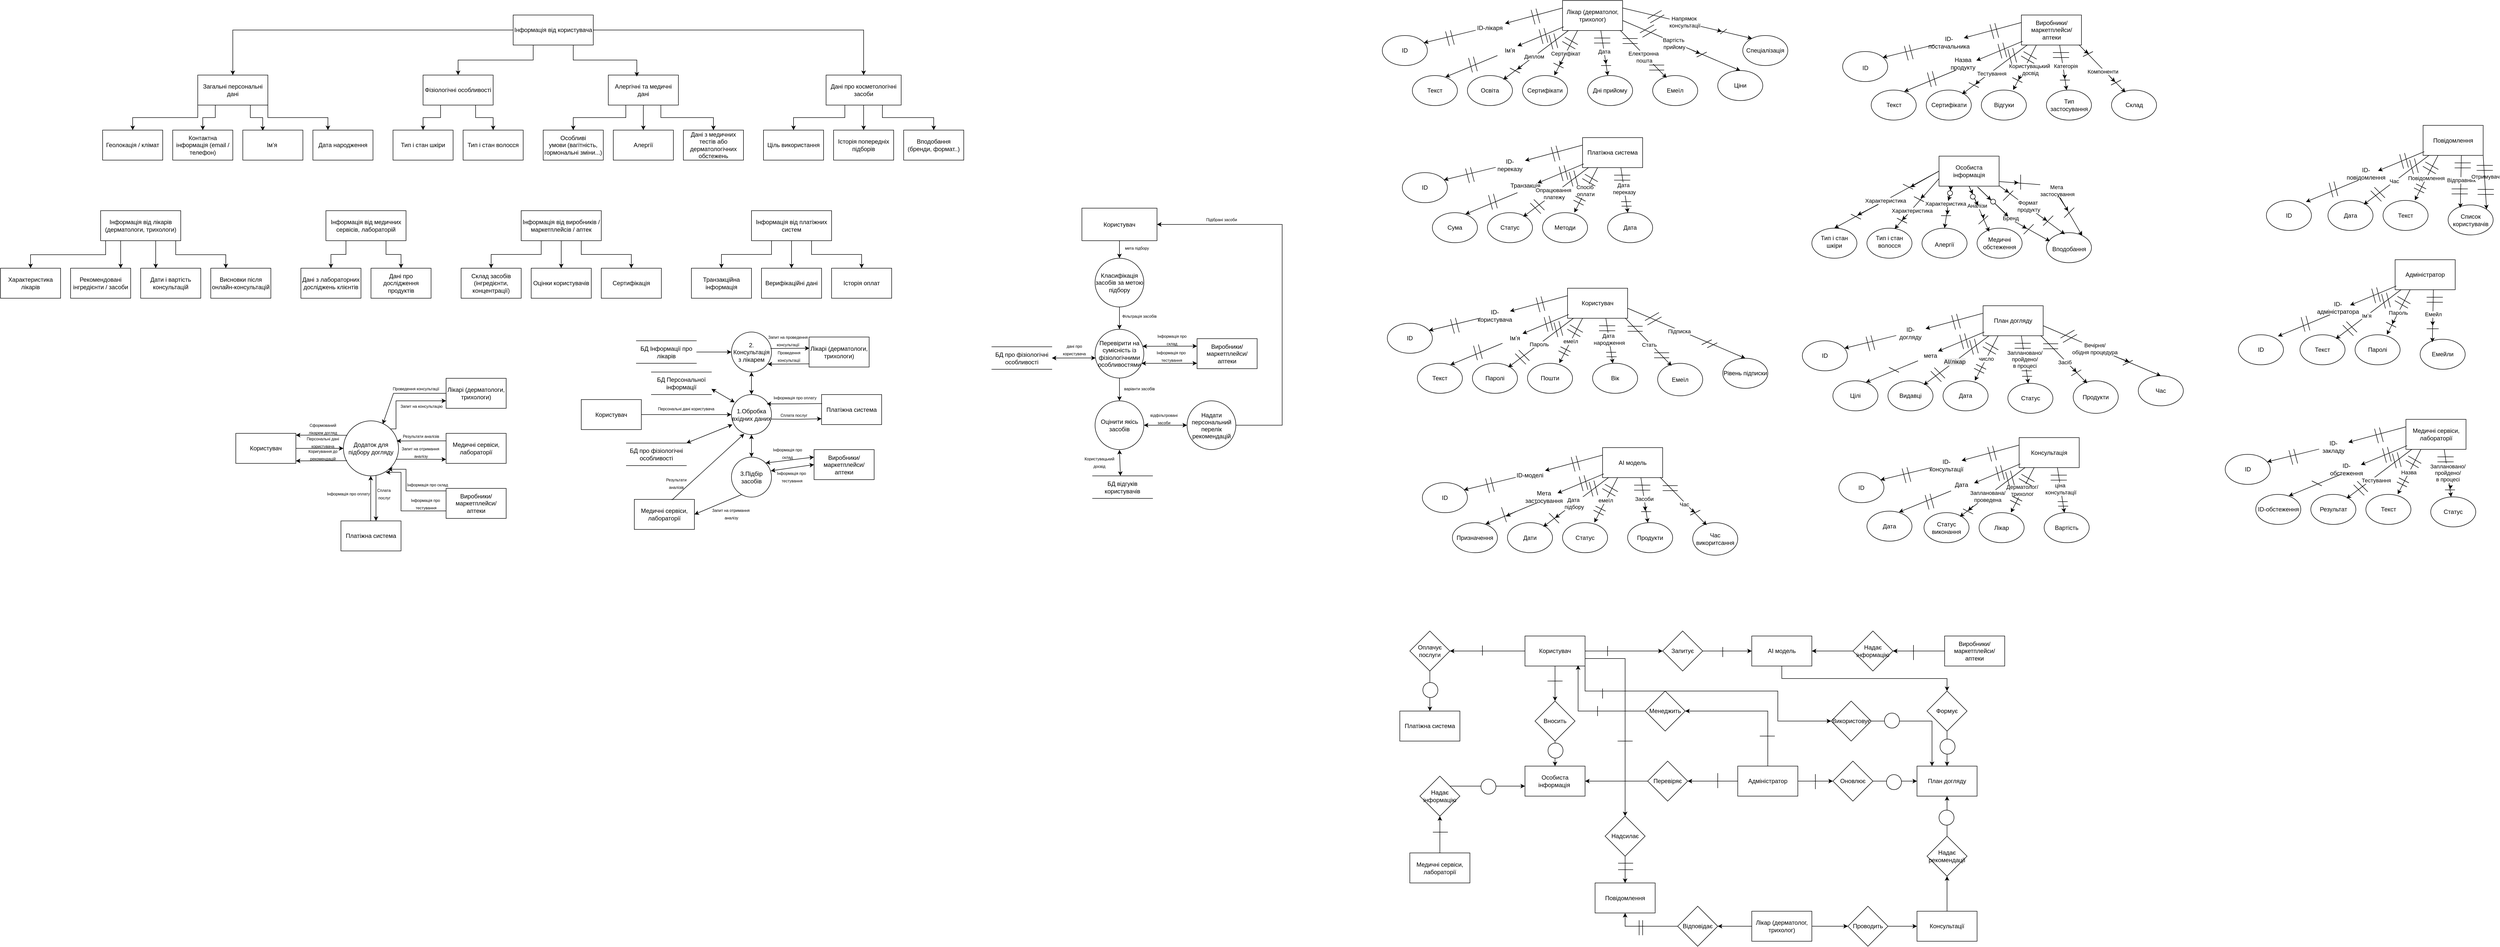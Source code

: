 <mxfile version="28.2.7">
  <diagram name="Page-1" id="nHtkJwjDJADX3kszTweU">
    <mxGraphModel dx="2340" dy="1618" grid="1" gridSize="10" guides="1" tooltips="1" connect="1" arrows="1" fold="1" page="1" pageScale="1" pageWidth="827" pageHeight="1169" math="0" shadow="0">
      <root>
        <mxCell id="0" />
        <mxCell id="1" parent="0" />
        <mxCell id="k3gkesRyHBmJgMEclzgZ-37" style="edgeStyle=orthogonalEdgeStyle;rounded=0;orthogonalLoop=1;jettySize=auto;html=1;exitX=0;exitY=0.5;exitDx=0;exitDy=0;entryX=0.5;entryY=0;entryDx=0;entryDy=0;" edge="1" parent="1" source="k3gkesRyHBmJgMEclzgZ-1" target="k3gkesRyHBmJgMEclzgZ-3">
          <mxGeometry relative="1" as="geometry" />
        </mxCell>
        <mxCell id="k3gkesRyHBmJgMEclzgZ-38" style="edgeStyle=orthogonalEdgeStyle;rounded=0;orthogonalLoop=1;jettySize=auto;html=1;exitX=0.25;exitY=1;exitDx=0;exitDy=0;entryX=0.5;entryY=0;entryDx=0;entryDy=0;" edge="1" parent="1" source="k3gkesRyHBmJgMEclzgZ-1" target="k3gkesRyHBmJgMEclzgZ-2">
          <mxGeometry relative="1" as="geometry" />
        </mxCell>
        <mxCell id="k3gkesRyHBmJgMEclzgZ-40" style="edgeStyle=orthogonalEdgeStyle;rounded=0;orthogonalLoop=1;jettySize=auto;html=1;exitX=1;exitY=0.5;exitDx=0;exitDy=0;entryX=0.5;entryY=0;entryDx=0;entryDy=0;" edge="1" parent="1" source="k3gkesRyHBmJgMEclzgZ-1" target="k3gkesRyHBmJgMEclzgZ-5">
          <mxGeometry relative="1" as="geometry" />
        </mxCell>
        <mxCell id="k3gkesRyHBmJgMEclzgZ-1" value="Інформація від користувача" style="rounded=0;whiteSpace=wrap;html=1;" vertex="1" parent="1">
          <mxGeometry x="754" y="49" width="160" height="60" as="geometry" />
        </mxCell>
        <mxCell id="k3gkesRyHBmJgMEclzgZ-45" style="edgeStyle=orthogonalEdgeStyle;rounded=0;orthogonalLoop=1;jettySize=auto;html=1;exitX=0.25;exitY=1;exitDx=0;exitDy=0;" edge="1" parent="1" source="k3gkesRyHBmJgMEclzgZ-2" target="k3gkesRyHBmJgMEclzgZ-10">
          <mxGeometry relative="1" as="geometry" />
        </mxCell>
        <mxCell id="k3gkesRyHBmJgMEclzgZ-46" style="edgeStyle=orthogonalEdgeStyle;rounded=0;orthogonalLoop=1;jettySize=auto;html=1;exitX=0.75;exitY=1;exitDx=0;exitDy=0;" edge="1" parent="1" source="k3gkesRyHBmJgMEclzgZ-2" target="k3gkesRyHBmJgMEclzgZ-11">
          <mxGeometry relative="1" as="geometry" />
        </mxCell>
        <mxCell id="k3gkesRyHBmJgMEclzgZ-2" value="Фізіологічні особливості" style="rounded=0;whiteSpace=wrap;html=1;" vertex="1" parent="1">
          <mxGeometry x="574" y="169" width="140" height="60" as="geometry" />
        </mxCell>
        <mxCell id="k3gkesRyHBmJgMEclzgZ-41" style="edgeStyle=orthogonalEdgeStyle;rounded=0;orthogonalLoop=1;jettySize=auto;html=1;exitX=0;exitY=1;exitDx=0;exitDy=0;entryX=0.5;entryY=0;entryDx=0;entryDy=0;" edge="1" parent="1" source="k3gkesRyHBmJgMEclzgZ-3" target="k3gkesRyHBmJgMEclzgZ-9">
          <mxGeometry relative="1" as="geometry" />
        </mxCell>
        <mxCell id="k3gkesRyHBmJgMEclzgZ-42" style="edgeStyle=orthogonalEdgeStyle;rounded=0;orthogonalLoop=1;jettySize=auto;html=1;exitX=0.25;exitY=1;exitDx=0;exitDy=0;" edge="1" parent="1" source="k3gkesRyHBmJgMEclzgZ-3" target="k3gkesRyHBmJgMEclzgZ-8">
          <mxGeometry relative="1" as="geometry" />
        </mxCell>
        <mxCell id="k3gkesRyHBmJgMEclzgZ-43" style="edgeStyle=orthogonalEdgeStyle;rounded=0;orthogonalLoop=1;jettySize=auto;html=1;exitX=0.75;exitY=1;exitDx=0;exitDy=0;entryX=0.331;entryY=0.022;entryDx=0;entryDy=0;entryPerimeter=0;" edge="1" parent="1" source="k3gkesRyHBmJgMEclzgZ-3" target="k3gkesRyHBmJgMEclzgZ-6">
          <mxGeometry relative="1" as="geometry">
            <Array as="points">
              <mxPoint x="229" y="254" />
              <mxPoint x="254" y="254" />
            </Array>
          </mxGeometry>
        </mxCell>
        <mxCell id="k3gkesRyHBmJgMEclzgZ-44" style="edgeStyle=orthogonalEdgeStyle;rounded=0;orthogonalLoop=1;jettySize=auto;html=1;exitX=1;exitY=1;exitDx=0;exitDy=0;entryX=0.25;entryY=0;entryDx=0;entryDy=0;" edge="1" parent="1" source="k3gkesRyHBmJgMEclzgZ-3" target="k3gkesRyHBmJgMEclzgZ-7">
          <mxGeometry relative="1" as="geometry" />
        </mxCell>
        <mxCell id="k3gkesRyHBmJgMEclzgZ-3" value="Загальні персональні дані" style="rounded=0;whiteSpace=wrap;html=1;" vertex="1" parent="1">
          <mxGeometry x="124" y="169" width="140" height="60" as="geometry" />
        </mxCell>
        <mxCell id="k3gkesRyHBmJgMEclzgZ-47" style="edgeStyle=orthogonalEdgeStyle;rounded=0;orthogonalLoop=1;jettySize=auto;html=1;exitX=0.5;exitY=1;exitDx=0;exitDy=0;entryX=0.5;entryY=0;entryDx=0;entryDy=0;" edge="1" parent="1" source="k3gkesRyHBmJgMEclzgZ-4" target="k3gkesRyHBmJgMEclzgZ-14">
          <mxGeometry relative="1" as="geometry" />
        </mxCell>
        <mxCell id="k3gkesRyHBmJgMEclzgZ-48" style="edgeStyle=orthogonalEdgeStyle;rounded=0;orthogonalLoop=1;jettySize=auto;html=1;exitX=0.25;exitY=1;exitDx=0;exitDy=0;entryX=0.5;entryY=0;entryDx=0;entryDy=0;" edge="1" parent="1" source="k3gkesRyHBmJgMEclzgZ-4" target="k3gkesRyHBmJgMEclzgZ-13">
          <mxGeometry relative="1" as="geometry" />
        </mxCell>
        <mxCell id="k3gkesRyHBmJgMEclzgZ-49" style="edgeStyle=orthogonalEdgeStyle;rounded=0;orthogonalLoop=1;jettySize=auto;html=1;exitX=0.75;exitY=1;exitDx=0;exitDy=0;entryX=0.5;entryY=0;entryDx=0;entryDy=0;" edge="1" parent="1" source="k3gkesRyHBmJgMEclzgZ-4" target="k3gkesRyHBmJgMEclzgZ-16">
          <mxGeometry relative="1" as="geometry" />
        </mxCell>
        <mxCell id="k3gkesRyHBmJgMEclzgZ-4" value="Алергічні та медичні дані" style="rounded=0;whiteSpace=wrap;html=1;" vertex="1" parent="1">
          <mxGeometry x="944" y="169" width="140" height="60" as="geometry" />
        </mxCell>
        <mxCell id="k3gkesRyHBmJgMEclzgZ-50" style="edgeStyle=orthogonalEdgeStyle;rounded=0;orthogonalLoop=1;jettySize=auto;html=1;exitX=0.5;exitY=1;exitDx=0;exitDy=0;" edge="1" parent="1" source="k3gkesRyHBmJgMEclzgZ-5" target="k3gkesRyHBmJgMEclzgZ-19">
          <mxGeometry relative="1" as="geometry" />
        </mxCell>
        <mxCell id="k3gkesRyHBmJgMEclzgZ-51" style="edgeStyle=orthogonalEdgeStyle;rounded=0;orthogonalLoop=1;jettySize=auto;html=1;exitX=0.25;exitY=1;exitDx=0;exitDy=0;entryX=0.5;entryY=0;entryDx=0;entryDy=0;" edge="1" parent="1" source="k3gkesRyHBmJgMEclzgZ-5" target="k3gkesRyHBmJgMEclzgZ-18">
          <mxGeometry relative="1" as="geometry" />
        </mxCell>
        <mxCell id="k3gkesRyHBmJgMEclzgZ-52" style="edgeStyle=orthogonalEdgeStyle;rounded=0;orthogonalLoop=1;jettySize=auto;html=1;exitX=0.75;exitY=1;exitDx=0;exitDy=0;entryX=0.5;entryY=0;entryDx=0;entryDy=0;" edge="1" parent="1" source="k3gkesRyHBmJgMEclzgZ-5" target="k3gkesRyHBmJgMEclzgZ-20">
          <mxGeometry relative="1" as="geometry" />
        </mxCell>
        <mxCell id="k3gkesRyHBmJgMEclzgZ-5" value="Дані про косметологічні засоби" style="rounded=0;whiteSpace=wrap;html=1;" vertex="1" parent="1">
          <mxGeometry x="1379" y="169" width="150" height="60" as="geometry" />
        </mxCell>
        <mxCell id="k3gkesRyHBmJgMEclzgZ-6" value="Ім’я&amp;nbsp;" style="rounded=0;whiteSpace=wrap;html=1;" vertex="1" parent="1">
          <mxGeometry x="214" y="279" width="120" height="60" as="geometry" />
        </mxCell>
        <mxCell id="k3gkesRyHBmJgMEclzgZ-7" value="Дата народження" style="rounded=0;whiteSpace=wrap;html=1;" vertex="1" parent="1">
          <mxGeometry x="354" y="279" width="120" height="60" as="geometry" />
        </mxCell>
        <mxCell id="k3gkesRyHBmJgMEclzgZ-8" value="Контактна інформація (email / телефон)" style="rounded=0;whiteSpace=wrap;html=1;" vertex="1" parent="1">
          <mxGeometry x="74" y="279" width="120" height="60" as="geometry" />
        </mxCell>
        <mxCell id="k3gkesRyHBmJgMEclzgZ-9" value="Геолокація / клімат" style="rounded=0;whiteSpace=wrap;html=1;" vertex="1" parent="1">
          <mxGeometry x="-66" y="279" width="120" height="60" as="geometry" />
        </mxCell>
        <mxCell id="k3gkesRyHBmJgMEclzgZ-10" value="Тип і стан шкіри" style="rounded=0;whiteSpace=wrap;html=1;" vertex="1" parent="1">
          <mxGeometry x="514" y="279" width="120" height="60" as="geometry" />
        </mxCell>
        <mxCell id="k3gkesRyHBmJgMEclzgZ-11" value="Тип і стан волосся" style="rounded=0;whiteSpace=wrap;html=1;" vertex="1" parent="1">
          <mxGeometry x="654" y="279" width="120" height="60" as="geometry" />
        </mxCell>
        <mxCell id="k3gkesRyHBmJgMEclzgZ-13" value="&lt;span data-end=&quot;1123&quot; data-start=&quot;1104&quot;&gt;Особливі умови&lt;/span&gt;&amp;nbsp;(вагітність, гормональні зміни...)" style="rounded=0;whiteSpace=wrap;html=1;" vertex="1" parent="1">
          <mxGeometry x="814" y="279" width="120" height="60" as="geometry" />
        </mxCell>
        <mxCell id="k3gkesRyHBmJgMEclzgZ-14" value="Алергії" style="rounded=0;whiteSpace=wrap;html=1;" vertex="1" parent="1">
          <mxGeometry x="954" y="279" width="120" height="60" as="geometry" />
        </mxCell>
        <mxCell id="k3gkesRyHBmJgMEclzgZ-16" value="Дані з медичних тестів або дерматологічних обстежень" style="rounded=0;whiteSpace=wrap;html=1;" vertex="1" parent="1">
          <mxGeometry x="1094" y="279" width="120" height="60" as="geometry" />
        </mxCell>
        <mxCell id="k3gkesRyHBmJgMEclzgZ-18" value="Ціль використання" style="rounded=0;whiteSpace=wrap;html=1;" vertex="1" parent="1">
          <mxGeometry x="1254" y="279" width="120" height="60" as="geometry" />
        </mxCell>
        <mxCell id="k3gkesRyHBmJgMEclzgZ-19" value="Історія попередніх підборів" style="rounded=0;whiteSpace=wrap;html=1;" vertex="1" parent="1">
          <mxGeometry x="1394" y="279" width="120" height="60" as="geometry" />
        </mxCell>
        <mxCell id="k3gkesRyHBmJgMEclzgZ-20" value="Вподобання (бренди, формат..)" style="rounded=0;whiteSpace=wrap;html=1;" vertex="1" parent="1">
          <mxGeometry x="1534" y="279" width="120" height="60" as="geometry" />
        </mxCell>
        <mxCell id="k3gkesRyHBmJgMEclzgZ-53" style="edgeStyle=orthogonalEdgeStyle;rounded=0;orthogonalLoop=1;jettySize=auto;html=1;exitX=0.25;exitY=1;exitDx=0;exitDy=0;entryX=0.5;entryY=0;entryDx=0;entryDy=0;" edge="1" parent="1" source="k3gkesRyHBmJgMEclzgZ-21" target="k3gkesRyHBmJgMEclzgZ-25">
          <mxGeometry relative="1" as="geometry">
            <Array as="points">
              <mxPoint x="-60" y="500" />
              <mxPoint x="-60" y="528" />
              <mxPoint x="-210" y="528" />
            </Array>
          </mxGeometry>
        </mxCell>
        <mxCell id="k3gkesRyHBmJgMEclzgZ-54" style="edgeStyle=orthogonalEdgeStyle;rounded=0;orthogonalLoop=1;jettySize=auto;html=1;exitX=0.25;exitY=1;exitDx=0;exitDy=0;entryX=0.829;entryY=0.002;entryDx=0;entryDy=0;entryPerimeter=0;" edge="1" parent="1" source="k3gkesRyHBmJgMEclzgZ-21" target="k3gkesRyHBmJgMEclzgZ-24">
          <mxGeometry relative="1" as="geometry">
            <mxPoint x="-20" y="530" as="targetPoint" />
            <Array as="points">
              <mxPoint x="-30" y="555" />
            </Array>
          </mxGeometry>
        </mxCell>
        <mxCell id="k3gkesRyHBmJgMEclzgZ-55" style="edgeStyle=orthogonalEdgeStyle;rounded=0;orthogonalLoop=1;jettySize=auto;html=1;exitX=0.5;exitY=1;exitDx=0;exitDy=0;entryX=0.25;entryY=0;entryDx=0;entryDy=0;" edge="1" parent="1" source="k3gkesRyHBmJgMEclzgZ-21" target="k3gkesRyHBmJgMEclzgZ-22">
          <mxGeometry relative="1" as="geometry">
            <Array as="points">
              <mxPoint x="40" y="500" />
            </Array>
          </mxGeometry>
        </mxCell>
        <mxCell id="k3gkesRyHBmJgMEclzgZ-56" style="edgeStyle=orthogonalEdgeStyle;rounded=0;orthogonalLoop=1;jettySize=auto;html=1;exitX=0.75;exitY=1;exitDx=0;exitDy=0;entryX=0.25;entryY=0;entryDx=0;entryDy=0;" edge="1" parent="1" source="k3gkesRyHBmJgMEclzgZ-21" target="k3gkesRyHBmJgMEclzgZ-23">
          <mxGeometry relative="1" as="geometry">
            <Array as="points">
              <mxPoint x="80" y="500" />
              <mxPoint x="80" y="528" />
              <mxPoint x="180" y="528" />
            </Array>
          </mxGeometry>
        </mxCell>
        <mxCell id="k3gkesRyHBmJgMEclzgZ-21" value="Інформація від лікарів (дерматологи, трихологи)" style="rounded=0;whiteSpace=wrap;html=1;" vertex="1" parent="1">
          <mxGeometry x="-70" y="440" width="160" height="60" as="geometry" />
        </mxCell>
        <mxCell id="k3gkesRyHBmJgMEclzgZ-22" value="Дати і вартість консультацій" style="rounded=0;whiteSpace=wrap;html=1;" vertex="1" parent="1">
          <mxGeometry x="10" y="555" width="120" height="60" as="geometry" />
        </mxCell>
        <mxCell id="k3gkesRyHBmJgMEclzgZ-23" value="Висновки після онлайн-консультацій" style="rounded=0;whiteSpace=wrap;html=1;" vertex="1" parent="1">
          <mxGeometry x="150" y="555" width="120" height="60" as="geometry" />
        </mxCell>
        <mxCell id="k3gkesRyHBmJgMEclzgZ-24" value="Рекомендовані інгредієнти / засоби" style="rounded=0;whiteSpace=wrap;html=1;" vertex="1" parent="1">
          <mxGeometry x="-130" y="555" width="120" height="60" as="geometry" />
        </mxCell>
        <mxCell id="k3gkesRyHBmJgMEclzgZ-25" value="Характеристика лікарів" style="rounded=0;whiteSpace=wrap;html=1;" vertex="1" parent="1">
          <mxGeometry x="-270" y="555" width="120" height="60" as="geometry" />
        </mxCell>
        <mxCell id="k3gkesRyHBmJgMEclzgZ-57" style="edgeStyle=orthogonalEdgeStyle;rounded=0;orthogonalLoop=1;jettySize=auto;html=1;exitX=0.25;exitY=1;exitDx=0;exitDy=0;" edge="1" parent="1" source="k3gkesRyHBmJgMEclzgZ-26" target="k3gkesRyHBmJgMEclzgZ-30">
          <mxGeometry relative="1" as="geometry" />
        </mxCell>
        <mxCell id="k3gkesRyHBmJgMEclzgZ-58" style="edgeStyle=orthogonalEdgeStyle;rounded=0;orthogonalLoop=1;jettySize=auto;html=1;exitX=0.75;exitY=1;exitDx=0;exitDy=0;entryX=0.5;entryY=0;entryDx=0;entryDy=0;" edge="1" parent="1" source="k3gkesRyHBmJgMEclzgZ-26" target="k3gkesRyHBmJgMEclzgZ-29">
          <mxGeometry relative="1" as="geometry" />
        </mxCell>
        <mxCell id="k3gkesRyHBmJgMEclzgZ-26" value="Інформація від медичних сервісів, лабораторій" style="rounded=0;whiteSpace=wrap;html=1;" vertex="1" parent="1">
          <mxGeometry x="380" y="440" width="160" height="60" as="geometry" />
        </mxCell>
        <mxCell id="k3gkesRyHBmJgMEclzgZ-27" value="Склад засобів (інгредієнти, концентрації)" style="rounded=0;whiteSpace=wrap;html=1;" vertex="1" parent="1">
          <mxGeometry x="650" y="555" width="120" height="60" as="geometry" />
        </mxCell>
        <mxCell id="k3gkesRyHBmJgMEclzgZ-28" value="Оцінки користувачів" style="rounded=0;whiteSpace=wrap;html=1;" vertex="1" parent="1">
          <mxGeometry x="790" y="555" width="120" height="60" as="geometry" />
        </mxCell>
        <mxCell id="k3gkesRyHBmJgMEclzgZ-29" value="Дані про дослідження продуктів" style="rounded=0;whiteSpace=wrap;html=1;" vertex="1" parent="1">
          <mxGeometry x="470" y="555" width="120" height="60" as="geometry" />
        </mxCell>
        <mxCell id="k3gkesRyHBmJgMEclzgZ-30" value="Дані з лабораторних досліджень клієнтів" style="rounded=0;whiteSpace=wrap;html=1;" vertex="1" parent="1">
          <mxGeometry x="330" y="555" width="120" height="60" as="geometry" />
        </mxCell>
        <mxCell id="k3gkesRyHBmJgMEclzgZ-59" style="edgeStyle=orthogonalEdgeStyle;rounded=0;orthogonalLoop=1;jettySize=auto;html=1;exitX=0.5;exitY=1;exitDx=0;exitDy=0;entryX=0.5;entryY=0;entryDx=0;entryDy=0;" edge="1" parent="1" source="k3gkesRyHBmJgMEclzgZ-31" target="k3gkesRyHBmJgMEclzgZ-28">
          <mxGeometry relative="1" as="geometry" />
        </mxCell>
        <mxCell id="k3gkesRyHBmJgMEclzgZ-60" style="edgeStyle=orthogonalEdgeStyle;rounded=0;orthogonalLoop=1;jettySize=auto;html=1;exitX=0.25;exitY=1;exitDx=0;exitDy=0;entryX=0.5;entryY=0;entryDx=0;entryDy=0;" edge="1" parent="1" source="k3gkesRyHBmJgMEclzgZ-31" target="k3gkesRyHBmJgMEclzgZ-27">
          <mxGeometry relative="1" as="geometry" />
        </mxCell>
        <mxCell id="k3gkesRyHBmJgMEclzgZ-61" style="edgeStyle=orthogonalEdgeStyle;rounded=0;orthogonalLoop=1;jettySize=auto;html=1;exitX=0.75;exitY=1;exitDx=0;exitDy=0;" edge="1" parent="1" source="k3gkesRyHBmJgMEclzgZ-31" target="k3gkesRyHBmJgMEclzgZ-32">
          <mxGeometry relative="1" as="geometry" />
        </mxCell>
        <mxCell id="k3gkesRyHBmJgMEclzgZ-31" value="Інформація від виробників / маркетплейсів / аптек" style="rounded=0;whiteSpace=wrap;html=1;" vertex="1" parent="1">
          <mxGeometry x="770" y="440" width="160" height="60" as="geometry" />
        </mxCell>
        <mxCell id="k3gkesRyHBmJgMEclzgZ-32" value="Сертифікація" style="rounded=0;whiteSpace=wrap;html=1;" vertex="1" parent="1">
          <mxGeometry x="930" y="555" width="120" height="60" as="geometry" />
        </mxCell>
        <mxCell id="k3gkesRyHBmJgMEclzgZ-33" value="Транзакційна інформація" style="rounded=0;whiteSpace=wrap;html=1;" vertex="1" parent="1">
          <mxGeometry x="1110" y="555" width="120" height="60" as="geometry" />
        </mxCell>
        <mxCell id="k3gkesRyHBmJgMEclzgZ-62" style="edgeStyle=orthogonalEdgeStyle;rounded=0;orthogonalLoop=1;jettySize=auto;html=1;exitX=0.5;exitY=1;exitDx=0;exitDy=0;entryX=0.5;entryY=0;entryDx=0;entryDy=0;" edge="1" parent="1" source="k3gkesRyHBmJgMEclzgZ-34" target="k3gkesRyHBmJgMEclzgZ-35">
          <mxGeometry relative="1" as="geometry" />
        </mxCell>
        <mxCell id="k3gkesRyHBmJgMEclzgZ-63" style="edgeStyle=orthogonalEdgeStyle;rounded=0;orthogonalLoop=1;jettySize=auto;html=1;exitX=0.25;exitY=1;exitDx=0;exitDy=0;entryX=0.5;entryY=0;entryDx=0;entryDy=0;" edge="1" parent="1" source="k3gkesRyHBmJgMEclzgZ-34" target="k3gkesRyHBmJgMEclzgZ-33">
          <mxGeometry relative="1" as="geometry" />
        </mxCell>
        <mxCell id="k3gkesRyHBmJgMEclzgZ-64" style="edgeStyle=orthogonalEdgeStyle;rounded=0;orthogonalLoop=1;jettySize=auto;html=1;exitX=0.75;exitY=1;exitDx=0;exitDy=0;" edge="1" parent="1" source="k3gkesRyHBmJgMEclzgZ-34" target="k3gkesRyHBmJgMEclzgZ-36">
          <mxGeometry relative="1" as="geometry" />
        </mxCell>
        <mxCell id="k3gkesRyHBmJgMEclzgZ-34" value="Інформація від платіжних систем" style="rounded=0;whiteSpace=wrap;html=1;" vertex="1" parent="1">
          <mxGeometry x="1230" y="440" width="160" height="60" as="geometry" />
        </mxCell>
        <mxCell id="k3gkesRyHBmJgMEclzgZ-35" value="Верифікаційні дані" style="rounded=0;whiteSpace=wrap;html=1;" vertex="1" parent="1">
          <mxGeometry x="1250" y="555" width="120" height="60" as="geometry" />
        </mxCell>
        <mxCell id="k3gkesRyHBmJgMEclzgZ-36" value="Історія оплат" style="rounded=0;whiteSpace=wrap;html=1;" vertex="1" parent="1">
          <mxGeometry x="1390" y="555" width="120" height="60" as="geometry" />
        </mxCell>
        <mxCell id="k3gkesRyHBmJgMEclzgZ-39" style="edgeStyle=orthogonalEdgeStyle;rounded=0;orthogonalLoop=1;jettySize=auto;html=1;exitX=0.75;exitY=1;exitDx=0;exitDy=0;entryX=0.407;entryY=0.05;entryDx=0;entryDy=0;entryPerimeter=0;" edge="1" parent="1" source="k3gkesRyHBmJgMEclzgZ-1" target="k3gkesRyHBmJgMEclzgZ-4">
          <mxGeometry relative="1" as="geometry" />
        </mxCell>
        <mxCell id="k3gkesRyHBmJgMEclzgZ-91" style="edgeStyle=orthogonalEdgeStyle;rounded=0;orthogonalLoop=1;jettySize=auto;html=1;entryX=0;entryY=0.5;entryDx=0;entryDy=0;exitX=0.957;exitY=0.698;exitDx=0;exitDy=0;exitPerimeter=0;" edge="1" parent="1" source="k3gkesRyHBmJgMEclzgZ-65">
          <mxGeometry relative="1" as="geometry">
            <mxPoint x="525" y="937" as="sourcePoint" />
            <mxPoint x="620" y="937" as="targetPoint" />
          </mxGeometry>
        </mxCell>
        <mxCell id="k3gkesRyHBmJgMEclzgZ-98" style="edgeStyle=orthogonalEdgeStyle;rounded=0;orthogonalLoop=1;jettySize=auto;html=1;" edge="1" parent="1" source="k3gkesRyHBmJgMEclzgZ-65" target="k3gkesRyHBmJgMEclzgZ-67">
          <mxGeometry relative="1" as="geometry">
            <Array as="points">
              <mxPoint x="480" y="980" />
              <mxPoint x="480" y="980" />
            </Array>
          </mxGeometry>
        </mxCell>
        <mxCell id="k3gkesRyHBmJgMEclzgZ-184" style="edgeStyle=orthogonalEdgeStyle;rounded=0;orthogonalLoop=1;jettySize=auto;html=1;exitX=1;exitY=0;exitDx=0;exitDy=0;entryX=0;entryY=0.75;entryDx=0;entryDy=0;" edge="1" parent="1" source="k3gkesRyHBmJgMEclzgZ-65" target="k3gkesRyHBmJgMEclzgZ-70">
          <mxGeometry relative="1" as="geometry">
            <Array as="points">
              <mxPoint x="520" y="876" />
              <mxPoint x="520" y="820" />
            </Array>
          </mxGeometry>
        </mxCell>
        <mxCell id="k3gkesRyHBmJgMEclzgZ-65" value="Додаток для підбору догляду" style="ellipse;whiteSpace=wrap;html=1;aspect=fixed;" vertex="1" parent="1">
          <mxGeometry x="415" y="860" width="110" height="110" as="geometry" />
        </mxCell>
        <mxCell id="k3gkesRyHBmJgMEclzgZ-66" value="Користувач" style="rounded=0;whiteSpace=wrap;html=1;" vertex="1" parent="1">
          <mxGeometry x="200" y="885" width="120" height="60" as="geometry" />
        </mxCell>
        <mxCell id="k3gkesRyHBmJgMEclzgZ-85" style="edgeStyle=orthogonalEdgeStyle;rounded=0;orthogonalLoop=1;jettySize=auto;html=1;exitX=0.5;exitY=0;exitDx=0;exitDy=0;entryX=0.5;entryY=1;entryDx=0;entryDy=0;" edge="1" parent="1">
          <mxGeometry relative="1" as="geometry">
            <mxPoint x="469.51" y="1060" as="sourcePoint" />
            <mxPoint x="469.51" y="970" as="targetPoint" />
          </mxGeometry>
        </mxCell>
        <mxCell id="k3gkesRyHBmJgMEclzgZ-67" value="Платіжна система" style="rounded=0;whiteSpace=wrap;html=1;" vertex="1" parent="1">
          <mxGeometry x="410" y="1060" width="120" height="60" as="geometry" />
        </mxCell>
        <mxCell id="k3gkesRyHBmJgMEclzgZ-68" value="Виробники/маркетплейси/ аптеки" style="rounded=0;whiteSpace=wrap;html=1;" vertex="1" parent="1">
          <mxGeometry x="620" y="995" width="120" height="60" as="geometry" />
        </mxCell>
        <mxCell id="k3gkesRyHBmJgMEclzgZ-69" value="Медичні сервіси, лабораторії" style="rounded=0;whiteSpace=wrap;html=1;" vertex="1" parent="1">
          <mxGeometry x="620" y="885" width="120" height="60" as="geometry" />
        </mxCell>
        <mxCell id="k3gkesRyHBmJgMEclzgZ-70" value="Лікарі (дерматологи, трихологи)" style="rounded=0;whiteSpace=wrap;html=1;" vertex="1" parent="1">
          <mxGeometry x="620" y="775" width="120" height="60" as="geometry" />
        </mxCell>
        <mxCell id="k3gkesRyHBmJgMEclzgZ-73" value="" style="endArrow=classic;html=1;rounded=0;entryX=1;entryY=0.75;entryDx=0;entryDy=0;exitX=0.065;exitY=0.724;exitDx=0;exitDy=0;exitPerimeter=0;" edge="1" parent="1" source="k3gkesRyHBmJgMEclzgZ-65">
          <mxGeometry width="50" height="50" relative="1" as="geometry">
            <mxPoint x="418.63" y="940.35" as="sourcePoint" />
            <mxPoint x="320" y="940" as="targetPoint" />
          </mxGeometry>
        </mxCell>
        <mxCell id="k3gkesRyHBmJgMEclzgZ-74" value="" style="endArrow=classic;html=1;rounded=0;entryX=1;entryY=0.143;entryDx=0;entryDy=0;entryPerimeter=0;exitX=0.07;exitY=0.262;exitDx=0;exitDy=0;exitPerimeter=0;" edge="1" parent="1" source="k3gkesRyHBmJgMEclzgZ-65">
          <mxGeometry width="50" height="50" relative="1" as="geometry">
            <mxPoint x="419.62" y="888.88" as="sourcePoint" />
            <mxPoint x="320" y="888.58" as="targetPoint" />
          </mxGeometry>
        </mxCell>
        <mxCell id="k3gkesRyHBmJgMEclzgZ-76" value="&lt;font style=&quot;font-size: 8px;&quot;&gt;Сформований лікарем догляд&lt;/font&gt;" style="text;html=1;whiteSpace=wrap;strokeColor=none;fillColor=none;align=center;verticalAlign=middle;rounded=0;" vertex="1" parent="1">
          <mxGeometry x="334" y="865" width="80" height="20" as="geometry" />
        </mxCell>
        <mxCell id="k3gkesRyHBmJgMEclzgZ-78" value="&lt;font style=&quot;font-size: 8px;&quot;&gt;Персональні дані користувача&lt;/font&gt;" style="text;html=1;whiteSpace=wrap;strokeColor=none;fillColor=none;align=center;verticalAlign=middle;rounded=0;" vertex="1" parent="1">
          <mxGeometry x="334" y="892" width="80" height="20" as="geometry" />
        </mxCell>
        <mxCell id="k3gkesRyHBmJgMEclzgZ-79" value="&lt;font style=&quot;font-size: 8px;&quot;&gt;Коригування до рекомендацій&lt;/font&gt;" style="text;html=1;whiteSpace=wrap;strokeColor=none;fillColor=none;align=center;verticalAlign=middle;rounded=0;" vertex="1" parent="1">
          <mxGeometry x="334" y="917" width="80" height="20" as="geometry" />
        </mxCell>
        <mxCell id="k3gkesRyHBmJgMEclzgZ-80" value="" style="endArrow=classic;html=1;rounded=0;exitX=1;exitY=0.5;exitDx=0;exitDy=0;entryX=0;entryY=0.5;entryDx=0;entryDy=0;" edge="1" parent="1" source="k3gkesRyHBmJgMEclzgZ-66" target="k3gkesRyHBmJgMEclzgZ-65">
          <mxGeometry width="50" height="50" relative="1" as="geometry">
            <mxPoint x="400" y="950" as="sourcePoint" />
            <mxPoint x="450" y="900" as="targetPoint" />
          </mxGeometry>
        </mxCell>
        <mxCell id="k3gkesRyHBmJgMEclzgZ-83" value="&lt;font style=&quot;font-size: 8px;&quot;&gt;Сплата&amp;nbsp;&lt;/font&gt;&lt;div&gt;&lt;font style=&quot;font-size: 8px;&quot;&gt;послуг&lt;/font&gt;&lt;/div&gt;" style="text;html=1;whiteSpace=wrap;strokeColor=none;fillColor=none;align=center;verticalAlign=middle;rounded=0;" vertex="1" parent="1">
          <mxGeometry x="457" y="995" width="80" height="20" as="geometry" />
        </mxCell>
        <mxCell id="k3gkesRyHBmJgMEclzgZ-84" value="&lt;div&gt;&lt;span style=&quot;font-size: 8px;&quot;&gt;Інформація про оплату&lt;/span&gt;&lt;/div&gt;" style="text;html=1;whiteSpace=wrap;strokeColor=none;fillColor=none;align=right;verticalAlign=middle;rounded=0;" vertex="1" parent="1">
          <mxGeometry x="380" y="995" width="90" height="20" as="geometry" />
        </mxCell>
        <mxCell id="k3gkesRyHBmJgMEclzgZ-89" style="edgeStyle=orthogonalEdgeStyle;rounded=0;orthogonalLoop=1;jettySize=auto;html=1;exitX=0;exitY=0.25;exitDx=0;exitDy=0;entryX=0.965;entryY=0.366;entryDx=0;entryDy=0;entryPerimeter=0;" edge="1" parent="1" source="k3gkesRyHBmJgMEclzgZ-69" target="k3gkesRyHBmJgMEclzgZ-65">
          <mxGeometry relative="1" as="geometry" />
        </mxCell>
        <mxCell id="k3gkesRyHBmJgMEclzgZ-92" style="edgeStyle=orthogonalEdgeStyle;rounded=0;orthogonalLoop=1;jettySize=auto;html=1;exitX=0;exitY=0.25;exitDx=0;exitDy=0;entryX=0.809;entryY=0.907;entryDx=0;entryDy=0;entryPerimeter=0;" edge="1" parent="1">
          <mxGeometry relative="1" as="geometry">
            <mxPoint x="620" y="1007" as="sourcePoint" />
            <mxPoint x="503.99" y="956.77" as="targetPoint" />
            <Array as="points">
              <mxPoint x="620" y="1000" />
              <mxPoint x="540" y="1000" />
              <mxPoint x="540" y="957" />
            </Array>
          </mxGeometry>
        </mxCell>
        <mxCell id="k3gkesRyHBmJgMEclzgZ-93" style="edgeStyle=orthogonalEdgeStyle;rounded=0;orthogonalLoop=1;jettySize=auto;html=1;exitX=0;exitY=0.5;exitDx=0;exitDy=0;entryX=0.769;entryY=0.935;entryDx=0;entryDy=0;entryPerimeter=0;" edge="1" parent="1" source="k3gkesRyHBmJgMEclzgZ-68" target="k3gkesRyHBmJgMEclzgZ-65">
          <mxGeometry relative="1" as="geometry">
            <Array as="points">
              <mxPoint x="620" y="1040" />
              <mxPoint x="530" y="1040" />
              <mxPoint x="530" y="963" />
            </Array>
          </mxGeometry>
        </mxCell>
        <mxCell id="k3gkesRyHBmJgMEclzgZ-96" value="&lt;span style=&quot;font-size: 8px;&quot;&gt;Результати аналізів&lt;/span&gt;" style="text;html=1;whiteSpace=wrap;strokeColor=none;fillColor=none;align=center;verticalAlign=middle;rounded=0;" vertex="1" parent="1">
          <mxGeometry x="510" y="880" width="120" height="20" as="geometry" />
        </mxCell>
        <mxCell id="k3gkesRyHBmJgMEclzgZ-97" value="&lt;span style=&quot;font-size: 8px;&quot;&gt;Запит на отримання&amp;nbsp;&lt;/span&gt;&lt;div&gt;&lt;span style=&quot;font-size: 8px;&quot;&gt;аналізу&lt;/span&gt;&lt;/div&gt;" style="text;html=1;whiteSpace=wrap;strokeColor=none;fillColor=none;align=center;verticalAlign=middle;rounded=0;" vertex="1" parent="1">
          <mxGeometry x="510" y="912" width="120" height="20" as="geometry" />
        </mxCell>
        <mxCell id="k3gkesRyHBmJgMEclzgZ-99" value="&lt;span style=&quot;font-size: 8px;&quot;&gt;Інформація про&amp;nbsp;&lt;/span&gt;&lt;div&gt;&lt;span style=&quot;font-size: 8px;&quot;&gt;тестування&lt;/span&gt;&lt;/div&gt;" style="text;html=1;whiteSpace=wrap;strokeColor=none;fillColor=none;align=center;verticalAlign=middle;rounded=0;" vertex="1" parent="1">
          <mxGeometry x="520" y="1015" width="120" height="20" as="geometry" />
        </mxCell>
        <mxCell id="k3gkesRyHBmJgMEclzgZ-100" value="&lt;span style=&quot;font-size: 8px;&quot;&gt;Інформація про склад&lt;/span&gt;" style="text;html=1;whiteSpace=wrap;strokeColor=none;fillColor=none;align=center;verticalAlign=middle;rounded=0;" vertex="1" parent="1">
          <mxGeometry x="523" y="977" width="120" height="20" as="geometry" />
        </mxCell>
        <mxCell id="k3gkesRyHBmJgMEclzgZ-101" value="1.Обробка вхідних даних" style="ellipse;whiteSpace=wrap;html=1;aspect=fixed;" vertex="1" parent="1">
          <mxGeometry x="1190" y="807.5" width="80" height="80" as="geometry" />
        </mxCell>
        <mxCell id="k3gkesRyHBmJgMEclzgZ-105" style="edgeStyle=orthogonalEdgeStyle;rounded=0;orthogonalLoop=1;jettySize=auto;html=1;exitX=1;exitY=0.5;exitDx=0;exitDy=0;entryX=0;entryY=0.5;entryDx=0;entryDy=0;" edge="1" parent="1" source="k3gkesRyHBmJgMEclzgZ-102" target="k3gkesRyHBmJgMEclzgZ-101">
          <mxGeometry relative="1" as="geometry" />
        </mxCell>
        <mxCell id="k3gkesRyHBmJgMEclzgZ-102" value="Користувач" style="rounded=0;whiteSpace=wrap;html=1;" vertex="1" parent="1">
          <mxGeometry x="890" y="817.5" width="120" height="60" as="geometry" />
        </mxCell>
        <mxCell id="k3gkesRyHBmJgMEclzgZ-104" value="БД Персональної інформації" style="html=1;dashed=0;whiteSpace=wrap;shape=partialRectangle;right=0;left=0;" vertex="1" parent="1">
          <mxGeometry x="1030" y="762.5" width="120" height="45" as="geometry" />
        </mxCell>
        <mxCell id="k3gkesRyHBmJgMEclzgZ-108" value="3.Підбір засобів" style="ellipse;whiteSpace=wrap;html=1;aspect=fixed;" vertex="1" parent="1">
          <mxGeometry x="1190" y="932.5" width="80" height="80" as="geometry" />
        </mxCell>
        <mxCell id="k3gkesRyHBmJgMEclzgZ-110" value="БД про фізіологічні особливості" style="html=1;dashed=0;whiteSpace=wrap;shape=partialRectangle;right=0;left=0;" vertex="1" parent="1">
          <mxGeometry x="980" y="904.5" width="120" height="45" as="geometry" />
        </mxCell>
        <mxCell id="k3gkesRyHBmJgMEclzgZ-111" value="&lt;font style=&quot;font-size: 8px;&quot;&gt;Персональні дані користувача&lt;/font&gt;" style="text;html=1;whiteSpace=wrap;strokeColor=none;fillColor=none;align=center;verticalAlign=middle;rounded=0;" vertex="1" parent="1">
          <mxGeometry x="1030" y="825" width="139" height="20" as="geometry" />
        </mxCell>
        <mxCell id="k3gkesRyHBmJgMEclzgZ-113" value="" style="endArrow=classic;startArrow=classic;html=1;rounded=0;exitX=1;exitY=0;exitDx=0;exitDy=0;entryX=0.025;entryY=0.75;entryDx=0;entryDy=0;entryPerimeter=0;" edge="1" parent="1" source="k3gkesRyHBmJgMEclzgZ-110" target="k3gkesRyHBmJgMEclzgZ-101">
          <mxGeometry width="50" height="50" relative="1" as="geometry">
            <mxPoint x="1110" y="922.5" as="sourcePoint" />
            <mxPoint x="1160" y="872.5" as="targetPoint" />
          </mxGeometry>
        </mxCell>
        <mxCell id="k3gkesRyHBmJgMEclzgZ-114" value="Медичні сервіси, лабораторії" style="rounded=0;whiteSpace=wrap;html=1;" vertex="1" parent="1">
          <mxGeometry x="996" y="1017" width="120" height="60" as="geometry" />
        </mxCell>
        <mxCell id="k3gkesRyHBmJgMEclzgZ-116" value="&lt;span style=&quot;font-size: 8px;&quot;&gt;Результати аналізів&lt;/span&gt;" style="text;html=1;whiteSpace=wrap;strokeColor=none;fillColor=none;align=center;verticalAlign=middle;rounded=0;" vertex="1" parent="1">
          <mxGeometry x="1050" y="970" width="60" height="27" as="geometry" />
        </mxCell>
        <mxCell id="k3gkesRyHBmJgMEclzgZ-119" value="" style="endArrow=classic;html=1;rounded=0;entryX=1;entryY=0.5;entryDx=0;entryDy=0;" edge="1" parent="1" target="k3gkesRyHBmJgMEclzgZ-114">
          <mxGeometry width="50" height="50" relative="1" as="geometry">
            <mxPoint x="1210" y="1007.5" as="sourcePoint" />
            <mxPoint x="1260" y="957.5" as="targetPoint" />
          </mxGeometry>
        </mxCell>
        <mxCell id="k3gkesRyHBmJgMEclzgZ-120" value="&lt;span style=&quot;font-size: 8px;&quot;&gt;Запит на отримання&amp;nbsp;&lt;/span&gt;&lt;div&gt;&lt;span style=&quot;font-size: 8px;&quot;&gt;аналізу&lt;/span&gt;&lt;/div&gt;" style="text;html=1;whiteSpace=wrap;strokeColor=none;fillColor=none;align=center;verticalAlign=middle;rounded=0;" vertex="1" parent="1">
          <mxGeometry x="1130" y="1035" width="120" height="20" as="geometry" />
        </mxCell>
        <mxCell id="k3gkesRyHBmJgMEclzgZ-121" value="Виробники/маркетплейси/ аптеки" style="rounded=0;whiteSpace=wrap;html=1;" vertex="1" parent="1">
          <mxGeometry x="1355" y="917.5" width="120" height="60" as="geometry" />
        </mxCell>
        <mxCell id="k3gkesRyHBmJgMEclzgZ-129" value="&lt;span style=&quot;font-size: 8px;&quot;&gt;Інформація про склад&lt;/span&gt;" style="text;html=1;whiteSpace=wrap;strokeColor=none;fillColor=none;align=center;verticalAlign=middle;rounded=0;rotation=0;" vertex="1" parent="1">
          <mxGeometry x="1262" y="913.5" width="80" height="20" as="geometry" />
        </mxCell>
        <mxCell id="k3gkesRyHBmJgMEclzgZ-130" value="" style="endArrow=classic;html=1;rounded=0;exitX=0.625;exitY=0.02;exitDx=0;exitDy=0;exitPerimeter=0;entryX=0.319;entryY=0.981;entryDx=0;entryDy=0;entryPerimeter=0;" edge="1" parent="1" source="k3gkesRyHBmJgMEclzgZ-114" target="k3gkesRyHBmJgMEclzgZ-101">
          <mxGeometry width="50" height="50" relative="1" as="geometry">
            <mxPoint x="1050" y="1027.5" as="sourcePoint" />
            <mxPoint x="1100" y="977.5" as="targetPoint" />
            <Array as="points" />
          </mxGeometry>
        </mxCell>
        <mxCell id="k3gkesRyHBmJgMEclzgZ-132" value="" style="endArrow=classic;startArrow=classic;html=1;rounded=0;exitX=0;exitY=0.25;exitDx=0;exitDy=0;entryX=1;entryY=0;entryDx=0;entryDy=0;" edge="1" parent="1" source="k3gkesRyHBmJgMEclzgZ-121" target="k3gkesRyHBmJgMEclzgZ-108">
          <mxGeometry width="50" height="50" relative="1" as="geometry">
            <mxPoint x="1210" y="1097.5" as="sourcePoint" />
            <mxPoint x="1261" y="997.5" as="targetPoint" />
          </mxGeometry>
        </mxCell>
        <mxCell id="k3gkesRyHBmJgMEclzgZ-133" value="" style="endArrow=classic;startArrow=classic;html=1;rounded=0;entryX=0.146;entryY=-0.027;entryDx=0;entryDy=0;entryPerimeter=0;exitX=0;exitY=0.5;exitDx=0;exitDy=0;" edge="1" parent="1" source="k3gkesRyHBmJgMEclzgZ-121" target="k3gkesRyHBmJgMEclzgZ-134">
          <mxGeometry width="50" height="50" relative="1" as="geometry">
            <mxPoint x="1210" y="1097.5" as="sourcePoint" />
            <mxPoint x="1260" y="1047.5" as="targetPoint" />
          </mxGeometry>
        </mxCell>
        <mxCell id="k3gkesRyHBmJgMEclzgZ-134" value="&lt;span style=&quot;font-size: 8px;&quot;&gt;Інформація про&amp;nbsp;&lt;/span&gt;&lt;div&gt;&lt;span style=&quot;font-size: 8px;&quot;&gt;тестування&lt;/span&gt;&lt;/div&gt;" style="text;html=1;whiteSpace=wrap;strokeColor=none;fillColor=none;align=center;verticalAlign=middle;rounded=0;" vertex="1" parent="1">
          <mxGeometry x="1251" y="960.5" width="120" height="20" as="geometry" />
        </mxCell>
        <mxCell id="k3gkesRyHBmJgMEclzgZ-135" value="2. Консультація з лікарем" style="ellipse;whiteSpace=wrap;html=1;aspect=fixed;" vertex="1" parent="1">
          <mxGeometry x="1190" y="682.5" width="80" height="80" as="geometry" />
        </mxCell>
        <mxCell id="k3gkesRyHBmJgMEclzgZ-136" value="Лікарі (дерматологи, трихологи)" style="rounded=0;whiteSpace=wrap;html=1;" vertex="1" parent="1">
          <mxGeometry x="1345" y="692.5" width="120" height="60" as="geometry" />
        </mxCell>
        <mxCell id="k3gkesRyHBmJgMEclzgZ-137" value="" style="endArrow=classic;html=1;rounded=0;exitX=0;exitY=0.5;exitDx=0;exitDy=0;entryX=0.714;entryY=0.059;entryDx=0;entryDy=0;entryPerimeter=0;" edge="1" parent="1" source="k3gkesRyHBmJgMEclzgZ-70" target="k3gkesRyHBmJgMEclzgZ-65">
          <mxGeometry width="50" height="50" relative="1" as="geometry">
            <mxPoint x="770" y="1030" as="sourcePoint" />
            <mxPoint x="820" y="980" as="targetPoint" />
            <Array as="points">
              <mxPoint x="560" y="805" />
              <mxPoint x="515" y="805" />
            </Array>
          </mxGeometry>
        </mxCell>
        <mxCell id="k3gkesRyHBmJgMEclzgZ-138" value="&lt;span style=&quot;font-size: 8px;&quot;&gt;Проведення консультації&lt;/span&gt;" style="text;html=1;whiteSpace=wrap;strokeColor=none;fillColor=none;align=center;verticalAlign=middle;rounded=0;" vertex="1" parent="1">
          <mxGeometry x="500" y="785" width="120" height="20" as="geometry" />
        </mxCell>
        <mxCell id="k3gkesRyHBmJgMEclzgZ-140" value="&lt;span style=&quot;font-size: 8px;&quot;&gt;Проведення консультації&lt;/span&gt;" style="text;html=1;whiteSpace=wrap;strokeColor=none;fillColor=none;align=center;verticalAlign=middle;rounded=0;" vertex="1" parent="1">
          <mxGeometry x="1265" y="720" width="80" height="20" as="geometry" />
        </mxCell>
        <mxCell id="k3gkesRyHBmJgMEclzgZ-148" value="" style="edgeStyle=orthogonalEdgeStyle;rounded=0;orthogonalLoop=1;jettySize=auto;html=1;" edge="1" parent="1" source="k3gkesRyHBmJgMEclzgZ-142" target="k3gkesRyHBmJgMEclzgZ-135">
          <mxGeometry relative="1" as="geometry" />
        </mxCell>
        <mxCell id="k3gkesRyHBmJgMEclzgZ-142" value="БД Інформації про лікарів" style="html=1;dashed=0;whiteSpace=wrap;shape=partialRectangle;right=0;left=0;" vertex="1" parent="1">
          <mxGeometry x="1000" y="700" width="120" height="45" as="geometry" />
        </mxCell>
        <mxCell id="k3gkesRyHBmJgMEclzgZ-145" value="" style="endArrow=classic;startArrow=classic;html=1;rounded=0;entryX=0.5;entryY=1;entryDx=0;entryDy=0;exitX=0.5;exitY=0;exitDx=0;exitDy=0;" edge="1" parent="1" source="k3gkesRyHBmJgMEclzgZ-101" target="k3gkesRyHBmJgMEclzgZ-135">
          <mxGeometry width="50" height="50" relative="1" as="geometry">
            <mxPoint x="1210" y="880" as="sourcePoint" />
            <mxPoint x="1260" y="830" as="targetPoint" />
          </mxGeometry>
        </mxCell>
        <mxCell id="k3gkesRyHBmJgMEclzgZ-146" value="" style="endArrow=classic;startArrow=classic;html=1;rounded=0;entryX=0.5;entryY=0;entryDx=0;entryDy=0;exitX=0.5;exitY=1;exitDx=0;exitDy=0;" edge="1" parent="1" source="k3gkesRyHBmJgMEclzgZ-101" target="k3gkesRyHBmJgMEclzgZ-108">
          <mxGeometry width="50" height="50" relative="1" as="geometry">
            <mxPoint x="1210" y="880" as="sourcePoint" />
            <mxPoint x="1260" y="830" as="targetPoint" />
          </mxGeometry>
        </mxCell>
        <mxCell id="k3gkesRyHBmJgMEclzgZ-149" value="" style="endArrow=classic;startArrow=classic;html=1;rounded=0;exitX=1;exitY=0.75;exitDx=0;exitDy=0;entryX=0.081;entryY=0.194;entryDx=0;entryDy=0;entryPerimeter=0;" edge="1" parent="1" source="k3gkesRyHBmJgMEclzgZ-104" target="k3gkesRyHBmJgMEclzgZ-101">
          <mxGeometry width="50" height="50" relative="1" as="geometry">
            <mxPoint x="1140" y="930" as="sourcePoint" />
            <mxPoint x="1200" y="830" as="targetPoint" />
          </mxGeometry>
        </mxCell>
        <mxCell id="k3gkesRyHBmJgMEclzgZ-150" value="Платіжна система" style="rounded=0;whiteSpace=wrap;html=1;" vertex="1" parent="1">
          <mxGeometry x="1370" y="807.5" width="120" height="60" as="geometry" />
        </mxCell>
        <mxCell id="k3gkesRyHBmJgMEclzgZ-151" style="edgeStyle=orthogonalEdgeStyle;rounded=0;orthogonalLoop=1;jettySize=auto;html=1;exitX=1;exitY=0.5;exitDx=0;exitDy=0;entryX=0.008;entryY=0.655;entryDx=0;entryDy=0;entryPerimeter=0;" edge="1" parent="1">
          <mxGeometry relative="1" as="geometry">
            <mxPoint x="1269" y="856.5" as="sourcePoint" />
            <mxPoint x="1369.96" y="855.8" as="targetPoint" />
          </mxGeometry>
        </mxCell>
        <mxCell id="k3gkesRyHBmJgMEclzgZ-153" value="&lt;span style=&quot;font-size: 8px;&quot;&gt;Сплата послуг&lt;/span&gt;" style="text;html=1;whiteSpace=wrap;strokeColor=none;fillColor=none;align=center;verticalAlign=middle;rounded=0;rotation=0;" vertex="1" parent="1">
          <mxGeometry x="1275" y="838" width="80" height="20" as="geometry" />
        </mxCell>
        <mxCell id="k3gkesRyHBmJgMEclzgZ-154" style="edgeStyle=orthogonalEdgeStyle;rounded=0;orthogonalLoop=1;jettySize=auto;html=1;exitX=0;exitY=0.25;exitDx=0;exitDy=0;entryX=0.869;entryY=0.195;entryDx=0;entryDy=0;entryPerimeter=0;" edge="1" parent="1">
          <mxGeometry relative="1" as="geometry">
            <mxPoint x="1371" y="825.5" as="sourcePoint" />
            <mxPoint x="1260.52" y="826.1" as="targetPoint" />
          </mxGeometry>
        </mxCell>
        <mxCell id="k3gkesRyHBmJgMEclzgZ-156" value="&lt;div&gt;&lt;span style=&quot;font-size: 8px;&quot;&gt;Інформація про оплату&lt;/span&gt;&lt;/div&gt;" style="text;html=1;whiteSpace=wrap;strokeColor=none;fillColor=none;align=right;verticalAlign=middle;rounded=0;" vertex="1" parent="1">
          <mxGeometry x="1272" y="802.5" width="90" height="20" as="geometry" />
        </mxCell>
        <mxCell id="k3gkesRyHBmJgMEclzgZ-179" style="edgeStyle=orthogonalEdgeStyle;rounded=0;orthogonalLoop=1;jettySize=auto;html=1;exitX=0.5;exitY=1;exitDx=0;exitDy=0;" edge="1" parent="1" source="k3gkesRyHBmJgMEclzgZ-157" target="k3gkesRyHBmJgMEclzgZ-161">
          <mxGeometry relative="1" as="geometry" />
        </mxCell>
        <mxCell id="k3gkesRyHBmJgMEclzgZ-157" value="Класифікація засобів за метою підбору" style="ellipse;whiteSpace=wrap;html=1;aspect=fixed;" vertex="1" parent="1">
          <mxGeometry x="1916.25" y="535" width="97.5" height="97.5" as="geometry" />
        </mxCell>
        <mxCell id="k3gkesRyHBmJgMEclzgZ-180" style="edgeStyle=orthogonalEdgeStyle;rounded=0;orthogonalLoop=1;jettySize=auto;html=1;exitX=0.5;exitY=1;exitDx=0;exitDy=0;entryX=0.5;entryY=0;entryDx=0;entryDy=0;" edge="1" parent="1" source="k3gkesRyHBmJgMEclzgZ-159" target="k3gkesRyHBmJgMEclzgZ-157">
          <mxGeometry relative="1" as="geometry" />
        </mxCell>
        <mxCell id="k3gkesRyHBmJgMEclzgZ-159" value="Користувач" style="rounded=0;whiteSpace=wrap;html=1;" vertex="1" parent="1">
          <mxGeometry x="1890" y="435" width="150" height="65" as="geometry" />
        </mxCell>
        <mxCell id="k3gkesRyHBmJgMEclzgZ-178" style="edgeStyle=orthogonalEdgeStyle;rounded=0;orthogonalLoop=1;jettySize=auto;html=1;exitX=0.5;exitY=1;exitDx=0;exitDy=0;" edge="1" parent="1" source="k3gkesRyHBmJgMEclzgZ-161" target="k3gkesRyHBmJgMEclzgZ-165">
          <mxGeometry relative="1" as="geometry" />
        </mxCell>
        <mxCell id="k3gkesRyHBmJgMEclzgZ-161" value="Перевірити на сумісність із фізіологічними особливостями" style="ellipse;whiteSpace=wrap;html=1;aspect=fixed;" vertex="1" parent="1">
          <mxGeometry x="1916.25" y="677" width="97.5" height="97.5" as="geometry" />
        </mxCell>
        <mxCell id="k3gkesRyHBmJgMEclzgZ-162" value="БД про фізіологічні особливості" style="html=1;dashed=0;whiteSpace=wrap;shape=partialRectangle;right=0;left=0;" vertex="1" parent="1">
          <mxGeometry x="1710" y="712" width="120" height="45" as="geometry" />
        </mxCell>
        <mxCell id="k3gkesRyHBmJgMEclzgZ-164" value="" style="endArrow=classic;startArrow=classic;html=1;rounded=0;exitX=1;exitY=0.5;exitDx=0;exitDy=0;entryX=0.012;entryY=0.588;entryDx=0;entryDy=0;entryPerimeter=0;" edge="1" parent="1" source="k3gkesRyHBmJgMEclzgZ-162" target="k3gkesRyHBmJgMEclzgZ-161">
          <mxGeometry width="50" height="50" relative="1" as="geometry">
            <mxPoint x="1820" y="675" as="sourcePoint" />
            <mxPoint x="1870" y="625" as="targetPoint" />
          </mxGeometry>
        </mxCell>
        <mxCell id="k3gkesRyHBmJgMEclzgZ-165" value="Оцінити якісь засобів" style="ellipse;whiteSpace=wrap;html=1;aspect=fixed;" vertex="1" parent="1">
          <mxGeometry x="1916.25" y="820" width="97.5" height="97.5" as="geometry" />
        </mxCell>
        <mxCell id="k3gkesRyHBmJgMEclzgZ-166" value="БД відгуків користувачів" style="html=1;dashed=0;whiteSpace=wrap;shape=partialRectangle;right=0;left=0;" vertex="1" parent="1">
          <mxGeometry x="1911.25" y="970" width="120" height="45" as="geometry" />
        </mxCell>
        <mxCell id="k3gkesRyHBmJgMEclzgZ-167" value="" style="endArrow=classic;startArrow=classic;html=1;rounded=0;" edge="1" parent="1">
          <mxGeometry width="50" height="50" relative="1" as="geometry">
            <mxPoint x="1967" y="970" as="sourcePoint" />
            <mxPoint x="1965" y="918" as="targetPoint" />
          </mxGeometry>
        </mxCell>
        <mxCell id="k3gkesRyHBmJgMEclzgZ-192" style="edgeStyle=orthogonalEdgeStyle;rounded=0;orthogonalLoop=1;jettySize=auto;html=1;exitX=1;exitY=0.5;exitDx=0;exitDy=0;entryX=1;entryY=0.5;entryDx=0;entryDy=0;" edge="1" parent="1" source="k3gkesRyHBmJgMEclzgZ-168" target="k3gkesRyHBmJgMEclzgZ-159">
          <mxGeometry relative="1" as="geometry">
            <Array as="points">
              <mxPoint x="2290" y="869" />
              <mxPoint x="2290" y="468" />
            </Array>
          </mxGeometry>
        </mxCell>
        <mxCell id="k3gkesRyHBmJgMEclzgZ-168" value="&lt;p style=&quot;margin: 0px; font-variant-numeric: normal; font-variant-east-asian: normal; font-variant-alternates: normal; font-size-adjust: none; font-kerning: auto; font-optical-sizing: auto; font-feature-settings: normal; font-variation-settings: normal; font-variant-position: normal; font-variant-emoji: normal; font-stretch: normal; line-height: normal;&quot; class=&quot;p1&quot;&gt;Надати персональний&lt;/p&gt;&lt;p style=&quot;margin: 0px; font-variant-numeric: normal; font-variant-east-asian: normal; font-variant-alternates: normal; font-size-adjust: none; font-kerning: auto; font-optical-sizing: auto; font-feature-settings: normal; font-variation-settings: normal; font-variant-position: normal; font-variant-emoji: normal; font-stretch: normal; line-height: normal;&quot; class=&quot;p1&quot;&gt;перелік рекомендацій&lt;/p&gt;" style="ellipse;whiteSpace=wrap;html=1;aspect=fixed;align=center;" vertex="1" parent="1">
          <mxGeometry x="2100" y="820" width="97.5" height="97.5" as="geometry" />
        </mxCell>
        <mxCell id="k3gkesRyHBmJgMEclzgZ-169" value="" style="endArrow=classic;startArrow=classic;html=1;rounded=0;exitX=1;exitY=0.5;exitDx=0;exitDy=0;entryX=0;entryY=0.5;entryDx=0;entryDy=0;" edge="1" parent="1" source="k3gkesRyHBmJgMEclzgZ-165" target="k3gkesRyHBmJgMEclzgZ-168">
          <mxGeometry width="50" height="50" relative="1" as="geometry">
            <mxPoint x="2070" y="565" as="sourcePoint" />
            <mxPoint x="2120" y="515" as="targetPoint" />
          </mxGeometry>
        </mxCell>
        <mxCell id="k3gkesRyHBmJgMEclzgZ-170" value="Виробники/маркетплейси/ аптеки" style="rounded=0;whiteSpace=wrap;html=1;" vertex="1" parent="1">
          <mxGeometry x="2120" y="695.75" width="120" height="60" as="geometry" />
        </mxCell>
        <mxCell id="k3gkesRyHBmJgMEclzgZ-171" value="&lt;span style=&quot;font-size: 8px;&quot;&gt;Інформація про склад&lt;/span&gt;" style="text;html=1;whiteSpace=wrap;strokeColor=none;fillColor=none;align=center;verticalAlign=middle;rounded=0;rotation=0;" vertex="1" parent="1">
          <mxGeometry x="2030" y="687" width="80" height="20" as="geometry" />
        </mxCell>
        <mxCell id="k3gkesRyHBmJgMEclzgZ-174" value="" style="endArrow=classic;startArrow=classic;html=1;rounded=0;entryX=0;entryY=0.25;entryDx=0;entryDy=0;" edge="1" parent="1" target="k3gkesRyHBmJgMEclzgZ-170">
          <mxGeometry width="50" height="50" relative="1" as="geometry">
            <mxPoint x="2011" y="711" as="sourcePoint" />
            <mxPoint x="2061" y="661" as="targetPoint" />
          </mxGeometry>
        </mxCell>
        <mxCell id="k3gkesRyHBmJgMEclzgZ-175" value="&lt;span style=&quot;font-size: 8px;&quot;&gt;Інформація про&amp;nbsp;&lt;/span&gt;&lt;div&gt;&lt;span style=&quot;font-size: 8px;&quot;&gt;тестування&lt;/span&gt;&lt;/div&gt;" style="text;html=1;whiteSpace=wrap;strokeColor=none;fillColor=none;align=center;verticalAlign=middle;rounded=0;" vertex="1" parent="1">
          <mxGeometry x="2010" y="720" width="119" height="20" as="geometry" />
        </mxCell>
        <mxCell id="k3gkesRyHBmJgMEclzgZ-177" value="" style="endArrow=classic;startArrow=classic;html=1;rounded=0;exitX=0.951;exitY=0.699;exitDx=0;exitDy=0;exitPerimeter=0;" edge="1" parent="1" source="k3gkesRyHBmJgMEclzgZ-161">
          <mxGeometry width="50" height="50" relative="1" as="geometry">
            <mxPoint x="2009" y="747.5" as="sourcePoint" />
            <mxPoint x="2120" y="745" as="targetPoint" />
          </mxGeometry>
        </mxCell>
        <mxCell id="k3gkesRyHBmJgMEclzgZ-185" value="&lt;span style=&quot;font-size: 8px;&quot;&gt;Запит на консультацію&lt;/span&gt;" style="text;html=1;whiteSpace=wrap;strokeColor=none;fillColor=none;align=center;verticalAlign=middle;rounded=0;" vertex="1" parent="1">
          <mxGeometry x="511" y="819.5" width="120" height="20" as="geometry" />
        </mxCell>
        <mxCell id="k3gkesRyHBmJgMEclzgZ-186" value="" style="endArrow=classic;html=1;rounded=0;entryX=0.006;entryY=0.373;entryDx=0;entryDy=0;entryPerimeter=0;exitX=0.976;exitY=0.412;exitDx=0;exitDy=0;exitPerimeter=0;" edge="1" parent="1" source="k3gkesRyHBmJgMEclzgZ-135" target="k3gkesRyHBmJgMEclzgZ-136">
          <mxGeometry width="50" height="50" relative="1" as="geometry">
            <mxPoint x="1230" y="780" as="sourcePoint" />
            <mxPoint x="1280" y="730" as="targetPoint" />
          </mxGeometry>
        </mxCell>
        <mxCell id="k3gkesRyHBmJgMEclzgZ-187" value="" style="endArrow=classic;html=1;rounded=0;entryX=0.903;entryY=0.802;entryDx=0;entryDy=0;entryPerimeter=0;exitX=0.006;exitY=0.893;exitDx=0;exitDy=0;exitPerimeter=0;" edge="1" parent="1" source="k3gkesRyHBmJgMEclzgZ-136" target="k3gkesRyHBmJgMEclzgZ-135">
          <mxGeometry width="50" height="50" relative="1" as="geometry">
            <mxPoint x="1230" y="780" as="sourcePoint" />
            <mxPoint x="1280" y="730" as="targetPoint" />
          </mxGeometry>
        </mxCell>
        <mxCell id="k3gkesRyHBmJgMEclzgZ-188" value="&lt;span style=&quot;font-size: 8px;&quot;&gt;Запит на проведення консультації&lt;/span&gt;" style="text;html=1;whiteSpace=wrap;strokeColor=none;fillColor=none;align=center;verticalAlign=middle;rounded=0;" vertex="1" parent="1">
          <mxGeometry x="1258" y="689" width="90" height="20" as="geometry" />
        </mxCell>
        <mxCell id="k3gkesRyHBmJgMEclzgZ-193" value="&lt;span style=&quot;font-size: 8px;&quot;&gt;Підібрані засоби&lt;/span&gt;" style="text;html=1;whiteSpace=wrap;strokeColor=none;fillColor=none;align=center;verticalAlign=middle;rounded=0;rotation=0;" vertex="1" parent="1">
          <mxGeometry x="2129" y="447" width="80" height="20" as="geometry" />
        </mxCell>
        <mxCell id="k3gkesRyHBmJgMEclzgZ-194" value="&lt;span style=&quot;font-size: 8px;&quot;&gt;дані про користувача&lt;/span&gt;" style="text;html=1;whiteSpace=wrap;strokeColor=none;fillColor=none;align=center;verticalAlign=middle;rounded=0;rotation=0;" vertex="1" parent="1">
          <mxGeometry x="1835.25" y="707" width="80" height="20" as="geometry" />
        </mxCell>
        <mxCell id="k3gkesRyHBmJgMEclzgZ-195" value="&lt;span style=&quot;font-size: 8px;&quot;&gt;мета підбору&lt;/span&gt;" style="text;html=1;whiteSpace=wrap;strokeColor=none;fillColor=none;align=center;verticalAlign=middle;rounded=0;rotation=0;" vertex="1" parent="1">
          <mxGeometry x="1960" y="504" width="80" height="20" as="geometry" />
        </mxCell>
        <mxCell id="k3gkesRyHBmJgMEclzgZ-197" value="&lt;span style=&quot;font-size: 8px;&quot;&gt;Фільтрація засобів&lt;/span&gt;" style="text;html=1;whiteSpace=wrap;strokeColor=none;fillColor=none;align=center;verticalAlign=middle;rounded=0;rotation=0;" vertex="1" parent="1">
          <mxGeometry x="1965" y="640" width="80" height="20" as="geometry" />
        </mxCell>
        <mxCell id="k3gkesRyHBmJgMEclzgZ-198" value="&lt;span style=&quot;font-size: 8px;&quot;&gt;варіанти засобів&lt;/span&gt;" style="text;html=1;whiteSpace=wrap;strokeColor=none;fillColor=none;align=center;verticalAlign=middle;rounded=0;rotation=0;" vertex="1" parent="1">
          <mxGeometry x="1965" y="785" width="80" height="20" as="geometry" />
        </mxCell>
        <mxCell id="k3gkesRyHBmJgMEclzgZ-199" value="&lt;span style=&quot;font-size: 8px;&quot;&gt;відфільтровані засоби&lt;/span&gt;" style="text;html=1;whiteSpace=wrap;strokeColor=none;fillColor=none;align=center;verticalAlign=middle;rounded=0;rotation=0;" vertex="1" parent="1">
          <mxGeometry x="2013.75" y="845" width="80" height="20" as="geometry" />
        </mxCell>
        <mxCell id="k3gkesRyHBmJgMEclzgZ-200" value="&lt;span style=&quot;font-size: 8px;&quot;&gt;Користувацький досвід&lt;/span&gt;" style="text;html=1;whiteSpace=wrap;strokeColor=none;fillColor=none;align=center;verticalAlign=middle;rounded=0;rotation=0;" vertex="1" parent="1">
          <mxGeometry x="1885" y="931.5" width="80" height="20" as="geometry" />
        </mxCell>
        <mxCell id="k3gkesRyHBmJgMEclzgZ-202" value="Лікар (дерматолог, трихолог)" style="rounded=0;whiteSpace=wrap;html=1;" vertex="1" parent="1">
          <mxGeometry x="2850" y="20" width="120" height="60" as="geometry" />
        </mxCell>
        <mxCell id="k3gkesRyHBmJgMEclzgZ-204" value="ID" style="ellipse;whiteSpace=wrap;html=1;" vertex="1" parent="1">
          <mxGeometry x="2490" y="90" width="90" height="60" as="geometry" />
        </mxCell>
        <mxCell id="k3gkesRyHBmJgMEclzgZ-205" value="Текст" style="ellipse;whiteSpace=wrap;html=1;" vertex="1" parent="1">
          <mxGeometry x="2550" y="170" width="90" height="60" as="geometry" />
        </mxCell>
        <mxCell id="k3gkesRyHBmJgMEclzgZ-206" value="Освіта" style="ellipse;whiteSpace=wrap;html=1;" vertex="1" parent="1">
          <mxGeometry x="2660" y="170" width="90" height="60" as="geometry" />
        </mxCell>
        <mxCell id="k3gkesRyHBmJgMEclzgZ-207" value="Сертифікати" style="ellipse;whiteSpace=wrap;html=1;" vertex="1" parent="1">
          <mxGeometry x="2770" y="170" width="90" height="60" as="geometry" />
        </mxCell>
        <mxCell id="k3gkesRyHBmJgMEclzgZ-208" value="Дні прийому" style="ellipse;whiteSpace=wrap;html=1;" vertex="1" parent="1">
          <mxGeometry x="2900" y="170" width="90" height="60" as="geometry" />
        </mxCell>
        <mxCell id="k3gkesRyHBmJgMEclzgZ-210" value="Емеїл" style="ellipse;whiteSpace=wrap;html=1;" vertex="1" parent="1">
          <mxGeometry x="3030" y="170" width="90" height="60" as="geometry" />
        </mxCell>
        <mxCell id="k3gkesRyHBmJgMEclzgZ-215" value="&lt;table&gt;&lt;tbody&gt;&lt;tr&gt;&lt;td data-col-size=&quot;sm&quot; data-end=&quot;1400&quot; data-start=&quot;1388&quot;&gt;Тип і стан шкіри&lt;/td&gt;&lt;/tr&gt;&lt;/tbody&gt;&lt;/table&gt;&lt;table&gt;&lt;tbody&gt;&lt;tr&gt;&lt;td data-col-size=&quot;sm&quot; data-end=&quot;1415&quot; data-start=&quot;1400&quot;&gt;&lt;/td&gt;&lt;/tr&gt;&lt;/tbody&gt;&lt;/table&gt;" style="ellipse;whiteSpace=wrap;html=1;" vertex="1" parent="1">
          <mxGeometry x="3348" y="475" width="90" height="60" as="geometry" />
        </mxCell>
        <mxCell id="k3gkesRyHBmJgMEclzgZ-220" value="&lt;table&gt;&lt;tbody&gt;&lt;tr&gt;&lt;td data-col-size=&quot;sm&quot; data-end=&quot;1400&quot; data-start=&quot;1388&quot;&gt;Тип і стан волосся&lt;/td&gt;&lt;/tr&gt;&lt;/tbody&gt;&lt;/table&gt;&lt;table&gt;&lt;tbody&gt;&lt;tr&gt;&lt;td data-col-size=&quot;sm&quot; data-end=&quot;1415&quot; data-start=&quot;1400&quot;&gt;&lt;/td&gt;&lt;/tr&gt;&lt;/tbody&gt;&lt;/table&gt;" style="ellipse;whiteSpace=wrap;html=1;" vertex="1" parent="1">
          <mxGeometry x="3458" y="475" width="90" height="60" as="geometry" />
        </mxCell>
        <mxCell id="k3gkesRyHBmJgMEclzgZ-221" value="&lt;table&gt;&lt;tbody&gt;&lt;tr&gt;&lt;td data-col-size=&quot;sm&quot; data-end=&quot;980&quot; data-start=&quot;967&quot;&gt;&lt;strong data-end=&quot;979&quot; data-start=&quot;969&quot;&gt;&lt;/strong&gt;&lt;/td&gt;&lt;/tr&gt;&lt;/tbody&gt;&lt;/table&gt;&lt;table&gt;&lt;tbody&gt;&lt;tr&gt;&lt;td data-col-size=&quot;sm&quot; data-end=&quot;1000&quot; data-start=&quot;980&quot;&gt;Алергії&lt;/td&gt;&lt;/tr&gt;&lt;/tbody&gt;&lt;/table&gt;" style="ellipse;whiteSpace=wrap;html=1;" vertex="1" parent="1">
          <mxGeometry x="3568" y="475" width="90" height="60" as="geometry" />
        </mxCell>
        <mxCell id="k3gkesRyHBmJgMEclzgZ-222" value="Медичні обстеження" style="ellipse;whiteSpace=wrap;html=1;" vertex="1" parent="1">
          <mxGeometry x="3678" y="475" width="90" height="60" as="geometry" />
        </mxCell>
        <mxCell id="k3gkesRyHBmJgMEclzgZ-224" value="&lt;table&gt;&lt;tbody&gt;&lt;tr&gt;&lt;td data-col-size=&quot;sm&quot; data-end=&quot;980&quot; data-start=&quot;967&quot;&gt;&lt;strong data-end=&quot;979&quot; data-start=&quot;969&quot;&gt;&lt;/strong&gt;&lt;/td&gt;&lt;/tr&gt;&lt;/tbody&gt;&lt;/table&gt;&lt;table&gt;&lt;tbody&gt;&lt;tr&gt;&lt;td data-col-size=&quot;sm&quot; data-end=&quot;1000&quot; data-start=&quot;980&quot;&gt;Вподобання&lt;/td&gt;&lt;/tr&gt;&lt;/tbody&gt;&lt;/table&gt;" style="ellipse;whiteSpace=wrap;html=1;" vertex="1" parent="1">
          <mxGeometry x="3816.5" y="484" width="90" height="60" as="geometry" />
        </mxCell>
        <mxCell id="k3gkesRyHBmJgMEclzgZ-246" value="ID" style="ellipse;whiteSpace=wrap;html=1;" vertex="1" parent="1">
          <mxGeometry x="4255.86" y="419.5" width="90" height="60" as="geometry" />
        </mxCell>
        <mxCell id="k3gkesRyHBmJgMEclzgZ-249" value="Ціни" style="ellipse;whiteSpace=wrap;html=1;" vertex="1" parent="1">
          <mxGeometry x="3160" y="160" width="90" height="60" as="geometry" />
        </mxCell>
        <mxCell id="k3gkesRyHBmJgMEclzgZ-250" value="Спеціалізація" style="ellipse;whiteSpace=wrap;html=1;" vertex="1" parent="1">
          <mxGeometry x="3210" y="90" width="90" height="60" as="geometry" />
        </mxCell>
        <mxCell id="k3gkesRyHBmJgMEclzgZ-271" value="ID" style="ellipse;whiteSpace=wrap;html=1;" vertex="1" parent="1">
          <mxGeometry x="3329" y="700" width="90" height="60" as="geometry" />
        </mxCell>
        <mxCell id="k3gkesRyHBmJgMEclzgZ-460" style="edgeStyle=orthogonalEdgeStyle;rounded=0;orthogonalLoop=1;jettySize=auto;html=1;exitX=0;exitY=0.5;exitDx=0;exitDy=0;entryX=1;entryY=0.5;entryDx=0;entryDy=0;" edge="1" parent="1" source="k3gkesRyHBmJgMEclzgZ-292" target="k3gkesRyHBmJgMEclzgZ-299">
          <mxGeometry relative="1" as="geometry" />
        </mxCell>
        <mxCell id="k3gkesRyHBmJgMEclzgZ-462" style="edgeStyle=orthogonalEdgeStyle;rounded=0;orthogonalLoop=1;jettySize=auto;html=1;exitX=0.5;exitY=1;exitDx=0;exitDy=0;entryX=0.5;entryY=0;entryDx=0;entryDy=0;" edge="1" parent="1" source="k3gkesRyHBmJgMEclzgZ-292" target="k3gkesRyHBmJgMEclzgZ-293">
          <mxGeometry relative="1" as="geometry" />
        </mxCell>
        <mxCell id="k3gkesRyHBmJgMEclzgZ-467" style="edgeStyle=orthogonalEdgeStyle;rounded=0;orthogonalLoop=1;jettySize=auto;html=1;exitX=1;exitY=0.5;exitDx=0;exitDy=0;entryX=0;entryY=0.5;entryDx=0;entryDy=0;" edge="1" parent="1" source="k3gkesRyHBmJgMEclzgZ-292" target="k3gkesRyHBmJgMEclzgZ-308">
          <mxGeometry relative="1" as="geometry">
            <mxPoint x="3010" y="1320" as="targetPoint" />
          </mxGeometry>
        </mxCell>
        <mxCell id="k3gkesRyHBmJgMEclzgZ-899" style="edgeStyle=orthogonalEdgeStyle;rounded=0;orthogonalLoop=1;jettySize=auto;html=1;exitX=1;exitY=0.75;exitDx=0;exitDy=0;entryX=0;entryY=0.5;entryDx=0;entryDy=0;" edge="1" parent="1" source="k3gkesRyHBmJgMEclzgZ-292" target="k3gkesRyHBmJgMEclzgZ-898">
          <mxGeometry relative="1" as="geometry">
            <Array as="points">
              <mxPoint x="2895" y="1400" />
              <mxPoint x="3280" y="1400" />
              <mxPoint x="3280" y="1460" />
            </Array>
          </mxGeometry>
        </mxCell>
        <mxCell id="k3gkesRyHBmJgMEclzgZ-292" value="Користувач" style="rounded=0;whiteSpace=wrap;html=1;" vertex="1" parent="1">
          <mxGeometry x="2775" y="1290" width="120" height="60" as="geometry" />
        </mxCell>
        <mxCell id="k3gkesRyHBmJgMEclzgZ-463" style="edgeStyle=orthogonalEdgeStyle;rounded=0;orthogonalLoop=1;jettySize=auto;html=1;exitX=0.5;exitY=1;exitDx=0;exitDy=0;entryX=0.5;entryY=0;entryDx=0;entryDy=0;" edge="1" parent="1" source="k3gkesRyHBmJgMEclzgZ-293" target="k3gkesRyHBmJgMEclzgZ-298">
          <mxGeometry relative="1" as="geometry" />
        </mxCell>
        <mxCell id="k3gkesRyHBmJgMEclzgZ-293" value="Вносить" style="rhombus;whiteSpace=wrap;html=1;" vertex="1" parent="1">
          <mxGeometry x="2795" y="1420" width="80" height="80" as="geometry" />
        </mxCell>
        <mxCell id="k3gkesRyHBmJgMEclzgZ-472" style="edgeStyle=orthogonalEdgeStyle;rounded=0;orthogonalLoop=1;jettySize=auto;html=1;exitX=0.5;exitY=1;exitDx=0;exitDy=0;entryX=0.5;entryY=0;entryDx=0;entryDy=0;" edge="1" parent="1" source="k3gkesRyHBmJgMEclzgZ-294" target="k3gkesRyHBmJgMEclzgZ-302">
          <mxGeometry relative="1" as="geometry" />
        </mxCell>
        <mxCell id="k3gkesRyHBmJgMEclzgZ-294" value="АІ модель" style="rounded=0;whiteSpace=wrap;html=1;" vertex="1" parent="1">
          <mxGeometry x="3228" y="1290" width="120" height="60" as="geometry" />
        </mxCell>
        <mxCell id="k3gkesRyHBmJgMEclzgZ-295" value="Платіжна система" style="rounded=0;whiteSpace=wrap;html=1;" vertex="1" parent="1">
          <mxGeometry x="2525" y="1440" width="120" height="60" as="geometry" />
        </mxCell>
        <mxCell id="k3gkesRyHBmJgMEclzgZ-297" value="Особиста інформація" style="rounded=0;whiteSpace=wrap;html=1;" vertex="1" parent="1">
          <mxGeometry x="3602" y="331" width="120" height="60" as="geometry" />
        </mxCell>
        <mxCell id="k3gkesRyHBmJgMEclzgZ-298" value="Особиста інформація&amp;nbsp;" style="rounded=0;whiteSpace=wrap;html=1;" vertex="1" parent="1">
          <mxGeometry x="2775" y="1550" width="120" height="60" as="geometry" />
        </mxCell>
        <mxCell id="k3gkesRyHBmJgMEclzgZ-461" style="edgeStyle=orthogonalEdgeStyle;rounded=0;orthogonalLoop=1;jettySize=auto;html=1;exitX=0.5;exitY=1;exitDx=0;exitDy=0;entryX=0.5;entryY=0;entryDx=0;entryDy=0;" edge="1" parent="1" source="k3gkesRyHBmJgMEclzgZ-299" target="k3gkesRyHBmJgMEclzgZ-295">
          <mxGeometry relative="1" as="geometry" />
        </mxCell>
        <mxCell id="k3gkesRyHBmJgMEclzgZ-299" value="Оплачує послуги" style="rhombus;whiteSpace=wrap;html=1;" vertex="1" parent="1">
          <mxGeometry x="2545" y="1280" width="80" height="80" as="geometry" />
        </mxCell>
        <mxCell id="k3gkesRyHBmJgMEclzgZ-301" value="План догляду" style="rounded=0;whiteSpace=wrap;html=1;" vertex="1" parent="1">
          <mxGeometry x="3558" y="1550" width="120" height="60" as="geometry" />
        </mxCell>
        <mxCell id="k3gkesRyHBmJgMEclzgZ-473" style="edgeStyle=orthogonalEdgeStyle;rounded=0;orthogonalLoop=1;jettySize=auto;html=1;exitX=0.5;exitY=1;exitDx=0;exitDy=0;" edge="1" parent="1" source="k3gkesRyHBmJgMEclzgZ-302" target="k3gkesRyHBmJgMEclzgZ-301">
          <mxGeometry relative="1" as="geometry" />
        </mxCell>
        <mxCell id="k3gkesRyHBmJgMEclzgZ-302" value="Формує" style="rhombus;whiteSpace=wrap;html=1;" vertex="1" parent="1">
          <mxGeometry x="3578" y="1400" width="80" height="80" as="geometry" />
        </mxCell>
        <mxCell id="k3gkesRyHBmJgMEclzgZ-488" style="edgeStyle=orthogonalEdgeStyle;rounded=0;orthogonalLoop=1;jettySize=auto;html=1;exitX=0.5;exitY=0;exitDx=0;exitDy=0;entryX=0.5;entryY=1;entryDx=0;entryDy=0;" edge="1" parent="1" source="k3gkesRyHBmJgMEclzgZ-303" target="k3gkesRyHBmJgMEclzgZ-304">
          <mxGeometry relative="1" as="geometry">
            <mxPoint x="3260" y="1720.0" as="targetPoint" />
          </mxGeometry>
        </mxCell>
        <mxCell id="k3gkesRyHBmJgMEclzgZ-303" value="Медичні сервіси, лабораторії" style="rounded=0;whiteSpace=wrap;html=1;" vertex="1" parent="1">
          <mxGeometry x="2545" y="1723.5" width="120" height="60" as="geometry" />
        </mxCell>
        <mxCell id="k3gkesRyHBmJgMEclzgZ-305" style="edgeStyle=orthogonalEdgeStyle;rounded=0;orthogonalLoop=1;jettySize=auto;html=1;" edge="1" parent="1" source="k3gkesRyHBmJgMEclzgZ-304" target="k3gkesRyHBmJgMEclzgZ-298">
          <mxGeometry relative="1" as="geometry">
            <Array as="points">
              <mxPoint x="2660" y="1590" />
              <mxPoint x="2660" y="1590" />
            </Array>
          </mxGeometry>
        </mxCell>
        <mxCell id="k3gkesRyHBmJgMEclzgZ-304" value="Надає інформацію" style="rhombus;whiteSpace=wrap;html=1;" vertex="1" parent="1">
          <mxGeometry x="2565" y="1570" width="80" height="80" as="geometry" />
        </mxCell>
        <mxCell id="k3gkesRyHBmJgMEclzgZ-483" style="edgeStyle=orthogonalEdgeStyle;rounded=0;orthogonalLoop=1;jettySize=auto;html=1;exitX=0.5;exitY=1;exitDx=0;exitDy=0;entryX=0.5;entryY=0;entryDx=0;entryDy=0;" edge="1" parent="1" source="k3gkesRyHBmJgMEclzgZ-306" target="k3gkesRyHBmJgMEclzgZ-309">
          <mxGeometry relative="1" as="geometry" />
        </mxCell>
        <mxCell id="k3gkesRyHBmJgMEclzgZ-306" value="Надсилає" style="rhombus;whiteSpace=wrap;html=1;" vertex="1" parent="1">
          <mxGeometry x="2935" y="1650" width="80" height="80" as="geometry" />
        </mxCell>
        <mxCell id="k3gkesRyHBmJgMEclzgZ-471" style="edgeStyle=orthogonalEdgeStyle;rounded=0;orthogonalLoop=1;jettySize=auto;html=1;exitX=1;exitY=0.5;exitDx=0;exitDy=0;entryX=0;entryY=0.5;entryDx=0;entryDy=0;" edge="1" parent="1" source="k3gkesRyHBmJgMEclzgZ-308" target="k3gkesRyHBmJgMEclzgZ-294">
          <mxGeometry relative="1" as="geometry" />
        </mxCell>
        <mxCell id="k3gkesRyHBmJgMEclzgZ-308" value="Запитує" style="rhombus;whiteSpace=wrap;html=1;" vertex="1" parent="1">
          <mxGeometry x="3050" y="1280" width="80" height="80" as="geometry" />
        </mxCell>
        <mxCell id="k3gkesRyHBmJgMEclzgZ-309" value="Повідомлення" style="rounded=0;whiteSpace=wrap;html=1;" vertex="1" parent="1">
          <mxGeometry x="2915" y="1783.5" width="120" height="60" as="geometry" />
        </mxCell>
        <mxCell id="k3gkesRyHBmJgMEclzgZ-480" style="edgeStyle=orthogonalEdgeStyle;rounded=0;orthogonalLoop=1;jettySize=auto;html=1;exitX=1;exitY=0.5;exitDx=0;exitDy=0;entryX=0;entryY=0.5;entryDx=0;entryDy=0;" edge="1" parent="1" source="k3gkesRyHBmJgMEclzgZ-310" target="k3gkesRyHBmJgMEclzgZ-312">
          <mxGeometry relative="1" as="geometry" />
        </mxCell>
        <mxCell id="k3gkesRyHBmJgMEclzgZ-484" style="edgeStyle=orthogonalEdgeStyle;rounded=0;orthogonalLoop=1;jettySize=auto;html=1;exitX=0;exitY=0.5;exitDx=0;exitDy=0;entryX=1;entryY=0.5;entryDx=0;entryDy=0;" edge="1" parent="1" source="k3gkesRyHBmJgMEclzgZ-310" target="k3gkesRyHBmJgMEclzgZ-311">
          <mxGeometry relative="1" as="geometry" />
        </mxCell>
        <mxCell id="k3gkesRyHBmJgMEclzgZ-310" value="Лікар (дерматолог, трихолог)" style="rounded=0;whiteSpace=wrap;html=1;" vertex="1" parent="1">
          <mxGeometry x="3228" y="1840" width="120" height="60" as="geometry" />
        </mxCell>
        <mxCell id="k3gkesRyHBmJgMEclzgZ-492" style="edgeStyle=orthogonalEdgeStyle;rounded=0;orthogonalLoop=1;jettySize=auto;html=1;exitX=0;exitY=0.5;exitDx=0;exitDy=0;entryX=0.5;entryY=1;entryDx=0;entryDy=0;" edge="1" parent="1" source="k3gkesRyHBmJgMEclzgZ-311" target="k3gkesRyHBmJgMEclzgZ-309">
          <mxGeometry relative="1" as="geometry" />
        </mxCell>
        <mxCell id="k3gkesRyHBmJgMEclzgZ-311" value="Відповідає" style="rhombus;whiteSpace=wrap;html=1;" vertex="1" parent="1">
          <mxGeometry x="3080" y="1830" width="80" height="80" as="geometry" />
        </mxCell>
        <mxCell id="k3gkesRyHBmJgMEclzgZ-478" style="edgeStyle=orthogonalEdgeStyle;rounded=0;orthogonalLoop=1;jettySize=auto;html=1;exitX=1;exitY=0.5;exitDx=0;exitDy=0;entryX=0;entryY=0.5;entryDx=0;entryDy=0;" edge="1" parent="1" source="k3gkesRyHBmJgMEclzgZ-312" target="k3gkesRyHBmJgMEclzgZ-313">
          <mxGeometry relative="1" as="geometry" />
        </mxCell>
        <mxCell id="k3gkesRyHBmJgMEclzgZ-312" value="Проводить" style="rhombus;whiteSpace=wrap;html=1;" vertex="1" parent="1">
          <mxGeometry x="3420" y="1830" width="80" height="80" as="geometry" />
        </mxCell>
        <mxCell id="k3gkesRyHBmJgMEclzgZ-477" style="edgeStyle=orthogonalEdgeStyle;rounded=0;orthogonalLoop=1;jettySize=auto;html=1;exitX=0.5;exitY=0;exitDx=0;exitDy=0;entryX=0.5;entryY=1;entryDx=0;entryDy=0;" edge="1" parent="1" source="k3gkesRyHBmJgMEclzgZ-313" target="k3gkesRyHBmJgMEclzgZ-314">
          <mxGeometry relative="1" as="geometry" />
        </mxCell>
        <mxCell id="k3gkesRyHBmJgMEclzgZ-313" value="Консультації" style="rounded=0;whiteSpace=wrap;html=1;" vertex="1" parent="1">
          <mxGeometry x="3558" y="1840" width="120" height="60" as="geometry" />
        </mxCell>
        <mxCell id="k3gkesRyHBmJgMEclzgZ-476" style="edgeStyle=orthogonalEdgeStyle;rounded=0;orthogonalLoop=1;jettySize=auto;html=1;exitX=0.5;exitY=0;exitDx=0;exitDy=0;entryX=0.5;entryY=1;entryDx=0;entryDy=0;" edge="1" parent="1" source="k3gkesRyHBmJgMEclzgZ-314" target="k3gkesRyHBmJgMEclzgZ-301">
          <mxGeometry relative="1" as="geometry" />
        </mxCell>
        <mxCell id="k3gkesRyHBmJgMEclzgZ-314" value="Надає рекомендації" style="rhombus;whiteSpace=wrap;html=1;" vertex="1" parent="1">
          <mxGeometry x="3578" y="1690" width="80" height="80" as="geometry" />
        </mxCell>
        <mxCell id="k3gkesRyHBmJgMEclzgZ-489" style="edgeStyle=orthogonalEdgeStyle;rounded=0;orthogonalLoop=1;jettySize=auto;html=1;exitX=0;exitY=0.5;exitDx=0;exitDy=0;entryX=1;entryY=0.5;entryDx=0;entryDy=0;" edge="1" parent="1" source="k3gkesRyHBmJgMEclzgZ-315" target="k3gkesRyHBmJgMEclzgZ-316">
          <mxGeometry relative="1" as="geometry" />
        </mxCell>
        <mxCell id="k3gkesRyHBmJgMEclzgZ-892" value="" style="edgeStyle=orthogonalEdgeStyle;rounded=0;orthogonalLoop=1;jettySize=auto;html=1;" edge="1" parent="1" source="k3gkesRyHBmJgMEclzgZ-315" target="k3gkesRyHBmJgMEclzgZ-316">
          <mxGeometry relative="1" as="geometry" />
        </mxCell>
        <mxCell id="k3gkesRyHBmJgMEclzgZ-315" value="Виробники/маркетплейси/ аптеки" style="rounded=0;whiteSpace=wrap;html=1;" vertex="1" parent="1">
          <mxGeometry x="3613.21" y="1290" width="120" height="60" as="geometry" />
        </mxCell>
        <mxCell id="k3gkesRyHBmJgMEclzgZ-490" style="edgeStyle=orthogonalEdgeStyle;rounded=0;orthogonalLoop=1;jettySize=auto;html=1;exitX=0;exitY=0.5;exitDx=0;exitDy=0;entryX=1;entryY=0.5;entryDx=0;entryDy=0;" edge="1" parent="1" source="k3gkesRyHBmJgMEclzgZ-316" target="k3gkesRyHBmJgMEclzgZ-294">
          <mxGeometry relative="1" as="geometry" />
        </mxCell>
        <mxCell id="k3gkesRyHBmJgMEclzgZ-316" value="Надає інформацію" style="rhombus;whiteSpace=wrap;html=1;" vertex="1" parent="1">
          <mxGeometry x="3430" y="1280" width="80" height="80" as="geometry" />
        </mxCell>
        <mxCell id="k3gkesRyHBmJgMEclzgZ-465" style="edgeStyle=orthogonalEdgeStyle;rounded=0;orthogonalLoop=1;jettySize=auto;html=1;exitX=0;exitY=0.5;exitDx=0;exitDy=0;entryX=1;entryY=0.5;entryDx=0;entryDy=0;" edge="1" parent="1" source="k3gkesRyHBmJgMEclzgZ-317" target="k3gkesRyHBmJgMEclzgZ-321">
          <mxGeometry relative="1" as="geometry" />
        </mxCell>
        <mxCell id="k3gkesRyHBmJgMEclzgZ-466" style="edgeStyle=orthogonalEdgeStyle;rounded=0;orthogonalLoop=1;jettySize=auto;html=1;exitX=0.5;exitY=0;exitDx=0;exitDy=0;entryX=1;entryY=0.5;entryDx=0;entryDy=0;" edge="1" parent="1" source="k3gkesRyHBmJgMEclzgZ-317" target="k3gkesRyHBmJgMEclzgZ-318">
          <mxGeometry relative="1" as="geometry" />
        </mxCell>
        <mxCell id="k3gkesRyHBmJgMEclzgZ-474" style="edgeStyle=orthogonalEdgeStyle;rounded=0;orthogonalLoop=1;jettySize=auto;html=1;exitX=1;exitY=0.5;exitDx=0;exitDy=0;entryX=0;entryY=0.5;entryDx=0;entryDy=0;" edge="1" parent="1" source="k3gkesRyHBmJgMEclzgZ-317" target="k3gkesRyHBmJgMEclzgZ-319">
          <mxGeometry relative="1" as="geometry" />
        </mxCell>
        <mxCell id="k3gkesRyHBmJgMEclzgZ-317" value="Адміністратор" style="rounded=0;whiteSpace=wrap;html=1;" vertex="1" parent="1">
          <mxGeometry x="3200" y="1550" width="120" height="60" as="geometry" />
        </mxCell>
        <mxCell id="k3gkesRyHBmJgMEclzgZ-469" style="edgeStyle=orthogonalEdgeStyle;rounded=0;orthogonalLoop=1;jettySize=auto;html=1;exitX=0;exitY=0.5;exitDx=0;exitDy=0;entryX=0.884;entryY=0.976;entryDx=0;entryDy=0;entryPerimeter=0;" edge="1" parent="1" source="k3gkesRyHBmJgMEclzgZ-318" target="k3gkesRyHBmJgMEclzgZ-292">
          <mxGeometry relative="1" as="geometry" />
        </mxCell>
        <mxCell id="k3gkesRyHBmJgMEclzgZ-318" value="Менеджить" style="rhombus;whiteSpace=wrap;html=1;" vertex="1" parent="1">
          <mxGeometry x="3015" y="1400" width="80" height="80" as="geometry" />
        </mxCell>
        <mxCell id="k3gkesRyHBmJgMEclzgZ-475" style="edgeStyle=orthogonalEdgeStyle;rounded=0;orthogonalLoop=1;jettySize=auto;html=1;exitX=1;exitY=0.5;exitDx=0;exitDy=0;entryX=0;entryY=0.5;entryDx=0;entryDy=0;" edge="1" parent="1" source="k3gkesRyHBmJgMEclzgZ-319" target="k3gkesRyHBmJgMEclzgZ-301">
          <mxGeometry relative="1" as="geometry" />
        </mxCell>
        <mxCell id="k3gkesRyHBmJgMEclzgZ-319" value="Оновлює" style="rhombus;whiteSpace=wrap;html=1;" vertex="1" parent="1">
          <mxGeometry x="3390" y="1540" width="80" height="80" as="geometry" />
        </mxCell>
        <mxCell id="k3gkesRyHBmJgMEclzgZ-482" style="edgeStyle=orthogonalEdgeStyle;rounded=0;orthogonalLoop=1;jettySize=auto;html=1;exitX=1;exitY=0.75;exitDx=0;exitDy=0;" edge="1" parent="1" source="k3gkesRyHBmJgMEclzgZ-292" target="k3gkesRyHBmJgMEclzgZ-306">
          <mxGeometry relative="1" as="geometry" />
        </mxCell>
        <mxCell id="k3gkesRyHBmJgMEclzgZ-464" style="edgeStyle=orthogonalEdgeStyle;rounded=0;orthogonalLoop=1;jettySize=auto;html=1;exitX=0;exitY=0.5;exitDx=0;exitDy=0;entryX=1;entryY=0.5;entryDx=0;entryDy=0;" edge="1" parent="1" source="k3gkesRyHBmJgMEclzgZ-321" target="k3gkesRyHBmJgMEclzgZ-298">
          <mxGeometry relative="1" as="geometry" />
        </mxCell>
        <mxCell id="k3gkesRyHBmJgMEclzgZ-321" value="Перевіряє" style="rhombus;whiteSpace=wrap;html=1;" vertex="1" parent="1">
          <mxGeometry x="3020" y="1540" width="80" height="80" as="geometry" />
        </mxCell>
        <mxCell id="k3gkesRyHBmJgMEclzgZ-323" value="" style="endArrow=classic;html=1;rounded=0;entryX=0.922;entryY=0.243;entryDx=0;entryDy=0;entryPerimeter=0;exitX=0.026;exitY=0.648;exitDx=0;exitDy=0;exitPerimeter=0;" edge="1" parent="1" source="k3gkesRyHBmJgMEclzgZ-322" target="k3gkesRyHBmJgMEclzgZ-204">
          <mxGeometry width="50" height="50" relative="1" as="geometry">
            <mxPoint x="2675" y="75" as="sourcePoint" />
            <mxPoint x="2740" y="60" as="targetPoint" />
          </mxGeometry>
        </mxCell>
        <mxCell id="k3gkesRyHBmJgMEclzgZ-322" value="ID-лікаря" style="text;html=1;whiteSpace=wrap;strokeColor=none;fillColor=none;align=center;verticalAlign=middle;rounded=0;" vertex="1" parent="1">
          <mxGeometry x="2675" y="60" width="60" height="30" as="geometry" />
        </mxCell>
        <mxCell id="k3gkesRyHBmJgMEclzgZ-326" value="" style="endArrow=classic;html=1;rounded=0;entryX=0.922;entryY=0.243;entryDx=0;entryDy=0;entryPerimeter=0;" edge="1" parent="1">
          <mxGeometry width="50" height="50" relative="1" as="geometry">
            <mxPoint x="2720" y="130" as="sourcePoint" />
            <mxPoint x="2616" y="173" as="targetPoint" />
          </mxGeometry>
        </mxCell>
        <mxCell id="k3gkesRyHBmJgMEclzgZ-327" value="Імʼя" style="text;html=1;whiteSpace=wrap;strokeColor=none;fillColor=none;align=center;verticalAlign=middle;rounded=0;" vertex="1" parent="1">
          <mxGeometry x="2715" y="105" width="60" height="30" as="geometry" />
        </mxCell>
        <mxCell id="k3gkesRyHBmJgMEclzgZ-330" value="" style="endArrow=classic;html=1;rounded=0;entryX=0.922;entryY=0.243;entryDx=0;entryDy=0;entryPerimeter=0;exitX=0;exitY=0.25;exitDx=0;exitDy=0;" edge="1" parent="1" source="k3gkesRyHBmJgMEclzgZ-202">
          <mxGeometry width="50" height="50" relative="1" as="geometry">
            <mxPoint x="2840" y="40" as="sourcePoint" />
            <mxPoint x="2735" y="66" as="targetPoint" />
          </mxGeometry>
        </mxCell>
        <mxCell id="k3gkesRyHBmJgMEclzgZ-332" value="" style="endArrow=classic;html=1;rounded=0;entryX=0.922;entryY=0.243;entryDx=0;entryDy=0;entryPerimeter=0;exitX=0.02;exitY=0.876;exitDx=0;exitDy=0;exitPerimeter=0;" edge="1" parent="1" source="k3gkesRyHBmJgMEclzgZ-202">
          <mxGeometry width="50" height="50" relative="1" as="geometry">
            <mxPoint x="2860" y="80" as="sourcePoint" />
            <mxPoint x="2760" y="111" as="targetPoint" />
          </mxGeometry>
        </mxCell>
        <mxCell id="k3gkesRyHBmJgMEclzgZ-333" value="" style="endArrow=classic;html=1;rounded=0;exitX=0.101;exitY=0.995;exitDx=0;exitDy=0;exitPerimeter=0;entryX=0.794;entryY=0.138;entryDx=0;entryDy=0;entryPerimeter=0;" edge="1" parent="1" source="k3gkesRyHBmJgMEclzgZ-202" target="k3gkesRyHBmJgMEclzgZ-206">
          <mxGeometry width="50" height="50" relative="1" as="geometry">
            <mxPoint x="2860" y="120" as="sourcePoint" />
            <mxPoint x="2910" y="70" as="targetPoint" />
          </mxGeometry>
        </mxCell>
        <mxCell id="k3gkesRyHBmJgMEclzgZ-340" value="Диплом" style="edgeLabel;html=1;align=center;verticalAlign=middle;resizable=0;points=[];" vertex="1" connectable="0" parent="k3gkesRyHBmJgMEclzgZ-333">
          <mxGeometry x="0.067" relative="1" as="geometry">
            <mxPoint y="-1" as="offset" />
          </mxGeometry>
        </mxCell>
        <mxCell id="k3gkesRyHBmJgMEclzgZ-334" value="" style="endArrow=classic;html=1;rounded=0;exitX=0.25;exitY=1;exitDx=0;exitDy=0;entryX=0.706;entryY=-0.005;entryDx=0;entryDy=0;entryPerimeter=0;" edge="1" parent="1" source="k3gkesRyHBmJgMEclzgZ-202" target="k3gkesRyHBmJgMEclzgZ-207">
          <mxGeometry width="50" height="50" relative="1" as="geometry">
            <mxPoint x="2846" y="170" as="sourcePoint" />
            <mxPoint x="2730" y="268" as="targetPoint" />
          </mxGeometry>
        </mxCell>
        <mxCell id="k3gkesRyHBmJgMEclzgZ-341" value="Сертифікат" style="edgeLabel;html=1;align=center;verticalAlign=middle;resizable=0;points=[];" vertex="1" connectable="0" parent="k3gkesRyHBmJgMEclzgZ-334">
          <mxGeometry x="0.019" y="-1" relative="1" as="geometry">
            <mxPoint as="offset" />
          </mxGeometry>
        </mxCell>
        <mxCell id="k3gkesRyHBmJgMEclzgZ-335" value="" style="endArrow=classic;html=1;rounded=0;exitX=0.637;exitY=0.995;exitDx=0;exitDy=0;exitPerimeter=0;" edge="1" parent="1" source="k3gkesRyHBmJgMEclzgZ-202" target="k3gkesRyHBmJgMEclzgZ-208">
          <mxGeometry width="50" height="50" relative="1" as="geometry">
            <mxPoint x="2861" y="160" as="sourcePoint" />
            <mxPoint x="2830" y="250" as="targetPoint" />
          </mxGeometry>
        </mxCell>
        <mxCell id="k3gkesRyHBmJgMEclzgZ-342" value="Дата" style="edgeLabel;html=1;align=center;verticalAlign=middle;resizable=0;points=[];" vertex="1" connectable="0" parent="k3gkesRyHBmJgMEclzgZ-335">
          <mxGeometry x="-0.055" relative="1" as="geometry">
            <mxPoint as="offset" />
          </mxGeometry>
        </mxCell>
        <mxCell id="k3gkesRyHBmJgMEclzgZ-337" value="" style="endArrow=classic;html=1;rounded=0;exitX=0.958;exitY=0.99;exitDx=0;exitDy=0;exitPerimeter=0;entryX=0.31;entryY=0.078;entryDx=0;entryDy=0;entryPerimeter=0;" edge="1" parent="1" source="k3gkesRyHBmJgMEclzgZ-202" target="k3gkesRyHBmJgMEclzgZ-210">
          <mxGeometry width="50" height="50" relative="1" as="geometry">
            <mxPoint x="3041" y="170" as="sourcePoint" />
            <mxPoint x="3113" y="179" as="targetPoint" />
          </mxGeometry>
        </mxCell>
        <mxCell id="k3gkesRyHBmJgMEclzgZ-344" value="Електронна&amp;nbsp;&lt;div&gt;пошта&lt;/div&gt;" style="edgeLabel;html=1;align=center;verticalAlign=middle;resizable=0;points=[];" vertex="1" connectable="0" parent="k3gkesRyHBmJgMEclzgZ-337">
          <mxGeometry x="0.071" y="-3" relative="1" as="geometry">
            <mxPoint as="offset" />
          </mxGeometry>
        </mxCell>
        <mxCell id="k3gkesRyHBmJgMEclzgZ-338" value="" style="endArrow=classic;html=1;rounded=0;exitX=0.958;exitY=0.99;exitDx=0;exitDy=0;exitPerimeter=0;entryX=0.5;entryY=0;entryDx=0;entryDy=0;" edge="1" parent="1" target="k3gkesRyHBmJgMEclzgZ-249">
          <mxGeometry width="50" height="50" relative="1" as="geometry">
            <mxPoint x="2970" y="60" as="sourcePoint" />
            <mxPoint x="3118" y="160" as="targetPoint" />
          </mxGeometry>
        </mxCell>
        <mxCell id="k3gkesRyHBmJgMEclzgZ-345" value="Вартість&amp;nbsp;&lt;div&gt;прийому&lt;/div&gt;" style="edgeLabel;html=1;align=center;verticalAlign=middle;resizable=0;points=[];" vertex="1" connectable="0" parent="k3gkesRyHBmJgMEclzgZ-338">
          <mxGeometry x="-0.115" y="-2" relative="1" as="geometry">
            <mxPoint as="offset" />
          </mxGeometry>
        </mxCell>
        <mxCell id="k3gkesRyHBmJgMEclzgZ-339" value="" style="endArrow=classic;html=1;rounded=0;exitX=1;exitY=0.25;exitDx=0;exitDy=0;entryX=0.206;entryY=0.098;entryDx=0;entryDy=0;entryPerimeter=0;" edge="1" parent="1" source="k3gkesRyHBmJgMEclzgZ-202" target="k3gkesRyHBmJgMEclzgZ-250">
          <mxGeometry width="50" height="50" relative="1" as="geometry">
            <mxPoint x="3200" y="110" as="sourcePoint" />
            <mxPoint x="3348" y="210" as="targetPoint" />
          </mxGeometry>
        </mxCell>
        <mxCell id="k3gkesRyHBmJgMEclzgZ-346" value="Напрямок&amp;nbsp;&lt;div&gt;консультації&lt;/div&gt;" style="edgeLabel;html=1;align=center;verticalAlign=middle;resizable=0;points=[];" vertex="1" connectable="0" parent="k3gkesRyHBmJgMEclzgZ-339">
          <mxGeometry x="-0.048" y="1" relative="1" as="geometry">
            <mxPoint as="offset" />
          </mxGeometry>
        </mxCell>
        <mxCell id="k3gkesRyHBmJgMEclzgZ-353" value="" style="verticalLabelPosition=bottom;shadow=0;dashed=0;align=center;html=1;verticalAlign=top;shape=mxgraph.electrical.transmission.2_line_bus;rotation=75;" vertex="1" parent="1">
          <mxGeometry x="2781" y="47" width="30" height="10" as="geometry" />
        </mxCell>
        <mxCell id="k3gkesRyHBmJgMEclzgZ-354" value="" style="verticalLabelPosition=bottom;shadow=0;dashed=0;align=center;html=1;verticalAlign=top;shape=mxgraph.electrical.transmission.2_line_bus;rotation=75;" vertex="1" parent="1">
          <mxGeometry x="2610" y="90" width="30" height="10" as="geometry" />
        </mxCell>
        <mxCell id="k3gkesRyHBmJgMEclzgZ-355" value="" style="verticalLabelPosition=bottom;shadow=0;dashed=0;align=center;html=1;verticalAlign=top;shape=mxgraph.electrical.transmission.2_line_bus;rotation=75;" vertex="1" parent="1">
          <mxGeometry x="2656.002" y="143.003" width="30" height="10" as="geometry" />
        </mxCell>
        <mxCell id="k3gkesRyHBmJgMEclzgZ-356" value="" style="verticalLabelPosition=bottom;shadow=0;dashed=0;align=center;html=1;verticalAlign=top;shape=mxgraph.electrical.transmission.2_line_bus;rotation=75;" vertex="1" parent="1">
          <mxGeometry x="2797.002" y="86.003" width="30" height="10" as="geometry" />
        </mxCell>
        <mxCell id="k3gkesRyHBmJgMEclzgZ-358" value="" style="verticalLabelPosition=bottom;shadow=0;dashed=0;align=center;html=1;verticalAlign=top;shape=mxgraph.electrical.transmission.2_line_bus;rotation=0;" vertex="1" parent="1">
          <mxGeometry x="3023.002" y="149.003" width="30" height="10" as="geometry" />
        </mxCell>
        <mxCell id="k3gkesRyHBmJgMEclzgZ-360" value="" style="verticalLabelPosition=bottom;shadow=0;dashed=0;align=center;html=1;verticalAlign=top;shape=mxgraph.electrical.transmission.2_line_bus;rotation=0;" vertex="1" parent="1">
          <mxGeometry x="2970" y="96" width="30" height="10" as="geometry" />
        </mxCell>
        <mxCell id="k3gkesRyHBmJgMEclzgZ-362" value="" style="verticalLabelPosition=bottom;shadow=0;dashed=0;align=center;html=1;verticalAlign=top;shape=mxgraph.electrical.transmission.2_line_bus;rotation=30;" vertex="1" parent="1">
          <mxGeometry x="2850.002" y="100.003" width="30" height="10" as="geometry" />
        </mxCell>
        <mxCell id="k3gkesRyHBmJgMEclzgZ-367" value="" style="verticalLabelPosition=bottom;shadow=0;dashed=0;align=center;html=1;verticalAlign=top;shape=mxgraph.electrical.transmission.2_line_bus;rotation=0;" vertex="1" parent="1">
          <mxGeometry x="2913" y="95" width="32.28" height="10" as="geometry" />
        </mxCell>
        <mxCell id="k3gkesRyHBmJgMEclzgZ-368" value="" style="verticalLabelPosition=bottom;shadow=0;dashed=0;align=center;html=1;verticalAlign=top;shape=mxgraph.electrical.transmission.2_line_bus;rotation=75;" vertex="1" parent="1">
          <mxGeometry x="2816.712" y="96.783" width="30" height="10" as="geometry" />
        </mxCell>
        <mxCell id="k3gkesRyHBmJgMEclzgZ-372" value="" style="endArrow=none;html=1;rounded=0;" edge="1" parent="1">
          <mxGeometry width="50" height="50" relative="1" as="geometry">
            <mxPoint x="2832" y="145" as="sourcePoint" />
            <mxPoint x="2852" y="155" as="targetPoint" />
          </mxGeometry>
        </mxCell>
        <mxCell id="k3gkesRyHBmJgMEclzgZ-373" value="" style="endArrow=none;html=1;rounded=0;" edge="1" parent="1">
          <mxGeometry width="50" height="50" relative="1" as="geometry">
            <mxPoint x="2745" y="155" as="sourcePoint" />
            <mxPoint x="2765" y="165" as="targetPoint" />
          </mxGeometry>
        </mxCell>
        <mxCell id="k3gkesRyHBmJgMEclzgZ-375" value="" style="endArrow=none;html=1;rounded=0;" edge="1" parent="1">
          <mxGeometry width="50" height="50" relative="1" as="geometry">
            <mxPoint x="2927" y="150" as="sourcePoint" />
            <mxPoint x="2947" y="150" as="targetPoint" />
          </mxGeometry>
        </mxCell>
        <mxCell id="k3gkesRyHBmJgMEclzgZ-376" value="" style="verticalLabelPosition=bottom;shadow=0;dashed=0;align=center;html=1;verticalAlign=top;shape=mxgraph.electrical.transmission.2_line_bus;rotation=-30;" vertex="1" parent="1">
          <mxGeometry x="3005" y="76" width="32.28" height="10" as="geometry" />
        </mxCell>
        <mxCell id="k3gkesRyHBmJgMEclzgZ-377" value="" style="endArrow=none;html=1;rounded=0;" edge="1" parent="1">
          <mxGeometry width="50" height="50" relative="1" as="geometry">
            <mxPoint x="3118" y="133" as="sourcePoint" />
            <mxPoint x="3138" y="123" as="targetPoint" />
          </mxGeometry>
        </mxCell>
        <mxCell id="k3gkesRyHBmJgMEclzgZ-378" value="" style="endArrow=none;html=1;rounded=0;" edge="1" parent="1">
          <mxGeometry width="50" height="50" relative="1" as="geometry">
            <mxPoint x="3165" y="87" as="sourcePoint" />
            <mxPoint x="3178" y="77" as="targetPoint" />
          </mxGeometry>
        </mxCell>
        <mxCell id="k3gkesRyHBmJgMEclzgZ-379" value="" style="verticalLabelPosition=bottom;shadow=0;dashed=0;align=center;html=1;verticalAlign=top;shape=mxgraph.electrical.transmission.2_line_bus;rotation=-30;" vertex="1" parent="1">
          <mxGeometry x="3020.338" y="47.4" width="32.28" height="10" as="geometry" />
        </mxCell>
        <mxCell id="k3gkesRyHBmJgMEclzgZ-380" value="Користувач" style="rounded=0;whiteSpace=wrap;html=1;" vertex="1" parent="1">
          <mxGeometry x="2860" y="595" width="120" height="60" as="geometry" />
        </mxCell>
        <mxCell id="k3gkesRyHBmJgMEclzgZ-381" value="ID" style="ellipse;whiteSpace=wrap;html=1;" vertex="1" parent="1">
          <mxGeometry x="2500" y="665" width="90" height="60" as="geometry" />
        </mxCell>
        <mxCell id="k3gkesRyHBmJgMEclzgZ-382" value="Текст" style="ellipse;whiteSpace=wrap;html=1;" vertex="1" parent="1">
          <mxGeometry x="2560" y="745" width="90" height="60" as="geometry" />
        </mxCell>
        <mxCell id="k3gkesRyHBmJgMEclzgZ-383" value="Паролі" style="ellipse;whiteSpace=wrap;html=1;" vertex="1" parent="1">
          <mxGeometry x="2670" y="745" width="90" height="60" as="geometry" />
        </mxCell>
        <mxCell id="k3gkesRyHBmJgMEclzgZ-384" value="Пошти" style="ellipse;whiteSpace=wrap;html=1;" vertex="1" parent="1">
          <mxGeometry x="2780" y="745" width="90" height="60" as="geometry" />
        </mxCell>
        <mxCell id="k3gkesRyHBmJgMEclzgZ-385" value="Вік" style="ellipse;whiteSpace=wrap;html=1;" vertex="1" parent="1">
          <mxGeometry x="2910" y="745" width="90" height="60" as="geometry" />
        </mxCell>
        <mxCell id="k3gkesRyHBmJgMEclzgZ-386" value="Емеїл" style="ellipse;whiteSpace=wrap;html=1;" vertex="1" parent="1">
          <mxGeometry x="3040" y="745" width="90" height="65" as="geometry" />
        </mxCell>
        <mxCell id="k3gkesRyHBmJgMEclzgZ-387" value="Рівень підписки" style="ellipse;whiteSpace=wrap;html=1;" vertex="1" parent="1">
          <mxGeometry x="3170" y="735" width="90" height="60" as="geometry" />
        </mxCell>
        <mxCell id="k3gkesRyHBmJgMEclzgZ-389" value="" style="endArrow=classic;html=1;rounded=0;entryX=0.922;entryY=0.243;entryDx=0;entryDy=0;entryPerimeter=0;exitX=0.026;exitY=0.648;exitDx=0;exitDy=0;exitPerimeter=0;" edge="1" parent="1" source="k3gkesRyHBmJgMEclzgZ-390" target="k3gkesRyHBmJgMEclzgZ-381">
          <mxGeometry width="50" height="50" relative="1" as="geometry">
            <mxPoint x="2685" y="650" as="sourcePoint" />
            <mxPoint x="2750" y="635" as="targetPoint" />
          </mxGeometry>
        </mxCell>
        <mxCell id="k3gkesRyHBmJgMEclzgZ-390" value="ID-користувача" style="text;html=1;whiteSpace=wrap;strokeColor=none;fillColor=none;align=center;verticalAlign=middle;rounded=0;" vertex="1" parent="1">
          <mxGeometry x="2685" y="635" width="60" height="30" as="geometry" />
        </mxCell>
        <mxCell id="k3gkesRyHBmJgMEclzgZ-391" value="" style="endArrow=classic;html=1;rounded=0;entryX=0.922;entryY=0.243;entryDx=0;entryDy=0;entryPerimeter=0;" edge="1" parent="1">
          <mxGeometry width="50" height="50" relative="1" as="geometry">
            <mxPoint x="2730" y="705" as="sourcePoint" />
            <mxPoint x="2626" y="748" as="targetPoint" />
          </mxGeometry>
        </mxCell>
        <mxCell id="k3gkesRyHBmJgMEclzgZ-392" value="Імʼя" style="text;html=1;whiteSpace=wrap;strokeColor=none;fillColor=none;align=center;verticalAlign=middle;rounded=0;" vertex="1" parent="1">
          <mxGeometry x="2725" y="680" width="60" height="30" as="geometry" />
        </mxCell>
        <mxCell id="k3gkesRyHBmJgMEclzgZ-393" value="" style="endArrow=classic;html=1;rounded=0;entryX=0.922;entryY=0.243;entryDx=0;entryDy=0;entryPerimeter=0;exitX=0;exitY=0.25;exitDx=0;exitDy=0;" edge="1" parent="1" source="k3gkesRyHBmJgMEclzgZ-380">
          <mxGeometry width="50" height="50" relative="1" as="geometry">
            <mxPoint x="2850" y="615" as="sourcePoint" />
            <mxPoint x="2745" y="641" as="targetPoint" />
          </mxGeometry>
        </mxCell>
        <mxCell id="k3gkesRyHBmJgMEclzgZ-394" value="" style="endArrow=classic;html=1;rounded=0;entryX=0.922;entryY=0.243;entryDx=0;entryDy=0;entryPerimeter=0;exitX=0.02;exitY=0.876;exitDx=0;exitDy=0;exitPerimeter=0;" edge="1" parent="1" source="k3gkesRyHBmJgMEclzgZ-380">
          <mxGeometry width="50" height="50" relative="1" as="geometry">
            <mxPoint x="2870" y="655" as="sourcePoint" />
            <mxPoint x="2770" y="686" as="targetPoint" />
          </mxGeometry>
        </mxCell>
        <mxCell id="k3gkesRyHBmJgMEclzgZ-395" value="" style="endArrow=classic;html=1;rounded=0;exitX=0.101;exitY=0.995;exitDx=0;exitDy=0;exitPerimeter=0;entryX=0.794;entryY=0.138;entryDx=0;entryDy=0;entryPerimeter=0;" edge="1" parent="1" source="k3gkesRyHBmJgMEclzgZ-380" target="k3gkesRyHBmJgMEclzgZ-383">
          <mxGeometry width="50" height="50" relative="1" as="geometry">
            <mxPoint x="2870" y="695" as="sourcePoint" />
            <mxPoint x="2920" y="645" as="targetPoint" />
          </mxGeometry>
        </mxCell>
        <mxCell id="k3gkesRyHBmJgMEclzgZ-396" value="Пароль" style="edgeLabel;html=1;align=center;verticalAlign=middle;resizable=0;points=[];" vertex="1" connectable="0" parent="k3gkesRyHBmJgMEclzgZ-395">
          <mxGeometry x="0.067" relative="1" as="geometry">
            <mxPoint y="-1" as="offset" />
          </mxGeometry>
        </mxCell>
        <mxCell id="k3gkesRyHBmJgMEclzgZ-397" value="" style="endArrow=classic;html=1;rounded=0;exitX=0.25;exitY=1;exitDx=0;exitDy=0;entryX=0.706;entryY=-0.005;entryDx=0;entryDy=0;entryPerimeter=0;" edge="1" parent="1" source="k3gkesRyHBmJgMEclzgZ-380" target="k3gkesRyHBmJgMEclzgZ-384">
          <mxGeometry width="50" height="50" relative="1" as="geometry">
            <mxPoint x="2856" y="745" as="sourcePoint" />
            <mxPoint x="2740" y="843" as="targetPoint" />
          </mxGeometry>
        </mxCell>
        <mxCell id="k3gkesRyHBmJgMEclzgZ-398" value="емеїл" style="edgeLabel;html=1;align=center;verticalAlign=middle;resizable=0;points=[];" vertex="1" connectable="0" parent="k3gkesRyHBmJgMEclzgZ-397">
          <mxGeometry x="0.019" y="-1" relative="1" as="geometry">
            <mxPoint as="offset" />
          </mxGeometry>
        </mxCell>
        <mxCell id="k3gkesRyHBmJgMEclzgZ-399" value="" style="endArrow=classic;html=1;rounded=0;exitX=0.637;exitY=0.995;exitDx=0;exitDy=0;exitPerimeter=0;" edge="1" parent="1" source="k3gkesRyHBmJgMEclzgZ-380" target="k3gkesRyHBmJgMEclzgZ-385">
          <mxGeometry width="50" height="50" relative="1" as="geometry">
            <mxPoint x="2871" y="735" as="sourcePoint" />
            <mxPoint x="2840" y="825" as="targetPoint" />
          </mxGeometry>
        </mxCell>
        <mxCell id="k3gkesRyHBmJgMEclzgZ-400" value="Дата&amp;nbsp;&lt;div&gt;народження&lt;/div&gt;" style="edgeLabel;html=1;align=center;verticalAlign=middle;resizable=0;points=[];" vertex="1" connectable="0" parent="k3gkesRyHBmJgMEclzgZ-399">
          <mxGeometry x="-0.055" relative="1" as="geometry">
            <mxPoint as="offset" />
          </mxGeometry>
        </mxCell>
        <mxCell id="k3gkesRyHBmJgMEclzgZ-401" value="" style="endArrow=classic;html=1;rounded=0;exitX=0.958;exitY=0.99;exitDx=0;exitDy=0;exitPerimeter=0;entryX=0.31;entryY=0.078;entryDx=0;entryDy=0;entryPerimeter=0;" edge="1" parent="1" source="k3gkesRyHBmJgMEclzgZ-380" target="k3gkesRyHBmJgMEclzgZ-386">
          <mxGeometry width="50" height="50" relative="1" as="geometry">
            <mxPoint x="3051" y="745" as="sourcePoint" />
            <mxPoint x="3123" y="754" as="targetPoint" />
          </mxGeometry>
        </mxCell>
        <mxCell id="k3gkesRyHBmJgMEclzgZ-402" value="Стать" style="edgeLabel;html=1;align=center;verticalAlign=middle;resizable=0;points=[];" vertex="1" connectable="0" parent="k3gkesRyHBmJgMEclzgZ-401">
          <mxGeometry x="0.071" y="-3" relative="1" as="geometry">
            <mxPoint as="offset" />
          </mxGeometry>
        </mxCell>
        <mxCell id="k3gkesRyHBmJgMEclzgZ-403" value="" style="endArrow=classic;html=1;rounded=0;exitX=0.958;exitY=0.99;exitDx=0;exitDy=0;exitPerimeter=0;entryX=0.5;entryY=0;entryDx=0;entryDy=0;" edge="1" parent="1" target="k3gkesRyHBmJgMEclzgZ-387">
          <mxGeometry width="50" height="50" relative="1" as="geometry">
            <mxPoint x="2980" y="635" as="sourcePoint" />
            <mxPoint x="3128" y="735" as="targetPoint" />
          </mxGeometry>
        </mxCell>
        <mxCell id="k3gkesRyHBmJgMEclzgZ-404" value="Підписка" style="edgeLabel;html=1;align=center;verticalAlign=middle;resizable=0;points=[];" vertex="1" connectable="0" parent="k3gkesRyHBmJgMEclzgZ-403">
          <mxGeometry x="-0.115" y="-2" relative="1" as="geometry">
            <mxPoint as="offset" />
          </mxGeometry>
        </mxCell>
        <mxCell id="k3gkesRyHBmJgMEclzgZ-407" value="" style="verticalLabelPosition=bottom;shadow=0;dashed=0;align=center;html=1;verticalAlign=top;shape=mxgraph.electrical.transmission.2_line_bus;rotation=75;" vertex="1" parent="1">
          <mxGeometry x="2791" y="622" width="30" height="10" as="geometry" />
        </mxCell>
        <mxCell id="k3gkesRyHBmJgMEclzgZ-408" value="" style="verticalLabelPosition=bottom;shadow=0;dashed=0;align=center;html=1;verticalAlign=top;shape=mxgraph.electrical.transmission.2_line_bus;rotation=75;" vertex="1" parent="1">
          <mxGeometry x="2620" y="665" width="30" height="10" as="geometry" />
        </mxCell>
        <mxCell id="k3gkesRyHBmJgMEclzgZ-409" value="" style="verticalLabelPosition=bottom;shadow=0;dashed=0;align=center;html=1;verticalAlign=top;shape=mxgraph.electrical.transmission.2_line_bus;rotation=75;" vertex="1" parent="1">
          <mxGeometry x="2666.002" y="718.003" width="30" height="10" as="geometry" />
        </mxCell>
        <mxCell id="k3gkesRyHBmJgMEclzgZ-410" value="" style="verticalLabelPosition=bottom;shadow=0;dashed=0;align=center;html=1;verticalAlign=top;shape=mxgraph.electrical.transmission.2_line_bus;rotation=75;" vertex="1" parent="1">
          <mxGeometry x="2807.002" y="661.003" width="30" height="10" as="geometry" />
        </mxCell>
        <mxCell id="k3gkesRyHBmJgMEclzgZ-411" value="" style="verticalLabelPosition=bottom;shadow=0;dashed=0;align=center;html=1;verticalAlign=top;shape=mxgraph.electrical.transmission.2_line_bus;rotation=0;" vertex="1" parent="1">
          <mxGeometry x="3033.002" y="724.003" width="30" height="10" as="geometry" />
        </mxCell>
        <mxCell id="k3gkesRyHBmJgMEclzgZ-412" value="" style="verticalLabelPosition=bottom;shadow=0;dashed=0;align=center;html=1;verticalAlign=top;shape=mxgraph.electrical.transmission.2_line_bus;rotation=0;" vertex="1" parent="1">
          <mxGeometry x="2980" y="671" width="30" height="10" as="geometry" />
        </mxCell>
        <mxCell id="k3gkesRyHBmJgMEclzgZ-413" value="" style="verticalLabelPosition=bottom;shadow=0;dashed=0;align=center;html=1;verticalAlign=top;shape=mxgraph.electrical.transmission.2_line_bus;rotation=30;" vertex="1" parent="1">
          <mxGeometry x="2860.002" y="675.003" width="30" height="10" as="geometry" />
        </mxCell>
        <mxCell id="k3gkesRyHBmJgMEclzgZ-414" value="" style="verticalLabelPosition=bottom;shadow=0;dashed=0;align=center;html=1;verticalAlign=top;shape=mxgraph.electrical.transmission.2_line_bus;rotation=0;" vertex="1" parent="1">
          <mxGeometry x="2923" y="670" width="32.28" height="10" as="geometry" />
        </mxCell>
        <mxCell id="k3gkesRyHBmJgMEclzgZ-415" value="" style="verticalLabelPosition=bottom;shadow=0;dashed=0;align=center;html=1;verticalAlign=top;shape=mxgraph.electrical.transmission.2_line_bus;rotation=75;" vertex="1" parent="1">
          <mxGeometry x="2826.712" y="671.783" width="30" height="10" as="geometry" />
        </mxCell>
        <mxCell id="k3gkesRyHBmJgMEclzgZ-416" value="" style="endArrow=none;html=1;rounded=0;" edge="1" parent="1">
          <mxGeometry width="50" height="50" relative="1" as="geometry">
            <mxPoint x="2842" y="720" as="sourcePoint" />
            <mxPoint x="2862" y="730" as="targetPoint" />
          </mxGeometry>
        </mxCell>
        <mxCell id="k3gkesRyHBmJgMEclzgZ-418" value="" style="endArrow=none;html=1;rounded=0;" edge="1" parent="1">
          <mxGeometry width="50" height="50" relative="1" as="geometry">
            <mxPoint x="2937" y="723" as="sourcePoint" />
            <mxPoint x="2957" y="723" as="targetPoint" />
          </mxGeometry>
        </mxCell>
        <mxCell id="k3gkesRyHBmJgMEclzgZ-419" value="" style="verticalLabelPosition=bottom;shadow=0;dashed=0;align=center;html=1;verticalAlign=top;shape=mxgraph.electrical.transmission.2_line_bus;rotation=-30;" vertex="1" parent="1">
          <mxGeometry x="3015" y="651" width="32.28" height="10" as="geometry" />
        </mxCell>
        <mxCell id="k3gkesRyHBmJgMEclzgZ-420" value="" style="endArrow=none;html=1;rounded=0;" edge="1" parent="1">
          <mxGeometry width="50" height="50" relative="1" as="geometry">
            <mxPoint x="3128" y="708" as="sourcePoint" />
            <mxPoint x="3148" y="698" as="targetPoint" />
          </mxGeometry>
        </mxCell>
        <mxCell id="k3gkesRyHBmJgMEclzgZ-423" value="" style="verticalLabelPosition=bottom;shadow=0;dashed=0;align=center;html=1;verticalAlign=top;shape=mxgraph.electrical.transmission.2_line_bus;rotation=45;" vertex="1" parent="1">
          <mxGeometry x="2754.712" y="727.783" width="30" height="10" as="geometry" />
        </mxCell>
        <mxCell id="k3gkesRyHBmJgMEclzgZ-426" value="" style="endArrow=none;html=1;rounded=0;" edge="1" parent="1">
          <mxGeometry width="50" height="50" relative="1" as="geometry">
            <mxPoint x="2846" y="712" as="sourcePoint" />
            <mxPoint x="2866" y="722" as="targetPoint" />
          </mxGeometry>
        </mxCell>
        <mxCell id="k3gkesRyHBmJgMEclzgZ-427" value="" style="endArrow=none;html=1;rounded=0;" edge="1" parent="1">
          <mxGeometry width="50" height="50" relative="1" as="geometry">
            <mxPoint x="2938" y="732" as="sourcePoint" />
            <mxPoint x="2958" y="732" as="targetPoint" />
          </mxGeometry>
        </mxCell>
        <mxCell id="k3gkesRyHBmJgMEclzgZ-428" value="" style="endArrow=none;html=1;rounded=0;" edge="1" parent="1">
          <mxGeometry width="50" height="50" relative="1" as="geometry">
            <mxPoint x="3139" y="714" as="sourcePoint" />
            <mxPoint x="3159" y="704" as="targetPoint" />
          </mxGeometry>
        </mxCell>
        <mxCell id="k3gkesRyHBmJgMEclzgZ-429" value="Платіжна система" style="rounded=0;whiteSpace=wrap;html=1;" vertex="1" parent="1">
          <mxGeometry x="2890" y="294" width="120" height="60" as="geometry" />
        </mxCell>
        <mxCell id="k3gkesRyHBmJgMEclzgZ-430" value="ID" style="ellipse;whiteSpace=wrap;html=1;" vertex="1" parent="1">
          <mxGeometry x="2530" y="364" width="90" height="60" as="geometry" />
        </mxCell>
        <mxCell id="k3gkesRyHBmJgMEclzgZ-431" value="Сума" style="ellipse;whiteSpace=wrap;html=1;" vertex="1" parent="1">
          <mxGeometry x="2590" y="444" width="90" height="60" as="geometry" />
        </mxCell>
        <mxCell id="k3gkesRyHBmJgMEclzgZ-432" value="Статус" style="ellipse;whiteSpace=wrap;html=1;" vertex="1" parent="1">
          <mxGeometry x="2700" y="444" width="90" height="60" as="geometry" />
        </mxCell>
        <mxCell id="k3gkesRyHBmJgMEclzgZ-433" value="Методи" style="ellipse;whiteSpace=wrap;html=1;" vertex="1" parent="1">
          <mxGeometry x="2810" y="444" width="90" height="60" as="geometry" />
        </mxCell>
        <mxCell id="k3gkesRyHBmJgMEclzgZ-434" value="Дата" style="ellipse;whiteSpace=wrap;html=1;" vertex="1" parent="1">
          <mxGeometry x="2940" y="444" width="90" height="60" as="geometry" />
        </mxCell>
        <mxCell id="k3gkesRyHBmJgMEclzgZ-435" value="" style="endArrow=classic;html=1;rounded=0;entryX=0.922;entryY=0.243;entryDx=0;entryDy=0;entryPerimeter=0;exitX=0.026;exitY=0.648;exitDx=0;exitDy=0;exitPerimeter=0;" edge="1" parent="1" source="k3gkesRyHBmJgMEclzgZ-436" target="k3gkesRyHBmJgMEclzgZ-430">
          <mxGeometry width="50" height="50" relative="1" as="geometry">
            <mxPoint x="2715" y="349" as="sourcePoint" />
            <mxPoint x="2780" y="334" as="targetPoint" />
          </mxGeometry>
        </mxCell>
        <mxCell id="k3gkesRyHBmJgMEclzgZ-436" value="ID-переказу" style="text;html=1;whiteSpace=wrap;strokeColor=none;fillColor=none;align=center;verticalAlign=middle;rounded=0;" vertex="1" parent="1">
          <mxGeometry x="2715" y="334" width="60" height="30" as="geometry" />
        </mxCell>
        <mxCell id="k3gkesRyHBmJgMEclzgZ-437" value="" style="endArrow=classic;html=1;rounded=0;entryX=0.922;entryY=0.243;entryDx=0;entryDy=0;entryPerimeter=0;" edge="1" parent="1">
          <mxGeometry width="50" height="50" relative="1" as="geometry">
            <mxPoint x="2760" y="404" as="sourcePoint" />
            <mxPoint x="2656" y="447" as="targetPoint" />
          </mxGeometry>
        </mxCell>
        <mxCell id="k3gkesRyHBmJgMEclzgZ-438" value="Транзакція" style="text;html=1;whiteSpace=wrap;strokeColor=none;fillColor=none;align=center;verticalAlign=middle;rounded=0;" vertex="1" parent="1">
          <mxGeometry x="2746" y="375" width="60" height="30" as="geometry" />
        </mxCell>
        <mxCell id="k3gkesRyHBmJgMEclzgZ-439" value="" style="endArrow=classic;html=1;rounded=0;entryX=0.922;entryY=0.243;entryDx=0;entryDy=0;entryPerimeter=0;exitX=0;exitY=0.25;exitDx=0;exitDy=0;" edge="1" parent="1" source="k3gkesRyHBmJgMEclzgZ-429">
          <mxGeometry width="50" height="50" relative="1" as="geometry">
            <mxPoint x="2880" y="314" as="sourcePoint" />
            <mxPoint x="2775" y="340" as="targetPoint" />
          </mxGeometry>
        </mxCell>
        <mxCell id="k3gkesRyHBmJgMEclzgZ-440" value="" style="endArrow=classic;html=1;rounded=0;entryX=0.922;entryY=0.243;entryDx=0;entryDy=0;entryPerimeter=0;exitX=0.02;exitY=0.876;exitDx=0;exitDy=0;exitPerimeter=0;" edge="1" parent="1" source="k3gkesRyHBmJgMEclzgZ-429">
          <mxGeometry width="50" height="50" relative="1" as="geometry">
            <mxPoint x="2900" y="354" as="sourcePoint" />
            <mxPoint x="2800" y="385" as="targetPoint" />
          </mxGeometry>
        </mxCell>
        <mxCell id="k3gkesRyHBmJgMEclzgZ-441" value="" style="endArrow=classic;html=1;rounded=0;exitX=0.101;exitY=0.995;exitDx=0;exitDy=0;exitPerimeter=0;entryX=0.794;entryY=0.138;entryDx=0;entryDy=0;entryPerimeter=0;" edge="1" parent="1" source="k3gkesRyHBmJgMEclzgZ-429" target="k3gkesRyHBmJgMEclzgZ-432">
          <mxGeometry width="50" height="50" relative="1" as="geometry">
            <mxPoint x="2900" y="394" as="sourcePoint" />
            <mxPoint x="2950" y="344" as="targetPoint" />
          </mxGeometry>
        </mxCell>
        <mxCell id="k3gkesRyHBmJgMEclzgZ-442" value="Опрацювання&amp;nbsp;&lt;div&gt;платежу&lt;/div&gt;" style="edgeLabel;html=1;align=center;verticalAlign=middle;resizable=0;points=[];" vertex="1" connectable="0" parent="k3gkesRyHBmJgMEclzgZ-441">
          <mxGeometry x="0.067" relative="1" as="geometry">
            <mxPoint y="-1" as="offset" />
          </mxGeometry>
        </mxCell>
        <mxCell id="k3gkesRyHBmJgMEclzgZ-443" value="" style="endArrow=classic;html=1;rounded=0;exitX=0.25;exitY=1;exitDx=0;exitDy=0;entryX=0.706;entryY=-0.005;entryDx=0;entryDy=0;entryPerimeter=0;" edge="1" parent="1" source="k3gkesRyHBmJgMEclzgZ-429" target="k3gkesRyHBmJgMEclzgZ-433">
          <mxGeometry width="50" height="50" relative="1" as="geometry">
            <mxPoint x="2886" y="444" as="sourcePoint" />
            <mxPoint x="2770" y="542" as="targetPoint" />
          </mxGeometry>
        </mxCell>
        <mxCell id="k3gkesRyHBmJgMEclzgZ-444" value="Спосіб&amp;nbsp;&lt;div&gt;оплати&lt;/div&gt;" style="edgeLabel;html=1;align=center;verticalAlign=middle;resizable=0;points=[];" vertex="1" connectable="0" parent="k3gkesRyHBmJgMEclzgZ-443">
          <mxGeometry x="0.019" y="-1" relative="1" as="geometry">
            <mxPoint as="offset" />
          </mxGeometry>
        </mxCell>
        <mxCell id="k3gkesRyHBmJgMEclzgZ-445" value="" style="endArrow=classic;html=1;rounded=0;exitX=0.637;exitY=0.995;exitDx=0;exitDy=0;exitPerimeter=0;" edge="1" parent="1" source="k3gkesRyHBmJgMEclzgZ-429" target="k3gkesRyHBmJgMEclzgZ-434">
          <mxGeometry width="50" height="50" relative="1" as="geometry">
            <mxPoint x="2901" y="434" as="sourcePoint" />
            <mxPoint x="2870" y="524" as="targetPoint" />
          </mxGeometry>
        </mxCell>
        <mxCell id="k3gkesRyHBmJgMEclzgZ-446" value="Дата&amp;nbsp;&lt;div&gt;переказу&lt;/div&gt;" style="edgeLabel;html=1;align=center;verticalAlign=middle;resizable=0;points=[];" vertex="1" connectable="0" parent="k3gkesRyHBmJgMEclzgZ-445">
          <mxGeometry x="-0.055" relative="1" as="geometry">
            <mxPoint as="offset" />
          </mxGeometry>
        </mxCell>
        <mxCell id="k3gkesRyHBmJgMEclzgZ-447" value="" style="verticalLabelPosition=bottom;shadow=0;dashed=0;align=center;html=1;verticalAlign=top;shape=mxgraph.electrical.transmission.2_line_bus;rotation=75;" vertex="1" parent="1">
          <mxGeometry x="2821" y="321" width="30" height="10" as="geometry" />
        </mxCell>
        <mxCell id="k3gkesRyHBmJgMEclzgZ-448" value="" style="verticalLabelPosition=bottom;shadow=0;dashed=0;align=center;html=1;verticalAlign=top;shape=mxgraph.electrical.transmission.2_line_bus;rotation=75;" vertex="1" parent="1">
          <mxGeometry x="2650" y="364" width="30" height="10" as="geometry" />
        </mxCell>
        <mxCell id="k3gkesRyHBmJgMEclzgZ-449" value="" style="verticalLabelPosition=bottom;shadow=0;dashed=0;align=center;html=1;verticalAlign=top;shape=mxgraph.electrical.transmission.2_line_bus;rotation=75;" vertex="1" parent="1">
          <mxGeometry x="2696.002" y="417.003" width="30" height="10" as="geometry" />
        </mxCell>
        <mxCell id="k3gkesRyHBmJgMEclzgZ-450" value="" style="verticalLabelPosition=bottom;shadow=0;dashed=0;align=center;html=1;verticalAlign=top;shape=mxgraph.electrical.transmission.2_line_bus;rotation=75;" vertex="1" parent="1">
          <mxGeometry x="2837.002" y="360.003" width="30" height="10" as="geometry" />
        </mxCell>
        <mxCell id="k3gkesRyHBmJgMEclzgZ-451" value="" style="verticalLabelPosition=bottom;shadow=0;dashed=0;align=center;html=1;verticalAlign=top;shape=mxgraph.electrical.transmission.2_line_bus;rotation=30;" vertex="1" parent="1">
          <mxGeometry x="2890.002" y="374.003" width="30" height="10" as="geometry" />
        </mxCell>
        <mxCell id="k3gkesRyHBmJgMEclzgZ-452" value="" style="verticalLabelPosition=bottom;shadow=0;dashed=0;align=center;html=1;verticalAlign=top;shape=mxgraph.electrical.transmission.2_line_bus;rotation=0;" vertex="1" parent="1">
          <mxGeometry x="2953" y="369" width="32.28" height="10" as="geometry" />
        </mxCell>
        <mxCell id="k3gkesRyHBmJgMEclzgZ-453" value="" style="verticalLabelPosition=bottom;shadow=0;dashed=0;align=center;html=1;verticalAlign=top;shape=mxgraph.electrical.transmission.2_line_bus;rotation=75;" vertex="1" parent="1">
          <mxGeometry x="2856.712" y="370.783" width="30" height="10" as="geometry" />
        </mxCell>
        <mxCell id="k3gkesRyHBmJgMEclzgZ-454" value="" style="endArrow=none;html=1;rounded=0;" edge="1" parent="1">
          <mxGeometry width="50" height="50" relative="1" as="geometry">
            <mxPoint x="2872" y="419" as="sourcePoint" />
            <mxPoint x="2892" y="429" as="targetPoint" />
          </mxGeometry>
        </mxCell>
        <mxCell id="k3gkesRyHBmJgMEclzgZ-455" value="" style="endArrow=none;html=1;rounded=0;" edge="1" parent="1">
          <mxGeometry width="50" height="50" relative="1" as="geometry">
            <mxPoint x="2967" y="422" as="sourcePoint" />
            <mxPoint x="2987" y="422" as="targetPoint" />
          </mxGeometry>
        </mxCell>
        <mxCell id="k3gkesRyHBmJgMEclzgZ-456" value="" style="verticalLabelPosition=bottom;shadow=0;dashed=0;align=center;html=1;verticalAlign=top;shape=mxgraph.electrical.transmission.2_line_bus;rotation=45;" vertex="1" parent="1">
          <mxGeometry x="2784.712" y="426.783" width="30" height="10" as="geometry" />
        </mxCell>
        <mxCell id="k3gkesRyHBmJgMEclzgZ-457" value="" style="endArrow=none;html=1;rounded=0;" edge="1" parent="1">
          <mxGeometry width="50" height="50" relative="1" as="geometry">
            <mxPoint x="2876" y="411" as="sourcePoint" />
            <mxPoint x="2896" y="421" as="targetPoint" />
          </mxGeometry>
        </mxCell>
        <mxCell id="k3gkesRyHBmJgMEclzgZ-458" value="" style="endArrow=none;html=1;rounded=0;" edge="1" parent="1">
          <mxGeometry width="50" height="50" relative="1" as="geometry">
            <mxPoint x="2968" y="431" as="sourcePoint" />
            <mxPoint x="2988" y="431" as="targetPoint" />
          </mxGeometry>
        </mxCell>
        <mxCell id="k3gkesRyHBmJgMEclzgZ-494" value="Виробники/маркетплейси/ аптеки" style="rounded=0;whiteSpace=wrap;html=1;" vertex="1" parent="1">
          <mxGeometry x="3766.5" y="49" width="120" height="60" as="geometry" />
        </mxCell>
        <mxCell id="k3gkesRyHBmJgMEclzgZ-495" value="Текст" style="ellipse;whiteSpace=wrap;html=1;" vertex="1" parent="1">
          <mxGeometry x="3466.5" y="199" width="90" height="60" as="geometry" />
        </mxCell>
        <mxCell id="k3gkesRyHBmJgMEclzgZ-496" value="Сертифікати" style="ellipse;whiteSpace=wrap;html=1;" vertex="1" parent="1">
          <mxGeometry x="3576.5" y="199" width="90" height="60" as="geometry" />
        </mxCell>
        <mxCell id="k3gkesRyHBmJgMEclzgZ-497" value="Відгуки" style="ellipse;whiteSpace=wrap;html=1;" vertex="1" parent="1">
          <mxGeometry x="3686.5" y="199" width="90" height="60" as="geometry" />
        </mxCell>
        <mxCell id="k3gkesRyHBmJgMEclzgZ-498" value="Тип застосування" style="ellipse;whiteSpace=wrap;html=1;" vertex="1" parent="1">
          <mxGeometry x="3816.5" y="199" width="90" height="60" as="geometry" />
        </mxCell>
        <mxCell id="k3gkesRyHBmJgMEclzgZ-499" value="Склад" style="ellipse;whiteSpace=wrap;html=1;" vertex="1" parent="1">
          <mxGeometry x="3946.5" y="199" width="90" height="60" as="geometry" />
        </mxCell>
        <mxCell id="k3gkesRyHBmJgMEclzgZ-502" value="" style="endArrow=classic;html=1;rounded=0;entryX=0.922;entryY=0.243;entryDx=0;entryDy=0;entryPerimeter=0;exitX=0.026;exitY=0.648;exitDx=0;exitDy=0;exitPerimeter=0;" edge="1" parent="1" source="k3gkesRyHBmJgMEclzgZ-503">
          <mxGeometry width="50" height="50" relative="1" as="geometry">
            <mxPoint x="3591.5" y="104" as="sourcePoint" />
            <mxPoint x="3489.5" y="134" as="targetPoint" />
          </mxGeometry>
        </mxCell>
        <mxCell id="k3gkesRyHBmJgMEclzgZ-503" value="ID-постачальника" style="text;html=1;whiteSpace=wrap;strokeColor=none;fillColor=none;align=center;verticalAlign=middle;rounded=0;" vertex="1" parent="1">
          <mxGeometry x="3591.5" y="89" width="60" height="30" as="geometry" />
        </mxCell>
        <mxCell id="k3gkesRyHBmJgMEclzgZ-504" value="" style="endArrow=classic;html=1;rounded=0;entryX=0.922;entryY=0.243;entryDx=0;entryDy=0;entryPerimeter=0;" edge="1" parent="1">
          <mxGeometry width="50" height="50" relative="1" as="geometry">
            <mxPoint x="3636.5" y="159" as="sourcePoint" />
            <mxPoint x="3532.5" y="202" as="targetPoint" />
          </mxGeometry>
        </mxCell>
        <mxCell id="k3gkesRyHBmJgMEclzgZ-505" value="Назва продукту" style="text;html=1;whiteSpace=wrap;strokeColor=none;fillColor=none;align=center;verticalAlign=middle;rounded=0;" vertex="1" parent="1">
          <mxGeometry x="3619.5" y="131" width="60" height="30" as="geometry" />
        </mxCell>
        <mxCell id="k3gkesRyHBmJgMEclzgZ-506" value="" style="endArrow=classic;html=1;rounded=0;entryX=0.922;entryY=0.243;entryDx=0;entryDy=0;entryPerimeter=0;exitX=0;exitY=0.25;exitDx=0;exitDy=0;" edge="1" parent="1" source="k3gkesRyHBmJgMEclzgZ-494">
          <mxGeometry width="50" height="50" relative="1" as="geometry">
            <mxPoint x="3756.5" y="69" as="sourcePoint" />
            <mxPoint x="3651.5" y="95" as="targetPoint" />
          </mxGeometry>
        </mxCell>
        <mxCell id="k3gkesRyHBmJgMEclzgZ-507" value="" style="endArrow=classic;html=1;rounded=0;entryX=0.922;entryY=0.243;entryDx=0;entryDy=0;entryPerimeter=0;exitX=0.02;exitY=0.876;exitDx=0;exitDy=0;exitPerimeter=0;" edge="1" parent="1" source="k3gkesRyHBmJgMEclzgZ-494">
          <mxGeometry width="50" height="50" relative="1" as="geometry">
            <mxPoint x="3776.5" y="109" as="sourcePoint" />
            <mxPoint x="3676.5" y="140" as="targetPoint" />
          </mxGeometry>
        </mxCell>
        <mxCell id="k3gkesRyHBmJgMEclzgZ-508" value="" style="endArrow=classic;html=1;rounded=0;exitX=0.101;exitY=0.995;exitDx=0;exitDy=0;exitPerimeter=0;entryX=0.794;entryY=0.138;entryDx=0;entryDy=0;entryPerimeter=0;" edge="1" parent="1" source="k3gkesRyHBmJgMEclzgZ-494" target="k3gkesRyHBmJgMEclzgZ-496">
          <mxGeometry width="50" height="50" relative="1" as="geometry">
            <mxPoint x="3776.5" y="149" as="sourcePoint" />
            <mxPoint x="3826.5" y="99" as="targetPoint" />
          </mxGeometry>
        </mxCell>
        <mxCell id="k3gkesRyHBmJgMEclzgZ-509" value="Тестування" style="edgeLabel;html=1;align=center;verticalAlign=middle;resizable=0;points=[];" vertex="1" connectable="0" parent="k3gkesRyHBmJgMEclzgZ-508">
          <mxGeometry x="0.067" relative="1" as="geometry">
            <mxPoint x="-2" y="4" as="offset" />
          </mxGeometry>
        </mxCell>
        <mxCell id="k3gkesRyHBmJgMEclzgZ-510" value="" style="endArrow=classic;html=1;rounded=0;exitX=0.25;exitY=1;exitDx=0;exitDy=0;entryX=0.706;entryY=-0.005;entryDx=0;entryDy=0;entryPerimeter=0;" edge="1" parent="1" source="k3gkesRyHBmJgMEclzgZ-494" target="k3gkesRyHBmJgMEclzgZ-497">
          <mxGeometry width="50" height="50" relative="1" as="geometry">
            <mxPoint x="3762.5" y="199" as="sourcePoint" />
            <mxPoint x="3646.5" y="297" as="targetPoint" />
          </mxGeometry>
        </mxCell>
        <mxCell id="k3gkesRyHBmJgMEclzgZ-511" value="Користувацький&amp;nbsp;&lt;div&gt;досвід&lt;/div&gt;" style="edgeLabel;html=1;align=center;verticalAlign=middle;resizable=0;points=[];" vertex="1" connectable="0" parent="k3gkesRyHBmJgMEclzgZ-510">
          <mxGeometry x="0.019" y="-1" relative="1" as="geometry">
            <mxPoint x="12" y="3" as="offset" />
          </mxGeometry>
        </mxCell>
        <mxCell id="k3gkesRyHBmJgMEclzgZ-512" value="" style="endArrow=classic;html=1;rounded=0;exitX=0.637;exitY=0.995;exitDx=0;exitDy=0;exitPerimeter=0;" edge="1" parent="1" source="k3gkesRyHBmJgMEclzgZ-494" target="k3gkesRyHBmJgMEclzgZ-498">
          <mxGeometry width="50" height="50" relative="1" as="geometry">
            <mxPoint x="3777.5" y="189" as="sourcePoint" />
            <mxPoint x="3746.5" y="279" as="targetPoint" />
          </mxGeometry>
        </mxCell>
        <mxCell id="k3gkesRyHBmJgMEclzgZ-513" value="Категорія" style="edgeLabel;html=1;align=center;verticalAlign=middle;resizable=0;points=[];" vertex="1" connectable="0" parent="k3gkesRyHBmJgMEclzgZ-512">
          <mxGeometry x="-0.055" relative="1" as="geometry">
            <mxPoint x="5" as="offset" />
          </mxGeometry>
        </mxCell>
        <mxCell id="k3gkesRyHBmJgMEclzgZ-514" value="" style="endArrow=classic;html=1;rounded=0;exitX=0.958;exitY=0.99;exitDx=0;exitDy=0;exitPerimeter=0;entryX=0.31;entryY=0.078;entryDx=0;entryDy=0;entryPerimeter=0;" edge="1" parent="1" source="k3gkesRyHBmJgMEclzgZ-494" target="k3gkesRyHBmJgMEclzgZ-499">
          <mxGeometry width="50" height="50" relative="1" as="geometry">
            <mxPoint x="3957.5" y="199" as="sourcePoint" />
            <mxPoint x="4029.5" y="208" as="targetPoint" />
          </mxGeometry>
        </mxCell>
        <mxCell id="k3gkesRyHBmJgMEclzgZ-515" value="Компоненти" style="edgeLabel;html=1;align=center;verticalAlign=middle;resizable=0;points=[];" vertex="1" connectable="0" parent="k3gkesRyHBmJgMEclzgZ-514">
          <mxGeometry x="0.071" y="-3" relative="1" as="geometry">
            <mxPoint as="offset" />
          </mxGeometry>
        </mxCell>
        <mxCell id="k3gkesRyHBmJgMEclzgZ-520" value="" style="verticalLabelPosition=bottom;shadow=0;dashed=0;align=center;html=1;verticalAlign=top;shape=mxgraph.electrical.transmission.2_line_bus;rotation=75;" vertex="1" parent="1">
          <mxGeometry x="3697.5" y="76" width="30" height="10" as="geometry" />
        </mxCell>
        <mxCell id="k3gkesRyHBmJgMEclzgZ-521" value="" style="verticalLabelPosition=bottom;shadow=0;dashed=0;align=center;html=1;verticalAlign=top;shape=mxgraph.electrical.transmission.2_line_bus;rotation=75;" vertex="1" parent="1">
          <mxGeometry x="3526.5" y="119" width="30" height="10" as="geometry" />
        </mxCell>
        <mxCell id="k3gkesRyHBmJgMEclzgZ-522" value="" style="verticalLabelPosition=bottom;shadow=0;dashed=0;align=center;html=1;verticalAlign=top;shape=mxgraph.electrical.transmission.2_line_bus;rotation=75;" vertex="1" parent="1">
          <mxGeometry x="3572.502" y="172.003" width="30" height="10" as="geometry" />
        </mxCell>
        <mxCell id="k3gkesRyHBmJgMEclzgZ-523" value="" style="verticalLabelPosition=bottom;shadow=0;dashed=0;align=center;html=1;verticalAlign=top;shape=mxgraph.electrical.transmission.2_line_bus;rotation=75;" vertex="1" parent="1">
          <mxGeometry x="3713.502" y="115.003" width="30" height="10" as="geometry" />
        </mxCell>
        <mxCell id="k3gkesRyHBmJgMEclzgZ-526" value="" style="verticalLabelPosition=bottom;shadow=0;dashed=0;align=center;html=1;verticalAlign=top;shape=mxgraph.electrical.transmission.2_line_bus;rotation=30;" vertex="1" parent="1">
          <mxGeometry x="3766.502" y="129.003" width="30" height="10" as="geometry" />
        </mxCell>
        <mxCell id="k3gkesRyHBmJgMEclzgZ-527" value="" style="verticalLabelPosition=bottom;shadow=0;dashed=0;align=center;html=1;verticalAlign=top;shape=mxgraph.electrical.transmission.2_line_bus;rotation=0;" vertex="1" parent="1">
          <mxGeometry x="3829.5" y="124" width="32.28" height="10" as="geometry" />
        </mxCell>
        <mxCell id="k3gkesRyHBmJgMEclzgZ-528" value="" style="verticalLabelPosition=bottom;shadow=0;dashed=0;align=center;html=1;verticalAlign=top;shape=mxgraph.electrical.transmission.2_line_bus;rotation=75;" vertex="1" parent="1">
          <mxGeometry x="3733.212" y="125.783" width="30" height="10" as="geometry" />
        </mxCell>
        <mxCell id="k3gkesRyHBmJgMEclzgZ-529" value="" style="endArrow=none;html=1;rounded=0;" edge="1" parent="1">
          <mxGeometry width="50" height="50" relative="1" as="geometry">
            <mxPoint x="3748.5" y="174" as="sourcePoint" />
            <mxPoint x="3768.5" y="184" as="targetPoint" />
          </mxGeometry>
        </mxCell>
        <mxCell id="k3gkesRyHBmJgMEclzgZ-530" value="" style="endArrow=none;html=1;rounded=0;" edge="1" parent="1">
          <mxGeometry width="50" height="50" relative="1" as="geometry">
            <mxPoint x="3661.5" y="184" as="sourcePoint" />
            <mxPoint x="3681.5" y="194" as="targetPoint" />
          </mxGeometry>
        </mxCell>
        <mxCell id="k3gkesRyHBmJgMEclzgZ-531" value="" style="endArrow=none;html=1;rounded=0;" edge="1" parent="1">
          <mxGeometry width="50" height="50" relative="1" as="geometry">
            <mxPoint x="3843.5" y="179" as="sourcePoint" />
            <mxPoint x="3863.5" y="179" as="targetPoint" />
          </mxGeometry>
        </mxCell>
        <mxCell id="k3gkesRyHBmJgMEclzgZ-533" value="" style="endArrow=none;html=1;rounded=0;" edge="1" parent="1">
          <mxGeometry width="50" height="50" relative="1" as="geometry">
            <mxPoint x="3889.5" y="132" as="sourcePoint" />
            <mxPoint x="3909.5" y="122" as="targetPoint" />
          </mxGeometry>
        </mxCell>
        <mxCell id="k3gkesRyHBmJgMEclzgZ-536" value="&lt;table&gt;&lt;tbody&gt;&lt;tr&gt;&lt;td data-col-size=&quot;sm&quot; data-end=&quot;980&quot; data-start=&quot;967&quot;&gt;&lt;strong data-end=&quot;979&quot; data-start=&quot;969&quot;&gt;&lt;/strong&gt;&lt;/td&gt;&lt;/tr&gt;&lt;/tbody&gt;&lt;/table&gt;&lt;table&gt;&lt;tbody&gt;&lt;tr&gt;&lt;td data-col-size=&quot;sm&quot; data-end=&quot;1000&quot; data-start=&quot;980&quot;&gt;ID&lt;/td&gt;&lt;/tr&gt;&lt;/tbody&gt;&lt;/table&gt;" style="ellipse;whiteSpace=wrap;html=1;" vertex="1" parent="1">
          <mxGeometry x="3409.5" y="122" width="90" height="60" as="geometry" />
        </mxCell>
        <mxCell id="k3gkesRyHBmJgMEclzgZ-538" value="" style="endArrow=none;html=1;rounded=0;" edge="1" parent="1">
          <mxGeometry width="50" height="50" relative="1" as="geometry">
            <mxPoint x="3945.5" y="189" as="sourcePoint" />
            <mxPoint x="3965.5" y="179" as="targetPoint" />
          </mxGeometry>
        </mxCell>
        <mxCell id="k3gkesRyHBmJgMEclzgZ-539" value="АІ модель" style="rounded=0;whiteSpace=wrap;html=1;" vertex="1" parent="1">
          <mxGeometry x="2930" y="913.5" width="120" height="60" as="geometry" />
        </mxCell>
        <mxCell id="k3gkesRyHBmJgMEclzgZ-540" value="ID" style="ellipse;whiteSpace=wrap;html=1;" vertex="1" parent="1">
          <mxGeometry x="2570" y="983.5" width="90" height="60" as="geometry" />
        </mxCell>
        <mxCell id="k3gkesRyHBmJgMEclzgZ-541" value="Призначення" style="ellipse;whiteSpace=wrap;html=1;" vertex="1" parent="1">
          <mxGeometry x="2630" y="1063.5" width="90" height="60" as="geometry" />
        </mxCell>
        <mxCell id="k3gkesRyHBmJgMEclzgZ-542" value="Дати" style="ellipse;whiteSpace=wrap;html=1;" vertex="1" parent="1">
          <mxGeometry x="2740" y="1063.5" width="90" height="60" as="geometry" />
        </mxCell>
        <mxCell id="k3gkesRyHBmJgMEclzgZ-543" value="Статус" style="ellipse;whiteSpace=wrap;html=1;" vertex="1" parent="1">
          <mxGeometry x="2850" y="1063.5" width="90" height="60" as="geometry" />
        </mxCell>
        <mxCell id="k3gkesRyHBmJgMEclzgZ-544" value="Продукти" style="ellipse;whiteSpace=wrap;html=1;" vertex="1" parent="1">
          <mxGeometry x="2980" y="1063.5" width="90" height="60" as="geometry" />
        </mxCell>
        <mxCell id="k3gkesRyHBmJgMEclzgZ-545" value="Час викоритсання" style="ellipse;whiteSpace=wrap;html=1;" vertex="1" parent="1">
          <mxGeometry x="3110" y="1063.5" width="90" height="65" as="geometry" />
        </mxCell>
        <mxCell id="k3gkesRyHBmJgMEclzgZ-547" value="" style="endArrow=classic;html=1;rounded=0;entryX=0.922;entryY=0.243;entryDx=0;entryDy=0;entryPerimeter=0;exitX=0.026;exitY=0.648;exitDx=0;exitDy=0;exitPerimeter=0;" edge="1" parent="1" source="k3gkesRyHBmJgMEclzgZ-548" target="k3gkesRyHBmJgMEclzgZ-540">
          <mxGeometry width="50" height="50" relative="1" as="geometry">
            <mxPoint x="2755" y="968.5" as="sourcePoint" />
            <mxPoint x="2820" y="953.5" as="targetPoint" />
          </mxGeometry>
        </mxCell>
        <mxCell id="k3gkesRyHBmJgMEclzgZ-548" value="ID-моделі" style="text;html=1;whiteSpace=wrap;strokeColor=none;fillColor=none;align=center;verticalAlign=middle;rounded=0;" vertex="1" parent="1">
          <mxGeometry x="2755" y="953.5" width="60" height="30" as="geometry" />
        </mxCell>
        <mxCell id="k3gkesRyHBmJgMEclzgZ-549" value="" style="endArrow=classic;html=1;rounded=0;entryX=0.922;entryY=0.243;entryDx=0;entryDy=0;entryPerimeter=0;" edge="1" parent="1">
          <mxGeometry width="50" height="50" relative="1" as="geometry">
            <mxPoint x="2800" y="1023.5" as="sourcePoint" />
            <mxPoint x="2696" y="1066.5" as="targetPoint" />
          </mxGeometry>
        </mxCell>
        <mxCell id="k3gkesRyHBmJgMEclzgZ-550" value="Мета застосування" style="text;html=1;whiteSpace=wrap;strokeColor=none;fillColor=none;align=center;verticalAlign=middle;rounded=0;" vertex="1" parent="1">
          <mxGeometry x="2783" y="996.5" width="60" height="30" as="geometry" />
        </mxCell>
        <mxCell id="k3gkesRyHBmJgMEclzgZ-551" value="" style="endArrow=classic;html=1;rounded=0;entryX=0.922;entryY=0.243;entryDx=0;entryDy=0;entryPerimeter=0;exitX=0;exitY=0.25;exitDx=0;exitDy=0;" edge="1" parent="1" source="k3gkesRyHBmJgMEclzgZ-539">
          <mxGeometry width="50" height="50" relative="1" as="geometry">
            <mxPoint x="2920" y="933.5" as="sourcePoint" />
            <mxPoint x="2815" y="959.5" as="targetPoint" />
          </mxGeometry>
        </mxCell>
        <mxCell id="k3gkesRyHBmJgMEclzgZ-552" value="" style="endArrow=classic;html=1;rounded=0;entryX=0.922;entryY=0.243;entryDx=0;entryDy=0;entryPerimeter=0;exitX=0.02;exitY=0.876;exitDx=0;exitDy=0;exitPerimeter=0;" edge="1" parent="1" source="k3gkesRyHBmJgMEclzgZ-539">
          <mxGeometry width="50" height="50" relative="1" as="geometry">
            <mxPoint x="2940" y="973.5" as="sourcePoint" />
            <mxPoint x="2840" y="1004.5" as="targetPoint" />
          </mxGeometry>
        </mxCell>
        <mxCell id="k3gkesRyHBmJgMEclzgZ-553" value="" style="endArrow=classic;html=1;rounded=0;exitX=0.101;exitY=0.995;exitDx=0;exitDy=0;exitPerimeter=0;entryX=0.794;entryY=0.138;entryDx=0;entryDy=0;entryPerimeter=0;" edge="1" parent="1" source="k3gkesRyHBmJgMEclzgZ-539" target="k3gkesRyHBmJgMEclzgZ-542">
          <mxGeometry width="50" height="50" relative="1" as="geometry">
            <mxPoint x="2940" y="1013.5" as="sourcePoint" />
            <mxPoint x="2990" y="963.5" as="targetPoint" />
          </mxGeometry>
        </mxCell>
        <mxCell id="k3gkesRyHBmJgMEclzgZ-554" value="Дата&amp;nbsp;&lt;div&gt;підбору&lt;/div&gt;" style="edgeLabel;html=1;align=center;verticalAlign=middle;resizable=0;points=[];" vertex="1" connectable="0" parent="k3gkesRyHBmJgMEclzgZ-553">
          <mxGeometry x="0.067" relative="1" as="geometry">
            <mxPoint y="-1" as="offset" />
          </mxGeometry>
        </mxCell>
        <mxCell id="k3gkesRyHBmJgMEclzgZ-555" value="" style="endArrow=classic;html=1;rounded=0;exitX=0.25;exitY=1;exitDx=0;exitDy=0;entryX=0.706;entryY=-0.005;entryDx=0;entryDy=0;entryPerimeter=0;" edge="1" parent="1" source="k3gkesRyHBmJgMEclzgZ-539" target="k3gkesRyHBmJgMEclzgZ-543">
          <mxGeometry width="50" height="50" relative="1" as="geometry">
            <mxPoint x="2926" y="1063.5" as="sourcePoint" />
            <mxPoint x="2810" y="1161.5" as="targetPoint" />
          </mxGeometry>
        </mxCell>
        <mxCell id="k3gkesRyHBmJgMEclzgZ-556" value="емеїл" style="edgeLabel;html=1;align=center;verticalAlign=middle;resizable=0;points=[];" vertex="1" connectable="0" parent="k3gkesRyHBmJgMEclzgZ-555">
          <mxGeometry x="0.019" y="-1" relative="1" as="geometry">
            <mxPoint as="offset" />
          </mxGeometry>
        </mxCell>
        <mxCell id="k3gkesRyHBmJgMEclzgZ-557" value="" style="endArrow=classic;html=1;rounded=0;exitX=0.637;exitY=0.995;exitDx=0;exitDy=0;exitPerimeter=0;" edge="1" parent="1" source="k3gkesRyHBmJgMEclzgZ-539" target="k3gkesRyHBmJgMEclzgZ-544">
          <mxGeometry width="50" height="50" relative="1" as="geometry">
            <mxPoint x="2941" y="1053.5" as="sourcePoint" />
            <mxPoint x="2910" y="1143.5" as="targetPoint" />
          </mxGeometry>
        </mxCell>
        <mxCell id="k3gkesRyHBmJgMEclzgZ-558" value="Засоби" style="edgeLabel;html=1;align=center;verticalAlign=middle;resizable=0;points=[];" vertex="1" connectable="0" parent="k3gkesRyHBmJgMEclzgZ-557">
          <mxGeometry x="-0.055" relative="1" as="geometry">
            <mxPoint as="offset" />
          </mxGeometry>
        </mxCell>
        <mxCell id="k3gkesRyHBmJgMEclzgZ-559" value="" style="endArrow=classic;html=1;rounded=0;exitX=0.958;exitY=0.99;exitDx=0;exitDy=0;exitPerimeter=0;entryX=0.31;entryY=0.078;entryDx=0;entryDy=0;entryPerimeter=0;" edge="1" parent="1" source="k3gkesRyHBmJgMEclzgZ-539" target="k3gkesRyHBmJgMEclzgZ-545">
          <mxGeometry width="50" height="50" relative="1" as="geometry">
            <mxPoint x="3121" y="1063.5" as="sourcePoint" />
            <mxPoint x="3193" y="1072.5" as="targetPoint" />
          </mxGeometry>
        </mxCell>
        <mxCell id="k3gkesRyHBmJgMEclzgZ-560" value="Час" style="edgeLabel;html=1;align=center;verticalAlign=middle;resizable=0;points=[];" vertex="1" connectable="0" parent="k3gkesRyHBmJgMEclzgZ-559">
          <mxGeometry x="0.071" y="-3" relative="1" as="geometry">
            <mxPoint as="offset" />
          </mxGeometry>
        </mxCell>
        <mxCell id="k3gkesRyHBmJgMEclzgZ-563" value="" style="verticalLabelPosition=bottom;shadow=0;dashed=0;align=center;html=1;verticalAlign=top;shape=mxgraph.electrical.transmission.2_line_bus;rotation=75;" vertex="1" parent="1">
          <mxGeometry x="2861" y="940.5" width="30" height="10" as="geometry" />
        </mxCell>
        <mxCell id="k3gkesRyHBmJgMEclzgZ-564" value="" style="verticalLabelPosition=bottom;shadow=0;dashed=0;align=center;html=1;verticalAlign=top;shape=mxgraph.electrical.transmission.2_line_bus;rotation=75;" vertex="1" parent="1">
          <mxGeometry x="2690" y="983.5" width="30" height="10" as="geometry" />
        </mxCell>
        <mxCell id="k3gkesRyHBmJgMEclzgZ-566" value="" style="verticalLabelPosition=bottom;shadow=0;dashed=0;align=center;html=1;verticalAlign=top;shape=mxgraph.electrical.transmission.2_line_bus;rotation=75;" vertex="1" parent="1">
          <mxGeometry x="2877.002" y="979.503" width="30" height="10" as="geometry" />
        </mxCell>
        <mxCell id="k3gkesRyHBmJgMEclzgZ-568" value="" style="verticalLabelPosition=bottom;shadow=0;dashed=0;align=center;html=1;verticalAlign=top;shape=mxgraph.electrical.transmission.2_line_bus;rotation=0;" vertex="1" parent="1">
          <mxGeometry x="3050" y="989.5" width="30" height="10" as="geometry" />
        </mxCell>
        <mxCell id="k3gkesRyHBmJgMEclzgZ-569" value="" style="verticalLabelPosition=bottom;shadow=0;dashed=0;align=center;html=1;verticalAlign=top;shape=mxgraph.electrical.transmission.2_line_bus;rotation=30;" vertex="1" parent="1">
          <mxGeometry x="2930.002" y="993.503" width="30" height="10" as="geometry" />
        </mxCell>
        <mxCell id="k3gkesRyHBmJgMEclzgZ-570" value="" style="verticalLabelPosition=bottom;shadow=0;dashed=0;align=center;html=1;verticalAlign=top;shape=mxgraph.electrical.transmission.2_line_bus;rotation=0;" vertex="1" parent="1">
          <mxGeometry x="2993" y="988.5" width="32.28" height="10" as="geometry" />
        </mxCell>
        <mxCell id="k3gkesRyHBmJgMEclzgZ-571" value="" style="verticalLabelPosition=bottom;shadow=0;dashed=0;align=center;html=1;verticalAlign=top;shape=mxgraph.electrical.transmission.2_line_bus;rotation=75;" vertex="1" parent="1">
          <mxGeometry x="2896.712" y="990.283" width="30" height="10" as="geometry" />
        </mxCell>
        <mxCell id="k3gkesRyHBmJgMEclzgZ-572" value="" style="endArrow=none;html=1;rounded=0;" edge="1" parent="1">
          <mxGeometry width="50" height="50" relative="1" as="geometry">
            <mxPoint x="2912" y="1038.5" as="sourcePoint" />
            <mxPoint x="2932" y="1048.5" as="targetPoint" />
          </mxGeometry>
        </mxCell>
        <mxCell id="k3gkesRyHBmJgMEclzgZ-573" value="" style="endArrow=none;html=1;rounded=0;" edge="1" parent="1">
          <mxGeometry width="50" height="50" relative="1" as="geometry">
            <mxPoint x="3007" y="1041.5" as="sourcePoint" />
            <mxPoint x="3027" y="1041.5" as="targetPoint" />
          </mxGeometry>
        </mxCell>
        <mxCell id="k3gkesRyHBmJgMEclzgZ-577" value="" style="endArrow=none;html=1;rounded=0;" edge="1" parent="1">
          <mxGeometry width="50" height="50" relative="1" as="geometry">
            <mxPoint x="2916" y="1030.5" as="sourcePoint" />
            <mxPoint x="2936" y="1040.5" as="targetPoint" />
          </mxGeometry>
        </mxCell>
        <mxCell id="k3gkesRyHBmJgMEclzgZ-581" value="" style="endArrow=none;html=1;rounded=0;" edge="1" parent="1">
          <mxGeometry width="50" height="50" relative="1" as="geometry">
            <mxPoint x="2738" y="1062.5" as="sourcePoint" />
            <mxPoint x="2728" y="1032.5" as="targetPoint" />
          </mxGeometry>
        </mxCell>
        <mxCell id="k3gkesRyHBmJgMEclzgZ-582" value="" style="endArrow=none;html=1;rounded=0;" edge="1" parent="1">
          <mxGeometry width="50" height="50" relative="1" as="geometry">
            <mxPoint x="2843" y="1064.5" as="sourcePoint" />
            <mxPoint x="2823" y="1044.5" as="targetPoint" />
          </mxGeometry>
        </mxCell>
        <mxCell id="k3gkesRyHBmJgMEclzgZ-584" value="" style="endArrow=none;html=1;rounded=0;" edge="1" parent="1">
          <mxGeometry width="50" height="50" relative="1" as="geometry">
            <mxPoint x="3105" y="1048.5" as="sourcePoint" />
            <mxPoint x="3125" y="1038.5" as="targetPoint" />
          </mxGeometry>
        </mxCell>
        <mxCell id="k3gkesRyHBmJgMEclzgZ-586" value="Бренд" style="endArrow=classic;html=1;rounded=0;exitX=0.639;exitY=1.028;exitDx=0;exitDy=0;exitPerimeter=0;entryX=0.078;entryY=0.283;entryDx=0;entryDy=0;entryPerimeter=0;" edge="1" parent="1" source="k3gkesRyHBmJgMEclzgZ-297" target="k3gkesRyHBmJgMEclzgZ-224">
          <mxGeometry width="50" height="50" relative="1" as="geometry">
            <mxPoint x="3720" y="700" as="sourcePoint" />
            <mxPoint x="3770" y="650" as="targetPoint" />
            <Array as="points">
              <mxPoint x="3750" y="460" />
            </Array>
          </mxGeometry>
        </mxCell>
        <mxCell id="k3gkesRyHBmJgMEclzgZ-587" value="" style="endArrow=classic;html=1;rounded=0;exitX=0.899;exitY=1.017;exitDx=0;exitDy=0;exitPerimeter=0;entryX=0.273;entryY=0.086;entryDx=0;entryDy=0;entryPerimeter=0;" edge="1" parent="1">
          <mxGeometry width="50" height="50" relative="1" as="geometry">
            <mxPoint x="3722" y="390" as="sourcePoint" />
            <mxPoint x="3853.19" y="487.14" as="targetPoint" />
          </mxGeometry>
        </mxCell>
        <mxCell id="k3gkesRyHBmJgMEclzgZ-588" value="Формат&amp;nbsp;&lt;div&gt;продукту&lt;/div&gt;" style="edgeLabel;html=1;align=center;verticalAlign=middle;resizable=0;points=[];" vertex="1" connectable="0" parent="k3gkesRyHBmJgMEclzgZ-587">
          <mxGeometry x="-0.132" y="2" relative="1" as="geometry">
            <mxPoint as="offset" />
          </mxGeometry>
        </mxCell>
        <mxCell id="k3gkesRyHBmJgMEclzgZ-589" value="" style="endArrow=classic;html=1;rounded=0;exitX=1.005;exitY=0.848;exitDx=0;exitDy=0;exitPerimeter=0;" edge="1" parent="1" source="k3gkesRyHBmJgMEclzgZ-297">
          <mxGeometry width="50" height="50" relative="1" as="geometry">
            <mxPoint x="3850" y="440" as="sourcePoint" />
            <mxPoint x="3888" y="490" as="targetPoint" />
            <Array as="points">
              <mxPoint x="3830" y="390" />
            </Array>
          </mxGeometry>
        </mxCell>
        <mxCell id="k3gkesRyHBmJgMEclzgZ-591" value="Мета&amp;nbsp;&lt;div&gt;застосування&lt;/div&gt;" style="edgeLabel;html=1;align=center;verticalAlign=middle;resizable=0;points=[];" vertex="1" connectable="0" parent="k3gkesRyHBmJgMEclzgZ-589">
          <mxGeometry x="0.074" y="2" relative="1" as="geometry">
            <mxPoint as="offset" />
          </mxGeometry>
        </mxCell>
        <mxCell id="k3gkesRyHBmJgMEclzgZ-592" value="" style="endArrow=classic;html=1;rounded=0;exitX=0;exitY=0.5;exitDx=0;exitDy=0;entryX=0.5;entryY=0;entryDx=0;entryDy=0;" edge="1" parent="1" source="k3gkesRyHBmJgMEclzgZ-297" target="k3gkesRyHBmJgMEclzgZ-215">
          <mxGeometry width="50" height="50" relative="1" as="geometry">
            <mxPoint x="3480" y="460" as="sourcePoint" />
            <mxPoint x="3530" y="410" as="targetPoint" />
          </mxGeometry>
        </mxCell>
        <mxCell id="k3gkesRyHBmJgMEclzgZ-596" value="Характеристика" style="edgeLabel;html=1;align=center;verticalAlign=middle;resizable=0;points=[];" vertex="1" connectable="0" parent="k3gkesRyHBmJgMEclzgZ-592">
          <mxGeometry x="0.025" relative="1" as="geometry">
            <mxPoint as="offset" />
          </mxGeometry>
        </mxCell>
        <mxCell id="k3gkesRyHBmJgMEclzgZ-593" value="" style="endArrow=classic;html=1;rounded=0;exitX=0;exitY=0.75;exitDx=0;exitDy=0;entryX=0.615;entryY=0.024;entryDx=0;entryDy=0;entryPerimeter=0;" edge="1" parent="1" source="k3gkesRyHBmJgMEclzgZ-297" target="k3gkesRyHBmJgMEclzgZ-220">
          <mxGeometry width="50" height="50" relative="1" as="geometry">
            <mxPoint x="3530" y="480" as="sourcePoint" />
            <mxPoint x="3580" y="430" as="targetPoint" />
          </mxGeometry>
        </mxCell>
        <mxCell id="k3gkesRyHBmJgMEclzgZ-594" value="" style="endArrow=classic;html=1;rounded=0;exitX=0.196;exitY=1.017;exitDx=0;exitDy=0;exitPerimeter=0;entryX=0.5;entryY=0;entryDx=0;entryDy=0;" edge="1" parent="1" source="k3gkesRyHBmJgMEclzgZ-297" target="k3gkesRyHBmJgMEclzgZ-221">
          <mxGeometry width="50" height="50" relative="1" as="geometry">
            <mxPoint x="3620" y="470" as="sourcePoint" />
            <mxPoint x="3670" y="420" as="targetPoint" />
          </mxGeometry>
        </mxCell>
        <mxCell id="k3gkesRyHBmJgMEclzgZ-598" value="&lt;span style=&quot;color: rgba(0, 0, 0, 0); font-family: monospace; font-size: 0px; text-align: start; background-color: rgb(236, 236, 236);&quot;&gt;Осо%3CmxGraphModel%3E%3Croot%3E%3CmxCell%20id%3D%220%22%2F%3E%3CmxCell%20id%3D%221%22%20parent%3D%220%22%2F%3E%3CmxCell%20id%3D%222%22%20value%3D%22%D0%A5%D0%B0%D1%80%D0%B0%D0%BA%D1%82%D0%B5%D1%80%D0%B8%D1%81%D1%82%D0%B8%D0%BA%D0%B0%22%20style%3D%22edgeLabel%3Bhtml%3D1%3Balign%3Dcenter%3BverticalAlign%3Dmiddle%3Bresizable%3D0%3Bpoints%3D%5B%5D%3B%22%20vertex%3D%221%22%20connectable%3D%220%22%20parent%3D%221%22%3E%3CmxGeometry%20x%3D%223495.189%22%20y%3D%22419.26%22%20as%3D%22geometry%22%2F%3E%3C%2FmxCell%3E%3C%2Froot%3E%3C%2FmxGraphModel%3E&lt;/span&gt;" style="edgeLabel;html=1;align=center;verticalAlign=middle;resizable=0;points=[];" vertex="1" connectable="0" parent="k3gkesRyHBmJgMEclzgZ-594">
          <mxGeometry x="-0.24" y="1" relative="1" as="geometry">
            <mxPoint as="offset" />
          </mxGeometry>
        </mxCell>
        <mxCell id="k3gkesRyHBmJgMEclzgZ-595" value="" style="endArrow=classic;html=1;rounded=0;exitX=0.5;exitY=1;exitDx=0;exitDy=0;entryX=0.269;entryY=0.117;entryDx=0;entryDy=0;entryPerimeter=0;" edge="1" parent="1" source="k3gkesRyHBmJgMEclzgZ-297" target="k3gkesRyHBmJgMEclzgZ-222">
          <mxGeometry width="50" height="50" relative="1" as="geometry">
            <mxPoint x="3660" y="490" as="sourcePoint" />
            <mxPoint x="3710" y="440" as="targetPoint" />
          </mxGeometry>
        </mxCell>
        <mxCell id="k3gkesRyHBmJgMEclzgZ-600" value="Аналізи" style="edgeLabel;html=1;align=center;verticalAlign=middle;resizable=0;points=[];" vertex="1" connectable="0" parent="k3gkesRyHBmJgMEclzgZ-595">
          <mxGeometry x="-0.16" y="-1" relative="1" as="geometry">
            <mxPoint as="offset" />
          </mxGeometry>
        </mxCell>
        <mxCell id="k3gkesRyHBmJgMEclzgZ-597" value="Характеристика" style="edgeLabel;html=1;align=center;verticalAlign=middle;resizable=0;points=[];" vertex="1" connectable="0" parent="1">
          <mxGeometry x="3548" y="440" as="geometry" />
        </mxCell>
        <mxCell id="k3gkesRyHBmJgMEclzgZ-599" value="Характеристика" style="edgeLabel;html=1;align=center;verticalAlign=middle;resizable=0;points=[];" vertex="1" connectable="0" parent="1">
          <mxGeometry x="3615" y="426" as="geometry" />
        </mxCell>
        <mxCell id="k3gkesRyHBmJgMEclzgZ-604" value="" style="endArrow=none;html=1;rounded=0;" edge="1" parent="1">
          <mxGeometry width="50" height="50" relative="1" as="geometry">
            <mxPoint x="3426" y="447" as="sourcePoint" />
            <mxPoint x="3446" y="457" as="targetPoint" />
          </mxGeometry>
        </mxCell>
        <mxCell id="k3gkesRyHBmJgMEclzgZ-606" value="" style="endArrow=none;html=1;rounded=0;" edge="1" parent="1">
          <mxGeometry width="50" height="50" relative="1" as="geometry">
            <mxPoint x="3518" y="455" as="sourcePoint" />
            <mxPoint x="3538" y="465" as="targetPoint" />
          </mxGeometry>
        </mxCell>
        <mxCell id="k3gkesRyHBmJgMEclzgZ-607" value="" style="endArrow=none;html=1;rounded=0;" edge="1" parent="1">
          <mxGeometry width="50" height="50" relative="1" as="geometry">
            <mxPoint x="3872" y="434" as="sourcePoint" />
            <mxPoint x="3852" y="454" as="targetPoint" />
          </mxGeometry>
        </mxCell>
        <mxCell id="k3gkesRyHBmJgMEclzgZ-609" value="" style="endArrow=none;html=1;rounded=0;" edge="1" parent="1">
          <mxGeometry width="50" height="50" relative="1" as="geometry">
            <mxPoint x="3765" y="368" as="sourcePoint" />
            <mxPoint x="3765" y="398" as="targetPoint" />
          </mxGeometry>
        </mxCell>
        <mxCell id="k3gkesRyHBmJgMEclzgZ-610" value="" style="endArrow=none;html=1;rounded=0;" edge="1" parent="1">
          <mxGeometry width="50" height="50" relative="1" as="geometry">
            <mxPoint x="3530" y="387" as="sourcePoint" />
            <mxPoint x="3550" y="397" as="targetPoint" />
          </mxGeometry>
        </mxCell>
        <mxCell id="k3gkesRyHBmJgMEclzgZ-611" value="" style="endArrow=none;html=1;rounded=0;" edge="1" parent="1">
          <mxGeometry width="50" height="50" relative="1" as="geometry">
            <mxPoint x="3552" y="412" as="sourcePoint" />
            <mxPoint x="3572" y="422" as="targetPoint" />
          </mxGeometry>
        </mxCell>
        <mxCell id="k3gkesRyHBmJgMEclzgZ-612" value="" style="endArrow=classic;html=1;rounded=0;exitX=0.5;exitY=1;exitDx=0;exitDy=0;entryX=0.5;entryY=0;entryDx=0;entryDy=0;" edge="1" parent="1" target="k3gkesRyHBmJgMEclzgZ-614">
          <mxGeometry width="50" height="50" relative="1" as="geometry">
            <mxPoint x="3662" y="391" as="sourcePoint" />
            <mxPoint x="3672" y="416" as="targetPoint" />
          </mxGeometry>
        </mxCell>
        <mxCell id="k3gkesRyHBmJgMEclzgZ-614" value="" style="ellipse;whiteSpace=wrap;html=1;aspect=fixed;" vertex="1" parent="1">
          <mxGeometry x="3664.5" y="407" width="10" height="10" as="geometry" />
        </mxCell>
        <mxCell id="k3gkesRyHBmJgMEclzgZ-615" value="" style="endArrow=classic;html=1;rounded=0;exitX=1;exitY=1;exitDx=0;exitDy=0;" edge="1" parent="1" source="k3gkesRyHBmJgMEclzgZ-614">
          <mxGeometry width="50" height="50" relative="1" as="geometry">
            <mxPoint x="3640" y="470" as="sourcePoint" />
            <mxPoint x="3680" y="430" as="targetPoint" />
          </mxGeometry>
        </mxCell>
        <mxCell id="k3gkesRyHBmJgMEclzgZ-617" value="" style="endArrow=classic;html=1;rounded=0;exitX=0.639;exitY=1.052;exitDx=0;exitDy=0;exitPerimeter=0;" edge="1" parent="1">
          <mxGeometry width="50" height="50" relative="1" as="geometry">
            <mxPoint x="3679.68" y="393.12" as="sourcePoint" />
            <mxPoint x="3706" y="419" as="targetPoint" />
          </mxGeometry>
        </mxCell>
        <mxCell id="k3gkesRyHBmJgMEclzgZ-618" value="" style="ellipse;whiteSpace=wrap;html=1;aspect=fixed;" vertex="1" parent="1">
          <mxGeometry x="3705" y="417" width="10" height="10" as="geometry" />
        </mxCell>
        <mxCell id="k3gkesRyHBmJgMEclzgZ-619" value="" style="endArrow=classic;html=1;rounded=0;exitX=0.639;exitY=1.052;exitDx=0;exitDy=0;exitPerimeter=0;" edge="1" parent="1">
          <mxGeometry width="50" height="50" relative="1" as="geometry">
            <mxPoint x="3714" y="426" as="sourcePoint" />
            <mxPoint x="3740.32" y="451.88" as="targetPoint" />
          </mxGeometry>
        </mxCell>
        <mxCell id="k3gkesRyHBmJgMEclzgZ-621" value="" style="endArrow=classic;html=1;rounded=0;exitX=0.194;exitY=0.994;exitDx=0;exitDy=0;exitPerimeter=0;" edge="1" parent="1">
          <mxGeometry width="50" height="50" relative="1" as="geometry">
            <mxPoint x="3625.28" y="390.64" as="sourcePoint" />
            <mxPoint x="3625" y="400" as="targetPoint" />
          </mxGeometry>
        </mxCell>
        <mxCell id="k3gkesRyHBmJgMEclzgZ-622" value="" style="ellipse;whiteSpace=wrap;html=1;aspect=fixed;" vertex="1" parent="1">
          <mxGeometry x="3619" y="400" width="10" height="10" as="geometry" />
        </mxCell>
        <mxCell id="k3gkesRyHBmJgMEclzgZ-623" value="" style="endArrow=classic;html=1;rounded=0;exitX=0.5;exitY=1;exitDx=0;exitDy=0;" edge="1" parent="1" source="k3gkesRyHBmJgMEclzgZ-622">
          <mxGeometry width="50" height="50" relative="1" as="geometry">
            <mxPoint x="3620" y="410" as="sourcePoint" />
            <mxPoint x="3620" y="420" as="targetPoint" />
          </mxGeometry>
        </mxCell>
        <mxCell id="k3gkesRyHBmJgMEclzgZ-632" value="" style="endArrow=none;html=1;rounded=0;" edge="1" parent="1">
          <mxGeometry width="50" height="50" relative="1" as="geometry">
            <mxPoint x="3830" y="450" as="sourcePoint" />
            <mxPoint x="3810" y="470" as="targetPoint" />
          </mxGeometry>
        </mxCell>
        <mxCell id="k3gkesRyHBmJgMEclzgZ-633" value="" style="endArrow=none;html=1;rounded=0;" edge="1" parent="1">
          <mxGeometry width="50" height="50" relative="1" as="geometry">
            <mxPoint x="3750" y="400" as="sourcePoint" />
            <mxPoint x="3730" y="420" as="targetPoint" />
          </mxGeometry>
        </mxCell>
        <mxCell id="k3gkesRyHBmJgMEclzgZ-634" value="" style="endArrow=none;html=1;rounded=0;" edge="1" parent="1">
          <mxGeometry width="50" height="50" relative="1" as="geometry">
            <mxPoint x="3700" y="450" as="sourcePoint" />
            <mxPoint x="3681" y="467" as="targetPoint" />
          </mxGeometry>
        </mxCell>
        <mxCell id="k3gkesRyHBmJgMEclzgZ-635" value="" style="endArrow=none;html=1;rounded=0;" edge="1" parent="1">
          <mxGeometry width="50" height="50" relative="1" as="geometry">
            <mxPoint x="3626" y="450" as="sourcePoint" />
            <mxPoint x="3606" y="450" as="targetPoint" />
          </mxGeometry>
        </mxCell>
        <mxCell id="k3gkesRyHBmJgMEclzgZ-636" value="" style="endArrow=none;html=1;rounded=0;" edge="1" parent="1">
          <mxGeometry width="50" height="50" relative="1" as="geometry">
            <mxPoint x="3791" y="467" as="sourcePoint" />
            <mxPoint x="3771" y="487" as="targetPoint" />
          </mxGeometry>
        </mxCell>
        <mxCell id="k3gkesRyHBmJgMEclzgZ-637" value="План догляду" style="rounded=0;whiteSpace=wrap;html=1;" vertex="1" parent="1">
          <mxGeometry x="3690" y="630" width="120" height="60" as="geometry" />
        </mxCell>
        <mxCell id="k3gkesRyHBmJgMEclzgZ-638" value="Цілі" style="ellipse;whiteSpace=wrap;html=1;" vertex="1" parent="1">
          <mxGeometry x="3390" y="780" width="90" height="60" as="geometry" />
        </mxCell>
        <mxCell id="k3gkesRyHBmJgMEclzgZ-639" value="Видавці" style="ellipse;whiteSpace=wrap;html=1;" vertex="1" parent="1">
          <mxGeometry x="3500" y="780" width="90" height="60" as="geometry" />
        </mxCell>
        <mxCell id="k3gkesRyHBmJgMEclzgZ-640" value="Дата" style="ellipse;whiteSpace=wrap;html=1;" vertex="1" parent="1">
          <mxGeometry x="3610" y="780" width="90" height="60" as="geometry" />
        </mxCell>
        <mxCell id="k3gkesRyHBmJgMEclzgZ-641" value="Статус" style="ellipse;whiteSpace=wrap;html=1;" vertex="1" parent="1">
          <mxGeometry x="3739.5" y="785" width="90" height="60" as="geometry" />
        </mxCell>
        <mxCell id="k3gkesRyHBmJgMEclzgZ-642" value="Продукти" style="ellipse;whiteSpace=wrap;html=1;" vertex="1" parent="1">
          <mxGeometry x="3870" y="780" width="90" height="65" as="geometry" />
        </mxCell>
        <mxCell id="k3gkesRyHBmJgMEclzgZ-643" value="Час" style="ellipse;whiteSpace=wrap;html=1;" vertex="1" parent="1">
          <mxGeometry x="4000" y="770" width="90" height="60" as="geometry" />
        </mxCell>
        <mxCell id="k3gkesRyHBmJgMEclzgZ-644" value="" style="endArrow=classic;html=1;rounded=0;entryX=0.922;entryY=0.243;entryDx=0;entryDy=0;entryPerimeter=0;exitX=0.026;exitY=0.648;exitDx=0;exitDy=0;exitPerimeter=0;" edge="1" parent="1" source="k3gkesRyHBmJgMEclzgZ-645">
          <mxGeometry width="50" height="50" relative="1" as="geometry">
            <mxPoint x="3515" y="685" as="sourcePoint" />
            <mxPoint x="3413" y="715" as="targetPoint" />
          </mxGeometry>
        </mxCell>
        <mxCell id="k3gkesRyHBmJgMEclzgZ-645" value="ID-догляду" style="text;html=1;whiteSpace=wrap;strokeColor=none;fillColor=none;align=center;verticalAlign=middle;rounded=0;" vertex="1" parent="1">
          <mxGeometry x="3515" y="670" width="60" height="30" as="geometry" />
        </mxCell>
        <mxCell id="k3gkesRyHBmJgMEclzgZ-646" value="" style="endArrow=classic;html=1;rounded=0;entryX=0.922;entryY=0.243;entryDx=0;entryDy=0;entryPerimeter=0;" edge="1" parent="1">
          <mxGeometry width="50" height="50" relative="1" as="geometry">
            <mxPoint x="3560" y="740" as="sourcePoint" />
            <mxPoint x="3456" y="783" as="targetPoint" />
          </mxGeometry>
        </mxCell>
        <mxCell id="k3gkesRyHBmJgMEclzgZ-647" value="мета" style="text;html=1;whiteSpace=wrap;strokeColor=none;fillColor=none;align=center;verticalAlign=middle;rounded=0;" vertex="1" parent="1">
          <mxGeometry x="3555" y="715" width="60" height="30" as="geometry" />
        </mxCell>
        <mxCell id="k3gkesRyHBmJgMEclzgZ-648" value="" style="endArrow=classic;html=1;rounded=0;entryX=0.922;entryY=0.243;entryDx=0;entryDy=0;entryPerimeter=0;exitX=0;exitY=0.25;exitDx=0;exitDy=0;" edge="1" parent="1" source="k3gkesRyHBmJgMEclzgZ-637">
          <mxGeometry width="50" height="50" relative="1" as="geometry">
            <mxPoint x="3680" y="650" as="sourcePoint" />
            <mxPoint x="3575" y="676" as="targetPoint" />
          </mxGeometry>
        </mxCell>
        <mxCell id="k3gkesRyHBmJgMEclzgZ-649" value="" style="endArrow=classic;html=1;rounded=0;entryX=0.922;entryY=0.243;entryDx=0;entryDy=0;entryPerimeter=0;exitX=0.02;exitY=0.876;exitDx=0;exitDy=0;exitPerimeter=0;" edge="1" parent="1" source="k3gkesRyHBmJgMEclzgZ-637">
          <mxGeometry width="50" height="50" relative="1" as="geometry">
            <mxPoint x="3700" y="690" as="sourcePoint" />
            <mxPoint x="3600" y="721" as="targetPoint" />
          </mxGeometry>
        </mxCell>
        <mxCell id="k3gkesRyHBmJgMEclzgZ-650" value="" style="endArrow=classic;html=1;rounded=0;exitX=0.101;exitY=0.995;exitDx=0;exitDy=0;exitPerimeter=0;entryX=0.794;entryY=0.138;entryDx=0;entryDy=0;entryPerimeter=0;" edge="1" parent="1" source="k3gkesRyHBmJgMEclzgZ-637" target="k3gkesRyHBmJgMEclzgZ-639">
          <mxGeometry width="50" height="50" relative="1" as="geometry">
            <mxPoint x="3700" y="730" as="sourcePoint" />
            <mxPoint x="3750" y="680" as="targetPoint" />
          </mxGeometry>
        </mxCell>
        <mxCell id="k3gkesRyHBmJgMEclzgZ-651" value="&lt;span style=&quot;font-size: 12px; text-wrap-mode: wrap; background-color: rgb(236, 236, 236);&quot;&gt;АІ/лікар&lt;/span&gt;" style="edgeLabel;html=1;align=center;verticalAlign=middle;resizable=0;points=[];" vertex="1" connectable="0" parent="k3gkesRyHBmJgMEclzgZ-650">
          <mxGeometry x="0.067" relative="1" as="geometry">
            <mxPoint y="-1" as="offset" />
          </mxGeometry>
        </mxCell>
        <mxCell id="k3gkesRyHBmJgMEclzgZ-652" value="" style="endArrow=classic;html=1;rounded=0;exitX=0.25;exitY=1;exitDx=0;exitDy=0;entryX=0.706;entryY=-0.005;entryDx=0;entryDy=0;entryPerimeter=0;" edge="1" parent="1" source="k3gkesRyHBmJgMEclzgZ-637" target="k3gkesRyHBmJgMEclzgZ-640">
          <mxGeometry width="50" height="50" relative="1" as="geometry">
            <mxPoint x="3686" y="780" as="sourcePoint" />
            <mxPoint x="3570" y="878" as="targetPoint" />
          </mxGeometry>
        </mxCell>
        <mxCell id="k3gkesRyHBmJgMEclzgZ-653" value="число" style="edgeLabel;html=1;align=center;verticalAlign=middle;resizable=0;points=[];" vertex="1" connectable="0" parent="k3gkesRyHBmJgMEclzgZ-652">
          <mxGeometry x="0.019" y="-1" relative="1" as="geometry">
            <mxPoint as="offset" />
          </mxGeometry>
        </mxCell>
        <mxCell id="k3gkesRyHBmJgMEclzgZ-654" value="" style="endArrow=classic;html=1;rounded=0;exitX=0.637;exitY=0.995;exitDx=0;exitDy=0;exitPerimeter=0;" edge="1" parent="1" source="k3gkesRyHBmJgMEclzgZ-637" target="k3gkesRyHBmJgMEclzgZ-641">
          <mxGeometry width="50" height="50" relative="1" as="geometry">
            <mxPoint x="3701" y="770" as="sourcePoint" />
            <mxPoint x="3670" y="860" as="targetPoint" />
          </mxGeometry>
        </mxCell>
        <mxCell id="k3gkesRyHBmJgMEclzgZ-655" value="Заплановано/&lt;div&gt;пройдено/&lt;/div&gt;&lt;div&gt;в процесі&lt;/div&gt;" style="edgeLabel;html=1;align=center;verticalAlign=middle;resizable=0;points=[];" vertex="1" connectable="0" parent="k3gkesRyHBmJgMEclzgZ-654">
          <mxGeometry x="-0.055" relative="1" as="geometry">
            <mxPoint y="2" as="offset" />
          </mxGeometry>
        </mxCell>
        <mxCell id="k3gkesRyHBmJgMEclzgZ-656" value="" style="endArrow=classic;html=1;rounded=0;exitX=0.958;exitY=0.99;exitDx=0;exitDy=0;exitPerimeter=0;entryX=0.31;entryY=0.078;entryDx=0;entryDy=0;entryPerimeter=0;" edge="1" parent="1" source="k3gkesRyHBmJgMEclzgZ-637" target="k3gkesRyHBmJgMEclzgZ-642">
          <mxGeometry width="50" height="50" relative="1" as="geometry">
            <mxPoint x="3881" y="780" as="sourcePoint" />
            <mxPoint x="3953" y="789" as="targetPoint" />
          </mxGeometry>
        </mxCell>
        <mxCell id="k3gkesRyHBmJgMEclzgZ-657" value="Засіб" style="edgeLabel;html=1;align=center;verticalAlign=middle;resizable=0;points=[];" vertex="1" connectable="0" parent="k3gkesRyHBmJgMEclzgZ-656">
          <mxGeometry x="0.071" y="-3" relative="1" as="geometry">
            <mxPoint as="offset" />
          </mxGeometry>
        </mxCell>
        <mxCell id="k3gkesRyHBmJgMEclzgZ-658" value="" style="endArrow=classic;html=1;rounded=0;exitX=0.958;exitY=0.99;exitDx=0;exitDy=0;exitPerimeter=0;entryX=0.5;entryY=0;entryDx=0;entryDy=0;" edge="1" parent="1" target="k3gkesRyHBmJgMEclzgZ-643">
          <mxGeometry width="50" height="50" relative="1" as="geometry">
            <mxPoint x="3810" y="670" as="sourcePoint" />
            <mxPoint x="3958" y="770" as="targetPoint" />
          </mxGeometry>
        </mxCell>
        <mxCell id="k3gkesRyHBmJgMEclzgZ-659" value="Вечірня/&lt;div&gt;обідня процедура&lt;/div&gt;" style="edgeLabel;html=1;align=center;verticalAlign=middle;resizable=0;points=[];" vertex="1" connectable="0" parent="k3gkesRyHBmJgMEclzgZ-658">
          <mxGeometry x="-0.115" y="-2" relative="1" as="geometry">
            <mxPoint as="offset" />
          </mxGeometry>
        </mxCell>
        <mxCell id="k3gkesRyHBmJgMEclzgZ-660" value="" style="verticalLabelPosition=bottom;shadow=0;dashed=0;align=center;html=1;verticalAlign=top;shape=mxgraph.electrical.transmission.2_line_bus;rotation=75;" vertex="1" parent="1">
          <mxGeometry x="3621" y="657" width="30" height="10" as="geometry" />
        </mxCell>
        <mxCell id="k3gkesRyHBmJgMEclzgZ-661" value="" style="verticalLabelPosition=bottom;shadow=0;dashed=0;align=center;html=1;verticalAlign=top;shape=mxgraph.electrical.transmission.2_line_bus;rotation=75;" vertex="1" parent="1">
          <mxGeometry x="3450" y="700" width="30" height="10" as="geometry" />
        </mxCell>
        <mxCell id="k3gkesRyHBmJgMEclzgZ-663" value="" style="verticalLabelPosition=bottom;shadow=0;dashed=0;align=center;html=1;verticalAlign=top;shape=mxgraph.electrical.transmission.2_line_bus;rotation=75;" vertex="1" parent="1">
          <mxGeometry x="3637.002" y="696.003" width="30" height="10" as="geometry" />
        </mxCell>
        <mxCell id="k3gkesRyHBmJgMEclzgZ-665" value="" style="verticalLabelPosition=bottom;shadow=0;dashed=0;align=center;html=1;verticalAlign=top;shape=mxgraph.electrical.transmission.2_line_bus;rotation=0;" vertex="1" parent="1">
          <mxGeometry x="3810" y="706" width="30" height="10" as="geometry" />
        </mxCell>
        <mxCell id="k3gkesRyHBmJgMEclzgZ-666" value="" style="verticalLabelPosition=bottom;shadow=0;dashed=0;align=center;html=1;verticalAlign=top;shape=mxgraph.electrical.transmission.2_line_bus;rotation=30;" vertex="1" parent="1">
          <mxGeometry x="3690.002" y="710.003" width="30" height="10" as="geometry" />
        </mxCell>
        <mxCell id="k3gkesRyHBmJgMEclzgZ-667" value="" style="verticalLabelPosition=bottom;shadow=0;dashed=0;align=center;html=1;verticalAlign=top;shape=mxgraph.electrical.transmission.2_line_bus;rotation=0;" vertex="1" parent="1">
          <mxGeometry x="3753" y="705" width="32.28" height="10" as="geometry" />
        </mxCell>
        <mxCell id="k3gkesRyHBmJgMEclzgZ-668" value="" style="verticalLabelPosition=bottom;shadow=0;dashed=0;align=center;html=1;verticalAlign=top;shape=mxgraph.electrical.transmission.2_line_bus;rotation=75;" vertex="1" parent="1">
          <mxGeometry x="3656.712" y="706.783" width="30" height="10" as="geometry" />
        </mxCell>
        <mxCell id="k3gkesRyHBmJgMEclzgZ-669" value="" style="endArrow=none;html=1;rounded=0;" edge="1" parent="1">
          <mxGeometry width="50" height="50" relative="1" as="geometry">
            <mxPoint x="3672" y="755" as="sourcePoint" />
            <mxPoint x="3692" y="765" as="targetPoint" />
          </mxGeometry>
        </mxCell>
        <mxCell id="k3gkesRyHBmJgMEclzgZ-670" value="" style="endArrow=none;html=1;rounded=0;" edge="1" parent="1">
          <mxGeometry width="50" height="50" relative="1" as="geometry">
            <mxPoint x="3767" y="760" as="sourcePoint" />
            <mxPoint x="3787" y="760" as="targetPoint" />
          </mxGeometry>
        </mxCell>
        <mxCell id="k3gkesRyHBmJgMEclzgZ-671" value="" style="verticalLabelPosition=bottom;shadow=0;dashed=0;align=center;html=1;verticalAlign=top;shape=mxgraph.electrical.transmission.2_line_bus;rotation=-30;" vertex="1" parent="1">
          <mxGeometry x="3845" y="686" width="32.28" height="10" as="geometry" />
        </mxCell>
        <mxCell id="k3gkesRyHBmJgMEclzgZ-672" value="" style="endArrow=none;html=1;rounded=0;" edge="1" parent="1">
          <mxGeometry width="50" height="50" relative="1" as="geometry">
            <mxPoint x="3969" y="749" as="sourcePoint" />
            <mxPoint x="3989" y="739" as="targetPoint" />
          </mxGeometry>
        </mxCell>
        <mxCell id="k3gkesRyHBmJgMEclzgZ-673" value="" style="verticalLabelPosition=bottom;shadow=0;dashed=0;align=center;html=1;verticalAlign=top;shape=mxgraph.electrical.transmission.2_line_bus;rotation=45;" vertex="1" parent="1">
          <mxGeometry x="3584.712" y="762.783" width="30" height="10" as="geometry" />
        </mxCell>
        <mxCell id="k3gkesRyHBmJgMEclzgZ-674" value="" style="endArrow=none;html=1;rounded=0;" edge="1" parent="1">
          <mxGeometry width="50" height="50" relative="1" as="geometry">
            <mxPoint x="3676" y="747" as="sourcePoint" />
            <mxPoint x="3696" y="757" as="targetPoint" />
          </mxGeometry>
        </mxCell>
        <mxCell id="k3gkesRyHBmJgMEclzgZ-675" value="" style="endArrow=none;html=1;rounded=0;" edge="1" parent="1">
          <mxGeometry width="50" height="50" relative="1" as="geometry">
            <mxPoint x="3768" y="771" as="sourcePoint" />
            <mxPoint x="3788" y="771" as="targetPoint" />
          </mxGeometry>
        </mxCell>
        <mxCell id="k3gkesRyHBmJgMEclzgZ-677" value="" style="endArrow=none;html=1;rounded=0;" edge="1" parent="1">
          <mxGeometry width="50" height="50" relative="1" as="geometry">
            <mxPoint x="3502" y="753" as="sourcePoint" />
            <mxPoint x="3522" y="763" as="targetPoint" />
          </mxGeometry>
        </mxCell>
        <mxCell id="k3gkesRyHBmJgMEclzgZ-678" value="" style="endArrow=none;html=1;rounded=0;" edge="1" parent="1">
          <mxGeometry width="50" height="50" relative="1" as="geometry">
            <mxPoint x="3886" y="758" as="sourcePoint" />
            <mxPoint x="3866" y="770" as="targetPoint" />
          </mxGeometry>
        </mxCell>
        <mxCell id="k3gkesRyHBmJgMEclzgZ-679" value="Консультація" style="rounded=0;whiteSpace=wrap;html=1;" vertex="1" parent="1">
          <mxGeometry x="3762" y="893.5" width="120" height="60" as="geometry" />
        </mxCell>
        <mxCell id="k3gkesRyHBmJgMEclzgZ-680" value="ID" style="ellipse;whiteSpace=wrap;html=1;" vertex="1" parent="1">
          <mxGeometry x="3402" y="963.5" width="90" height="60" as="geometry" />
        </mxCell>
        <mxCell id="k3gkesRyHBmJgMEclzgZ-681" value="Дата" style="ellipse;whiteSpace=wrap;html=1;" vertex="1" parent="1">
          <mxGeometry x="3458" y="1040.5" width="90" height="60" as="geometry" />
        </mxCell>
        <mxCell id="k3gkesRyHBmJgMEclzgZ-682" value="Статус&lt;div&gt;виконання&lt;/div&gt;" style="ellipse;whiteSpace=wrap;html=1;" vertex="1" parent="1">
          <mxGeometry x="3572" y="1043.5" width="90" height="60" as="geometry" />
        </mxCell>
        <mxCell id="k3gkesRyHBmJgMEclzgZ-683" value="Лікар" style="ellipse;whiteSpace=wrap;html=1;" vertex="1" parent="1">
          <mxGeometry x="3682" y="1043.5" width="90" height="60" as="geometry" />
        </mxCell>
        <mxCell id="k3gkesRyHBmJgMEclzgZ-684" value="Вартість" style="ellipse;whiteSpace=wrap;html=1;" vertex="1" parent="1">
          <mxGeometry x="3812" y="1043.5" width="90" height="60" as="geometry" />
        </mxCell>
        <mxCell id="k3gkesRyHBmJgMEclzgZ-685" value="" style="endArrow=classic;html=1;rounded=0;entryX=0.922;entryY=0.243;entryDx=0;entryDy=0;entryPerimeter=0;exitX=0.026;exitY=0.648;exitDx=0;exitDy=0;exitPerimeter=0;" edge="1" parent="1" source="k3gkesRyHBmJgMEclzgZ-686" target="k3gkesRyHBmJgMEclzgZ-680">
          <mxGeometry width="50" height="50" relative="1" as="geometry">
            <mxPoint x="3587" y="948.5" as="sourcePoint" />
            <mxPoint x="3652" y="933.5" as="targetPoint" />
          </mxGeometry>
        </mxCell>
        <mxCell id="k3gkesRyHBmJgMEclzgZ-686" value="ID-консультації" style="text;html=1;whiteSpace=wrap;strokeColor=none;fillColor=none;align=center;verticalAlign=middle;rounded=0;" vertex="1" parent="1">
          <mxGeometry x="3587" y="933.5" width="60" height="30" as="geometry" />
        </mxCell>
        <mxCell id="k3gkesRyHBmJgMEclzgZ-687" value="" style="endArrow=classic;html=1;rounded=0;entryX=0.922;entryY=0.243;entryDx=0;entryDy=0;entryPerimeter=0;" edge="1" parent="1">
          <mxGeometry width="50" height="50" relative="1" as="geometry">
            <mxPoint x="3626" y="1000" as="sourcePoint" />
            <mxPoint x="3522" y="1042.5" as="targetPoint" />
          </mxGeometry>
        </mxCell>
        <mxCell id="k3gkesRyHBmJgMEclzgZ-688" value="Дата" style="text;html=1;whiteSpace=wrap;strokeColor=none;fillColor=none;align=center;verticalAlign=middle;rounded=0;" vertex="1" parent="1">
          <mxGeometry x="3617" y="972.5" width="60" height="30" as="geometry" />
        </mxCell>
        <mxCell id="k3gkesRyHBmJgMEclzgZ-689" value="" style="endArrow=classic;html=1;rounded=0;entryX=0.922;entryY=0.243;entryDx=0;entryDy=0;entryPerimeter=0;exitX=0;exitY=0.25;exitDx=0;exitDy=0;" edge="1" parent="1" source="k3gkesRyHBmJgMEclzgZ-679">
          <mxGeometry width="50" height="50" relative="1" as="geometry">
            <mxPoint x="3752" y="913.5" as="sourcePoint" />
            <mxPoint x="3647" y="939.5" as="targetPoint" />
          </mxGeometry>
        </mxCell>
        <mxCell id="k3gkesRyHBmJgMEclzgZ-690" value="" style="endArrow=classic;html=1;rounded=0;entryX=0.922;entryY=0.243;entryDx=0;entryDy=0;entryPerimeter=0;exitX=0.02;exitY=0.876;exitDx=0;exitDy=0;exitPerimeter=0;" edge="1" parent="1" source="k3gkesRyHBmJgMEclzgZ-679">
          <mxGeometry width="50" height="50" relative="1" as="geometry">
            <mxPoint x="3772" y="953.5" as="sourcePoint" />
            <mxPoint x="3672" y="984.5" as="targetPoint" />
          </mxGeometry>
        </mxCell>
        <mxCell id="k3gkesRyHBmJgMEclzgZ-691" value="" style="endArrow=classic;html=1;rounded=0;exitX=0.101;exitY=0.995;exitDx=0;exitDy=0;exitPerimeter=0;entryX=0.794;entryY=0.138;entryDx=0;entryDy=0;entryPerimeter=0;" edge="1" parent="1" source="k3gkesRyHBmJgMEclzgZ-679" target="k3gkesRyHBmJgMEclzgZ-682">
          <mxGeometry width="50" height="50" relative="1" as="geometry">
            <mxPoint x="3772" y="993.5" as="sourcePoint" />
            <mxPoint x="3822" y="943.5" as="targetPoint" />
          </mxGeometry>
        </mxCell>
        <mxCell id="k3gkesRyHBmJgMEclzgZ-692" value="Запланована/&lt;div&gt;проведена&lt;/div&gt;" style="edgeLabel;html=1;align=center;verticalAlign=middle;resizable=0;points=[];" vertex="1" connectable="0" parent="k3gkesRyHBmJgMEclzgZ-691">
          <mxGeometry x="0.067" relative="1" as="geometry">
            <mxPoint x="-6" y="5" as="offset" />
          </mxGeometry>
        </mxCell>
        <mxCell id="k3gkesRyHBmJgMEclzgZ-693" value="" style="endArrow=classic;html=1;rounded=0;exitX=0.25;exitY=1;exitDx=0;exitDy=0;entryX=0.706;entryY=-0.005;entryDx=0;entryDy=0;entryPerimeter=0;" edge="1" parent="1" source="k3gkesRyHBmJgMEclzgZ-679" target="k3gkesRyHBmJgMEclzgZ-683">
          <mxGeometry width="50" height="50" relative="1" as="geometry">
            <mxPoint x="3758" y="1043.5" as="sourcePoint" />
            <mxPoint x="3642" y="1141.5" as="targetPoint" />
          </mxGeometry>
        </mxCell>
        <mxCell id="k3gkesRyHBmJgMEclzgZ-694" value="Дерматолог/&lt;div&gt;трихолог&lt;/div&gt;" style="edgeLabel;html=1;align=center;verticalAlign=middle;resizable=0;points=[];" vertex="1" connectable="0" parent="k3gkesRyHBmJgMEclzgZ-693">
          <mxGeometry x="0.019" y="-1" relative="1" as="geometry">
            <mxPoint as="offset" />
          </mxGeometry>
        </mxCell>
        <mxCell id="k3gkesRyHBmJgMEclzgZ-695" value="" style="endArrow=classic;html=1;rounded=0;exitX=0.637;exitY=0.995;exitDx=0;exitDy=0;exitPerimeter=0;" edge="1" parent="1" source="k3gkesRyHBmJgMEclzgZ-679" target="k3gkesRyHBmJgMEclzgZ-684">
          <mxGeometry width="50" height="50" relative="1" as="geometry">
            <mxPoint x="3773" y="1033.5" as="sourcePoint" />
            <mxPoint x="3742" y="1123.5" as="targetPoint" />
          </mxGeometry>
        </mxCell>
        <mxCell id="k3gkesRyHBmJgMEclzgZ-696" value="ціна&amp;nbsp;&lt;div&gt;консультації&lt;/div&gt;" style="edgeLabel;html=1;align=center;verticalAlign=middle;resizable=0;points=[];" vertex="1" connectable="0" parent="k3gkesRyHBmJgMEclzgZ-695">
          <mxGeometry x="-0.055" relative="1" as="geometry">
            <mxPoint as="offset" />
          </mxGeometry>
        </mxCell>
        <mxCell id="k3gkesRyHBmJgMEclzgZ-697" value="" style="verticalLabelPosition=bottom;shadow=0;dashed=0;align=center;html=1;verticalAlign=top;shape=mxgraph.electrical.transmission.2_line_bus;rotation=75;" vertex="1" parent="1">
          <mxGeometry x="3693" y="920.5" width="30" height="10" as="geometry" />
        </mxCell>
        <mxCell id="k3gkesRyHBmJgMEclzgZ-698" value="" style="verticalLabelPosition=bottom;shadow=0;dashed=0;align=center;html=1;verticalAlign=top;shape=mxgraph.electrical.transmission.2_line_bus;rotation=75;" vertex="1" parent="1">
          <mxGeometry x="3522" y="963.5" width="30" height="10" as="geometry" />
        </mxCell>
        <mxCell id="k3gkesRyHBmJgMEclzgZ-699" value="" style="verticalLabelPosition=bottom;shadow=0;dashed=0;align=center;html=1;verticalAlign=top;shape=mxgraph.electrical.transmission.2_line_bus;rotation=75;" vertex="1" parent="1">
          <mxGeometry x="3568.002" y="1016.503" width="30" height="10" as="geometry" />
        </mxCell>
        <mxCell id="k3gkesRyHBmJgMEclzgZ-700" value="" style="verticalLabelPosition=bottom;shadow=0;dashed=0;align=center;html=1;verticalAlign=top;shape=mxgraph.electrical.transmission.2_line_bus;rotation=75;" vertex="1" parent="1">
          <mxGeometry x="3709.002" y="959.503" width="30" height="10" as="geometry" />
        </mxCell>
        <mxCell id="k3gkesRyHBmJgMEclzgZ-701" value="" style="verticalLabelPosition=bottom;shadow=0;dashed=0;align=center;html=1;verticalAlign=top;shape=mxgraph.electrical.transmission.2_line_bus;rotation=30;" vertex="1" parent="1">
          <mxGeometry x="3762.002" y="973.503" width="30" height="10" as="geometry" />
        </mxCell>
        <mxCell id="k3gkesRyHBmJgMEclzgZ-702" value="" style="verticalLabelPosition=bottom;shadow=0;dashed=0;align=center;html=1;verticalAlign=top;shape=mxgraph.electrical.transmission.2_line_bus;rotation=0;" vertex="1" parent="1">
          <mxGeometry x="3825" y="968.5" width="32.28" height="10" as="geometry" />
        </mxCell>
        <mxCell id="k3gkesRyHBmJgMEclzgZ-703" value="" style="verticalLabelPosition=bottom;shadow=0;dashed=0;align=center;html=1;verticalAlign=top;shape=mxgraph.electrical.transmission.2_line_bus;rotation=75;" vertex="1" parent="1">
          <mxGeometry x="3728.712" y="970.283" width="30" height="10" as="geometry" />
        </mxCell>
        <mxCell id="k3gkesRyHBmJgMEclzgZ-704" value="" style="endArrow=none;html=1;rounded=0;" edge="1" parent="1">
          <mxGeometry width="50" height="50" relative="1" as="geometry">
            <mxPoint x="3744" y="1018.5" as="sourcePoint" />
            <mxPoint x="3764" y="1028.5" as="targetPoint" />
          </mxGeometry>
        </mxCell>
        <mxCell id="k3gkesRyHBmJgMEclzgZ-705" value="" style="endArrow=none;html=1;rounded=0;" edge="1" parent="1">
          <mxGeometry width="50" height="50" relative="1" as="geometry">
            <mxPoint x="3839" y="1021.5" as="sourcePoint" />
            <mxPoint x="3859" y="1021.5" as="targetPoint" />
          </mxGeometry>
        </mxCell>
        <mxCell id="k3gkesRyHBmJgMEclzgZ-707" value="" style="endArrow=none;html=1;rounded=0;" edge="1" parent="1">
          <mxGeometry width="50" height="50" relative="1" as="geometry">
            <mxPoint x="3748" y="1010.5" as="sourcePoint" />
            <mxPoint x="3768" y="1020.5" as="targetPoint" />
          </mxGeometry>
        </mxCell>
        <mxCell id="k3gkesRyHBmJgMEclzgZ-708" value="" style="endArrow=none;html=1;rounded=0;" edge="1" parent="1">
          <mxGeometry width="50" height="50" relative="1" as="geometry">
            <mxPoint x="3840" y="1030.5" as="sourcePoint" />
            <mxPoint x="3860" y="1030.5" as="targetPoint" />
          </mxGeometry>
        </mxCell>
        <mxCell id="k3gkesRyHBmJgMEclzgZ-709" value="" style="endArrow=none;html=1;rounded=0;" edge="1" parent="1">
          <mxGeometry width="50" height="50" relative="1" as="geometry">
            <mxPoint x="3650" y="1036" as="sourcePoint" />
            <mxPoint x="3670" y="1046" as="targetPoint" />
          </mxGeometry>
        </mxCell>
        <mxCell id="k3gkesRyHBmJgMEclzgZ-711" value="Повідомлення" style="rounded=0;whiteSpace=wrap;html=1;" vertex="1" parent="1">
          <mxGeometry x="4568.86" y="269.5" width="120" height="60" as="geometry" />
        </mxCell>
        <mxCell id="k3gkesRyHBmJgMEclzgZ-712" value="Дата" style="ellipse;whiteSpace=wrap;html=1;" vertex="1" parent="1">
          <mxGeometry x="4378.86" y="419.5" width="90" height="60" as="geometry" />
        </mxCell>
        <mxCell id="k3gkesRyHBmJgMEclzgZ-713" value="Текст" style="ellipse;whiteSpace=wrap;html=1;" vertex="1" parent="1">
          <mxGeometry x="4488.86" y="419.5" width="90" height="60" as="geometry" />
        </mxCell>
        <mxCell id="k3gkesRyHBmJgMEclzgZ-714" value="Список користувачів" style="ellipse;whiteSpace=wrap;html=1;" vertex="1" parent="1">
          <mxGeometry x="4618.86" y="428.5" width="90" height="60" as="geometry" />
        </mxCell>
        <mxCell id="k3gkesRyHBmJgMEclzgZ-717" value="" style="endArrow=classic;html=1;rounded=0;entryX=0.922;entryY=0.243;entryDx=0;entryDy=0;entryPerimeter=0;" edge="1" parent="1">
          <mxGeometry width="50" height="50" relative="1" as="geometry">
            <mxPoint x="4438.86" y="379.5" as="sourcePoint" />
            <mxPoint x="4334.86" y="422.5" as="targetPoint" />
          </mxGeometry>
        </mxCell>
        <mxCell id="k3gkesRyHBmJgMEclzgZ-718" value="ID-повідомлення" style="text;html=1;whiteSpace=wrap;strokeColor=none;fillColor=none;align=center;verticalAlign=middle;rounded=0;" vertex="1" parent="1">
          <mxGeometry x="4424.86" y="350.5" width="60" height="30" as="geometry" />
        </mxCell>
        <mxCell id="k3gkesRyHBmJgMEclzgZ-720" value="" style="endArrow=classic;html=1;rounded=0;entryX=0.922;entryY=0.243;entryDx=0;entryDy=0;entryPerimeter=0;exitX=0.02;exitY=0.876;exitDx=0;exitDy=0;exitPerimeter=0;" edge="1" parent="1" source="k3gkesRyHBmJgMEclzgZ-711">
          <mxGeometry width="50" height="50" relative="1" as="geometry">
            <mxPoint x="4578.86" y="329.5" as="sourcePoint" />
            <mxPoint x="4478.86" y="360.5" as="targetPoint" />
          </mxGeometry>
        </mxCell>
        <mxCell id="k3gkesRyHBmJgMEclzgZ-721" value="" style="endArrow=classic;html=1;rounded=0;exitX=0.101;exitY=0.995;exitDx=0;exitDy=0;exitPerimeter=0;entryX=0.794;entryY=0.138;entryDx=0;entryDy=0;entryPerimeter=0;" edge="1" parent="1" source="k3gkesRyHBmJgMEclzgZ-711" target="k3gkesRyHBmJgMEclzgZ-712">
          <mxGeometry width="50" height="50" relative="1" as="geometry">
            <mxPoint x="4578.86" y="369.5" as="sourcePoint" />
            <mxPoint x="4628.86" y="319.5" as="targetPoint" />
          </mxGeometry>
        </mxCell>
        <mxCell id="k3gkesRyHBmJgMEclzgZ-722" value="&lt;div&gt;Час&lt;/div&gt;" style="edgeLabel;html=1;align=center;verticalAlign=middle;resizable=0;points=[];" vertex="1" connectable="0" parent="k3gkesRyHBmJgMEclzgZ-721">
          <mxGeometry x="0.067" relative="1" as="geometry">
            <mxPoint y="-1" as="offset" />
          </mxGeometry>
        </mxCell>
        <mxCell id="k3gkesRyHBmJgMEclzgZ-723" value="" style="endArrow=classic;html=1;rounded=0;exitX=0.25;exitY=1;exitDx=0;exitDy=0;entryX=0.706;entryY=-0.005;entryDx=0;entryDy=0;entryPerimeter=0;" edge="1" parent="1" source="k3gkesRyHBmJgMEclzgZ-711" target="k3gkesRyHBmJgMEclzgZ-713">
          <mxGeometry width="50" height="50" relative="1" as="geometry">
            <mxPoint x="4564.86" y="419.5" as="sourcePoint" />
            <mxPoint x="4448.86" y="517.5" as="targetPoint" />
          </mxGeometry>
        </mxCell>
        <mxCell id="k3gkesRyHBmJgMEclzgZ-724" value="Повідомлення" style="edgeLabel;html=1;align=center;verticalAlign=middle;resizable=0;points=[];" vertex="1" connectable="0" parent="k3gkesRyHBmJgMEclzgZ-723">
          <mxGeometry x="0.019" y="-1" relative="1" as="geometry">
            <mxPoint as="offset" />
          </mxGeometry>
        </mxCell>
        <mxCell id="k3gkesRyHBmJgMEclzgZ-725" value="" style="endArrow=classic;html=1;rounded=0;exitX=0.637;exitY=0.995;exitDx=0;exitDy=0;exitPerimeter=0;entryX=0.271;entryY=0.099;entryDx=0;entryDy=0;entryPerimeter=0;" edge="1" parent="1" source="k3gkesRyHBmJgMEclzgZ-711" target="k3gkesRyHBmJgMEclzgZ-714">
          <mxGeometry width="50" height="50" relative="1" as="geometry">
            <mxPoint x="4579.86" y="409.5" as="sourcePoint" />
            <mxPoint x="4548.86" y="499.5" as="targetPoint" />
          </mxGeometry>
        </mxCell>
        <mxCell id="k3gkesRyHBmJgMEclzgZ-726" value="Відправник" style="edgeLabel;html=1;align=center;verticalAlign=middle;resizable=0;points=[];" vertex="1" connectable="0" parent="k3gkesRyHBmJgMEclzgZ-725">
          <mxGeometry x="-0.055" relative="1" as="geometry">
            <mxPoint as="offset" />
          </mxGeometry>
        </mxCell>
        <mxCell id="k3gkesRyHBmJgMEclzgZ-729" value="" style="verticalLabelPosition=bottom;shadow=0;dashed=0;align=center;html=1;verticalAlign=top;shape=mxgraph.electrical.transmission.2_line_bus;rotation=75;" vertex="1" parent="1">
          <mxGeometry x="4374.862" y="392.503" width="30" height="10" as="geometry" />
        </mxCell>
        <mxCell id="k3gkesRyHBmJgMEclzgZ-730" value="" style="verticalLabelPosition=bottom;shadow=0;dashed=0;align=center;html=1;verticalAlign=top;shape=mxgraph.electrical.transmission.2_line_bus;rotation=75;" vertex="1" parent="1">
          <mxGeometry x="4515.862" y="335.503" width="30" height="10" as="geometry" />
        </mxCell>
        <mxCell id="k3gkesRyHBmJgMEclzgZ-731" value="" style="verticalLabelPosition=bottom;shadow=0;dashed=0;align=center;html=1;verticalAlign=top;shape=mxgraph.electrical.transmission.2_line_bus;rotation=30;" vertex="1" parent="1">
          <mxGeometry x="4568.862" y="349.503" width="30" height="10" as="geometry" />
        </mxCell>
        <mxCell id="k3gkesRyHBmJgMEclzgZ-732" value="" style="verticalLabelPosition=bottom;shadow=0;dashed=0;align=center;html=1;verticalAlign=top;shape=mxgraph.electrical.transmission.2_line_bus;rotation=0;" vertex="1" parent="1">
          <mxGeometry x="4631.86" y="344.5" width="32.28" height="10" as="geometry" />
        </mxCell>
        <mxCell id="k3gkesRyHBmJgMEclzgZ-733" value="" style="verticalLabelPosition=bottom;shadow=0;dashed=0;align=center;html=1;verticalAlign=top;shape=mxgraph.electrical.transmission.2_line_bus;rotation=75;" vertex="1" parent="1">
          <mxGeometry x="4535.572" y="346.283" width="30" height="10" as="geometry" />
        </mxCell>
        <mxCell id="k3gkesRyHBmJgMEclzgZ-734" value="" style="endArrow=none;html=1;rounded=0;" edge="1" parent="1">
          <mxGeometry width="50" height="50" relative="1" as="geometry">
            <mxPoint x="4550.86" y="394.5" as="sourcePoint" />
            <mxPoint x="4570.86" y="404.5" as="targetPoint" />
          </mxGeometry>
        </mxCell>
        <mxCell id="k3gkesRyHBmJgMEclzgZ-736" value="" style="verticalLabelPosition=bottom;shadow=0;dashed=0;align=center;html=1;verticalAlign=top;shape=mxgraph.electrical.transmission.2_line_bus;rotation=45;" vertex="1" parent="1">
          <mxGeometry x="4463.572" y="402.283" width="30" height="10" as="geometry" />
        </mxCell>
        <mxCell id="k3gkesRyHBmJgMEclzgZ-737" value="" style="endArrow=none;html=1;rounded=0;" edge="1" parent="1">
          <mxGeometry width="50" height="50" relative="1" as="geometry">
            <mxPoint x="4554.86" y="386.5" as="sourcePoint" />
            <mxPoint x="4574.86" y="396.5" as="targetPoint" />
          </mxGeometry>
        </mxCell>
        <mxCell id="k3gkesRyHBmJgMEclzgZ-743" value="Отримувач" style="edgeLabel;html=1;align=center;verticalAlign=middle;resizable=0;points=[];" vertex="1" connectable="0" parent="1">
          <mxGeometry x="4693" y="371.5" as="geometry" />
        </mxCell>
        <mxCell id="k3gkesRyHBmJgMEclzgZ-744" value="" style="endArrow=classic;html=1;rounded=0;exitX=1;exitY=1;exitDx=0;exitDy=0;entryX=1;entryY=0;entryDx=0;entryDy=0;" edge="1" parent="1" source="k3gkesRyHBmJgMEclzgZ-711" target="k3gkesRyHBmJgMEclzgZ-714">
          <mxGeometry width="50" height="50" relative="1" as="geometry">
            <mxPoint x="4365.86" y="569.5" as="sourcePoint" />
            <mxPoint x="4415.86" y="519.5" as="targetPoint" />
          </mxGeometry>
        </mxCell>
        <mxCell id="k3gkesRyHBmJgMEclzgZ-745" value="" style="verticalLabelPosition=bottom;shadow=0;dashed=0;align=center;html=1;verticalAlign=top;shape=mxgraph.electrical.transmission.2_line_bus;rotation=0;" vertex="1" parent="1">
          <mxGeometry x="4625.86" y="396.5" width="32.28" height="10" as="geometry" />
        </mxCell>
        <mxCell id="k3gkesRyHBmJgMEclzgZ-746" value="" style="verticalLabelPosition=bottom;shadow=0;dashed=0;align=center;html=1;verticalAlign=top;shape=mxgraph.electrical.transmission.2_line_bus;rotation=0;" vertex="1" parent="1">
          <mxGeometry x="4677.86" y="397.5" width="32.28" height="10" as="geometry" />
        </mxCell>
        <mxCell id="k3gkesRyHBmJgMEclzgZ-747" value="" style="verticalLabelPosition=bottom;shadow=0;dashed=0;align=center;html=1;verticalAlign=top;shape=mxgraph.electrical.transmission.2_line_bus;rotation=0;" vertex="1" parent="1">
          <mxGeometry x="4675.86" y="349.5" width="32.28" height="10" as="geometry" />
        </mxCell>
        <mxCell id="k3gkesRyHBmJgMEclzgZ-752" value="" style="endArrow=classic;html=1;rounded=0;" edge="1" parent="1">
          <mxGeometry width="50" height="50" relative="1" as="geometry">
            <mxPoint x="3751" y="384" as="sourcePoint" />
            <mxPoint x="3761" y="384" as="targetPoint" />
          </mxGeometry>
        </mxCell>
        <mxCell id="k3gkesRyHBmJgMEclzgZ-753" value="" style="endArrow=classic;html=1;rounded=0;" edge="1" parent="1">
          <mxGeometry width="50" height="50" relative="1" as="geometry">
            <mxPoint x="3731" y="397" as="sourcePoint" />
            <mxPoint x="3742" y="404" as="targetPoint" />
          </mxGeometry>
        </mxCell>
        <mxCell id="k3gkesRyHBmJgMEclzgZ-754" value="" style="endArrow=classic;html=1;rounded=0;" edge="1" parent="1">
          <mxGeometry width="50" height="50" relative="1" as="geometry">
            <mxPoint x="3766" y="469" as="sourcePoint" />
            <mxPoint x="3777" y="476" as="targetPoint" />
          </mxGeometry>
        </mxCell>
        <mxCell id="k3gkesRyHBmJgMEclzgZ-755" value="" style="endArrow=classic;html=1;rounded=0;" edge="1" parent="1">
          <mxGeometry width="50" height="50" relative="1" as="geometry">
            <mxPoint x="3807" y="453" as="sourcePoint" />
            <mxPoint x="3818" y="460" as="targetPoint" />
          </mxGeometry>
        </mxCell>
        <mxCell id="k3gkesRyHBmJgMEclzgZ-757" value="" style="endArrow=classic;html=1;rounded=0;" edge="1" parent="1">
          <mxGeometry width="50" height="50" relative="1" as="geometry">
            <mxPoint x="3840" y="410" as="sourcePoint" />
            <mxPoint x="3860" y="441" as="targetPoint" />
          </mxGeometry>
        </mxCell>
        <mxCell id="k3gkesRyHBmJgMEclzgZ-758" value="" style="endArrow=classic;html=1;rounded=0;" edge="1" parent="1">
          <mxGeometry width="50" height="50" relative="1" as="geometry">
            <mxPoint x="3690" y="450" as="sourcePoint" />
            <mxPoint x="3691" y="456" as="targetPoint" />
          </mxGeometry>
        </mxCell>
        <mxCell id="k3gkesRyHBmJgMEclzgZ-759" value="" style="endArrow=classic;html=1;rounded=0;" edge="1" parent="1">
          <mxGeometry width="50" height="50" relative="1" as="geometry">
            <mxPoint x="3619" y="438" as="sourcePoint" />
            <mxPoint x="3619" y="448" as="targetPoint" />
          </mxGeometry>
        </mxCell>
        <mxCell id="k3gkesRyHBmJgMEclzgZ-760" value="" style="endArrow=classic;html=1;rounded=0;" edge="1" parent="1">
          <mxGeometry width="50" height="50" relative="1" as="geometry">
            <mxPoint x="3574" y="408" as="sourcePoint" />
            <mxPoint x="3565" y="415" as="targetPoint" />
          </mxGeometry>
        </mxCell>
        <mxCell id="k3gkesRyHBmJgMEclzgZ-761" value="" style="endArrow=classic;html=1;rounded=0;exitX=0;exitY=0.5;exitDx=0;exitDy=0;" edge="1" parent="1" source="k3gkesRyHBmJgMEclzgZ-297">
          <mxGeometry width="50" height="50" relative="1" as="geometry">
            <mxPoint x="3554" y="386" as="sourcePoint" />
            <mxPoint x="3545" y="393" as="targetPoint" />
          </mxGeometry>
        </mxCell>
        <mxCell id="k3gkesRyHBmJgMEclzgZ-762" value="" style="endArrow=classic;html=1;rounded=0;" edge="1" parent="1">
          <mxGeometry width="50" height="50" relative="1" as="geometry">
            <mxPoint x="3538" y="449" as="sourcePoint" />
            <mxPoint x="3528" y="459" as="targetPoint" />
          </mxGeometry>
        </mxCell>
        <mxCell id="k3gkesRyHBmJgMEclzgZ-763" value="" style="endArrow=classic;html=1;rounded=0;" edge="1" parent="1">
          <mxGeometry width="50" height="50" relative="1" as="geometry">
            <mxPoint x="3480" y="428" as="sourcePoint" />
            <mxPoint x="3439" y="449" as="targetPoint" />
          </mxGeometry>
        </mxCell>
        <mxCell id="k3gkesRyHBmJgMEclzgZ-764" value="" style="endArrow=classic;html=1;rounded=0;" edge="1" parent="1">
          <mxGeometry width="50" height="50" relative="1" as="geometry">
            <mxPoint x="2854" y="130" as="sourcePoint" />
            <mxPoint x="2844" y="150" as="targetPoint" />
          </mxGeometry>
        </mxCell>
        <mxCell id="k3gkesRyHBmJgMEclzgZ-765" value="" style="endArrow=classic;html=1;rounded=0;" edge="1" parent="1">
          <mxGeometry width="50" height="50" relative="1" as="geometry">
            <mxPoint x="2770" y="150" as="sourcePoint" />
            <mxPoint x="2759" y="158" as="targetPoint" />
          </mxGeometry>
        </mxCell>
        <mxCell id="k3gkesRyHBmJgMEclzgZ-766" value="" style="endArrow=classic;html=1;rounded=0;" edge="1" parent="1">
          <mxGeometry width="50" height="50" relative="1" as="geometry">
            <mxPoint x="2936" y="140" as="sourcePoint" />
            <mxPoint x="2937" y="147" as="targetPoint" />
          </mxGeometry>
        </mxCell>
        <mxCell id="k3gkesRyHBmJgMEclzgZ-767" value="" style="endArrow=classic;html=1;rounded=0;" edge="1" parent="1">
          <mxGeometry width="50" height="50" relative="1" as="geometry">
            <mxPoint x="3110" y="120" as="sourcePoint" />
            <mxPoint x="3125" y="126" as="targetPoint" />
          </mxGeometry>
        </mxCell>
        <mxCell id="k3gkesRyHBmJgMEclzgZ-768" value="" style="endArrow=classic;html=1;rounded=0;" edge="1" parent="1">
          <mxGeometry width="50" height="50" relative="1" as="geometry">
            <mxPoint x="3158" y="79" as="sourcePoint" />
            <mxPoint x="3168" y="82" as="targetPoint" />
          </mxGeometry>
        </mxCell>
        <mxCell id="k3gkesRyHBmJgMEclzgZ-769" value="" style="endArrow=classic;html=1;rounded=0;" edge="1" parent="1">
          <mxGeometry width="50" height="50" relative="1" as="geometry">
            <mxPoint x="3681" y="181" as="sourcePoint" />
            <mxPoint x="3675" y="188" as="targetPoint" />
          </mxGeometry>
        </mxCell>
        <mxCell id="k3gkesRyHBmJgMEclzgZ-770" value="" style="endArrow=classic;html=1;rounded=0;" edge="1" parent="1">
          <mxGeometry width="50" height="50" relative="1" as="geometry">
            <mxPoint x="3765" y="169" as="sourcePoint" />
            <mxPoint x="3761" y="179" as="targetPoint" />
          </mxGeometry>
        </mxCell>
        <mxCell id="k3gkesRyHBmJgMEclzgZ-771" value="" style="endArrow=classic;html=1;rounded=0;" edge="1" parent="1">
          <mxGeometry width="50" height="50" relative="1" as="geometry">
            <mxPoint x="3853" y="170" as="sourcePoint" />
            <mxPoint x="3853" y="177" as="targetPoint" />
          </mxGeometry>
        </mxCell>
        <mxCell id="k3gkesRyHBmJgMEclzgZ-772" value="" style="endArrow=classic;html=1;rounded=0;" edge="1" parent="1">
          <mxGeometry width="50" height="50" relative="1" as="geometry">
            <mxPoint x="3944" y="173" as="sourcePoint" />
            <mxPoint x="3954" y="183" as="targetPoint" />
          </mxGeometry>
        </mxCell>
        <mxCell id="k3gkesRyHBmJgMEclzgZ-773" value="" style="endArrow=classic;html=1;rounded=0;" edge="1" parent="1">
          <mxGeometry width="50" height="50" relative="1" as="geometry">
            <mxPoint x="3892" y="120" as="sourcePoint" />
            <mxPoint x="3901" y="126" as="targetPoint" />
          </mxGeometry>
        </mxCell>
        <mxCell id="k3gkesRyHBmJgMEclzgZ-774" value="" style="endArrow=classic;html=1;rounded=0;" edge="1" parent="1">
          <mxGeometry width="50" height="50" relative="1" as="geometry">
            <mxPoint x="2757" y="1041" as="sourcePoint" />
            <mxPoint x="2737" y="1051" as="targetPoint" />
          </mxGeometry>
        </mxCell>
        <mxCell id="k3gkesRyHBmJgMEclzgZ-775" value="" style="endArrow=classic;html=1;rounded=0;" edge="1" parent="1">
          <mxGeometry width="50" height="50" relative="1" as="geometry">
            <mxPoint x="2845" y="1047" as="sourcePoint" />
            <mxPoint x="2835" y="1054" as="targetPoint" />
          </mxGeometry>
        </mxCell>
        <mxCell id="k3gkesRyHBmJgMEclzgZ-776" value="" style="endArrow=classic;html=1;rounded=0;" edge="1" parent="1">
          <mxGeometry width="50" height="50" relative="1" as="geometry">
            <mxPoint x="3015" y="1030" as="sourcePoint" />
            <mxPoint x="3015" y="1040" as="targetPoint" />
          </mxGeometry>
        </mxCell>
        <mxCell id="k3gkesRyHBmJgMEclzgZ-777" value="" style="endArrow=classic;html=1;rounded=0;" edge="1" parent="1">
          <mxGeometry width="50" height="50" relative="1" as="geometry">
            <mxPoint x="3110" y="1040" as="sourcePoint" />
            <mxPoint x="3115" y="1043" as="targetPoint" />
          </mxGeometry>
        </mxCell>
        <mxCell id="k3gkesRyHBmJgMEclzgZ-778" value="" style="endArrow=classic;html=1;rounded=0;" edge="1" parent="1">
          <mxGeometry width="50" height="50" relative="1" as="geometry">
            <mxPoint x="3660" y="1040" as="sourcePoint" />
            <mxPoint x="3660" y="1040" as="targetPoint" />
          </mxGeometry>
        </mxCell>
        <mxCell id="k3gkesRyHBmJgMEclzgZ-779" value="" style="endArrow=classic;html=1;rounded=0;" edge="1" parent="1">
          <mxGeometry width="50" height="50" relative="1" as="geometry">
            <mxPoint x="3670" y="1030" as="sourcePoint" />
            <mxPoint x="3660" y="1040" as="targetPoint" />
          </mxGeometry>
        </mxCell>
        <mxCell id="k3gkesRyHBmJgMEclzgZ-780" value="" style="endArrow=classic;html=1;rounded=0;" edge="1" parent="1">
          <mxGeometry width="50" height="50" relative="1" as="geometry">
            <mxPoint x="3867" y="753" as="sourcePoint" />
            <mxPoint x="3877" y="763" as="targetPoint" />
          </mxGeometry>
        </mxCell>
        <mxCell id="k3gkesRyHBmJgMEclzgZ-781" value="" style="endArrow=classic;html=1;rounded=0;" edge="1" parent="1">
          <mxGeometry width="50" height="50" relative="1" as="geometry">
            <mxPoint x="3963" y="735" as="sourcePoint" />
            <mxPoint x="3982" y="742" as="targetPoint" />
          </mxGeometry>
        </mxCell>
        <mxCell id="k3gkesRyHBmJgMEclzgZ-782" value="ID" style="ellipse;whiteSpace=wrap;html=1;" vertex="1" parent="1">
          <mxGeometry x="4200" y="688" width="90" height="60" as="geometry" />
        </mxCell>
        <mxCell id="k3gkesRyHBmJgMEclzgZ-783" value="Адміністратор" style="rounded=0;whiteSpace=wrap;html=1;" vertex="1" parent="1">
          <mxGeometry x="4513" y="538" width="120" height="60" as="geometry" />
        </mxCell>
        <mxCell id="k3gkesRyHBmJgMEclzgZ-784" value="Текст" style="ellipse;whiteSpace=wrap;html=1;" vertex="1" parent="1">
          <mxGeometry x="4323" y="688" width="90" height="60" as="geometry" />
        </mxCell>
        <mxCell id="k3gkesRyHBmJgMEclzgZ-785" value="Паролі" style="ellipse;whiteSpace=wrap;html=1;" vertex="1" parent="1">
          <mxGeometry x="4433" y="688" width="90" height="60" as="geometry" />
        </mxCell>
        <mxCell id="k3gkesRyHBmJgMEclzgZ-786" value="Емейли" style="ellipse;whiteSpace=wrap;html=1;" vertex="1" parent="1">
          <mxGeometry x="4563" y="697" width="90" height="60" as="geometry" />
        </mxCell>
        <mxCell id="k3gkesRyHBmJgMEclzgZ-787" value="" style="endArrow=classic;html=1;rounded=0;entryX=0.922;entryY=0.243;entryDx=0;entryDy=0;entryPerimeter=0;" edge="1" parent="1">
          <mxGeometry width="50" height="50" relative="1" as="geometry">
            <mxPoint x="4383" y="648" as="sourcePoint" />
            <mxPoint x="4279" y="691" as="targetPoint" />
          </mxGeometry>
        </mxCell>
        <mxCell id="k3gkesRyHBmJgMEclzgZ-788" value="ID-адміністратора" style="text;html=1;whiteSpace=wrap;strokeColor=none;fillColor=none;align=center;verticalAlign=middle;rounded=0;" vertex="1" parent="1">
          <mxGeometry x="4369" y="619" width="60" height="30" as="geometry" />
        </mxCell>
        <mxCell id="k3gkesRyHBmJgMEclzgZ-789" value="" style="endArrow=classic;html=1;rounded=0;entryX=0.922;entryY=0.243;entryDx=0;entryDy=0;entryPerimeter=0;exitX=0.02;exitY=0.876;exitDx=0;exitDy=0;exitPerimeter=0;" edge="1" parent="1" source="k3gkesRyHBmJgMEclzgZ-783">
          <mxGeometry width="50" height="50" relative="1" as="geometry">
            <mxPoint x="4523" y="598" as="sourcePoint" />
            <mxPoint x="4423" y="629" as="targetPoint" />
          </mxGeometry>
        </mxCell>
        <mxCell id="k3gkesRyHBmJgMEclzgZ-790" value="" style="endArrow=classic;html=1;rounded=0;exitX=0.101;exitY=0.995;exitDx=0;exitDy=0;exitPerimeter=0;entryX=0.794;entryY=0.138;entryDx=0;entryDy=0;entryPerimeter=0;" edge="1" parent="1" source="k3gkesRyHBmJgMEclzgZ-783" target="k3gkesRyHBmJgMEclzgZ-784">
          <mxGeometry width="50" height="50" relative="1" as="geometry">
            <mxPoint x="4523" y="638" as="sourcePoint" />
            <mxPoint x="4573" y="588" as="targetPoint" />
          </mxGeometry>
        </mxCell>
        <mxCell id="k3gkesRyHBmJgMEclzgZ-791" value="&lt;div&gt;Імʼя&lt;/div&gt;" style="edgeLabel;html=1;align=center;verticalAlign=middle;resizable=0;points=[];" vertex="1" connectable="0" parent="k3gkesRyHBmJgMEclzgZ-790">
          <mxGeometry x="0.067" relative="1" as="geometry">
            <mxPoint y="-1" as="offset" />
          </mxGeometry>
        </mxCell>
        <mxCell id="k3gkesRyHBmJgMEclzgZ-792" value="" style="endArrow=classic;html=1;rounded=0;exitX=0.25;exitY=1;exitDx=0;exitDy=0;entryX=0.706;entryY=-0.005;entryDx=0;entryDy=0;entryPerimeter=0;" edge="1" parent="1" source="k3gkesRyHBmJgMEclzgZ-783" target="k3gkesRyHBmJgMEclzgZ-785">
          <mxGeometry width="50" height="50" relative="1" as="geometry">
            <mxPoint x="4509" y="688" as="sourcePoint" />
            <mxPoint x="4393" y="786" as="targetPoint" />
          </mxGeometry>
        </mxCell>
        <mxCell id="k3gkesRyHBmJgMEclzgZ-793" value="Пароль" style="edgeLabel;html=1;align=center;verticalAlign=middle;resizable=0;points=[];" vertex="1" connectable="0" parent="k3gkesRyHBmJgMEclzgZ-792">
          <mxGeometry x="0.019" y="-1" relative="1" as="geometry">
            <mxPoint as="offset" />
          </mxGeometry>
        </mxCell>
        <mxCell id="k3gkesRyHBmJgMEclzgZ-794" value="" style="endArrow=classic;html=1;rounded=0;exitX=0.637;exitY=0.995;exitDx=0;exitDy=0;exitPerimeter=0;entryX=0.271;entryY=0.099;entryDx=0;entryDy=0;entryPerimeter=0;" edge="1" parent="1" source="k3gkesRyHBmJgMEclzgZ-783" target="k3gkesRyHBmJgMEclzgZ-786">
          <mxGeometry width="50" height="50" relative="1" as="geometry">
            <mxPoint x="4524" y="678" as="sourcePoint" />
            <mxPoint x="4493" y="768" as="targetPoint" />
          </mxGeometry>
        </mxCell>
        <mxCell id="k3gkesRyHBmJgMEclzgZ-795" value="Емейл" style="edgeLabel;html=1;align=center;verticalAlign=middle;resizable=0;points=[];" vertex="1" connectable="0" parent="k3gkesRyHBmJgMEclzgZ-794">
          <mxGeometry x="-0.055" relative="1" as="geometry">
            <mxPoint as="offset" />
          </mxGeometry>
        </mxCell>
        <mxCell id="k3gkesRyHBmJgMEclzgZ-796" value="" style="verticalLabelPosition=bottom;shadow=0;dashed=0;align=center;html=1;verticalAlign=top;shape=mxgraph.electrical.transmission.2_line_bus;rotation=75;" vertex="1" parent="1">
          <mxGeometry x="4319.002" y="661.003" width="30" height="10" as="geometry" />
        </mxCell>
        <mxCell id="k3gkesRyHBmJgMEclzgZ-797" value="" style="verticalLabelPosition=bottom;shadow=0;dashed=0;align=center;html=1;verticalAlign=top;shape=mxgraph.electrical.transmission.2_line_bus;rotation=75;" vertex="1" parent="1">
          <mxGeometry x="4460.002" y="604.003" width="30" height="10" as="geometry" />
        </mxCell>
        <mxCell id="k3gkesRyHBmJgMEclzgZ-798" value="" style="verticalLabelPosition=bottom;shadow=0;dashed=0;align=center;html=1;verticalAlign=top;shape=mxgraph.electrical.transmission.2_line_bus;rotation=30;" vertex="1" parent="1">
          <mxGeometry x="4513.002" y="618.003" width="30" height="10" as="geometry" />
        </mxCell>
        <mxCell id="k3gkesRyHBmJgMEclzgZ-799" value="" style="verticalLabelPosition=bottom;shadow=0;dashed=0;align=center;html=1;verticalAlign=top;shape=mxgraph.electrical.transmission.2_line_bus;rotation=0;" vertex="1" parent="1">
          <mxGeometry x="4576" y="613" width="32.28" height="10" as="geometry" />
        </mxCell>
        <mxCell id="k3gkesRyHBmJgMEclzgZ-800" value="" style="verticalLabelPosition=bottom;shadow=0;dashed=0;align=center;html=1;verticalAlign=top;shape=mxgraph.electrical.transmission.2_line_bus;rotation=75;" vertex="1" parent="1">
          <mxGeometry x="4479.712" y="614.783" width="30" height="10" as="geometry" />
        </mxCell>
        <mxCell id="k3gkesRyHBmJgMEclzgZ-801" value="" style="endArrow=none;html=1;rounded=0;" edge="1" parent="1">
          <mxGeometry width="50" height="50" relative="1" as="geometry">
            <mxPoint x="4495" y="663" as="sourcePoint" />
            <mxPoint x="4515" y="673" as="targetPoint" />
          </mxGeometry>
        </mxCell>
        <mxCell id="k3gkesRyHBmJgMEclzgZ-802" value="" style="verticalLabelPosition=bottom;shadow=0;dashed=0;align=center;html=1;verticalAlign=top;shape=mxgraph.electrical.transmission.2_line_bus;rotation=45;" vertex="1" parent="1">
          <mxGeometry x="4407.712" y="670.783" width="30" height="10" as="geometry" />
        </mxCell>
        <mxCell id="k3gkesRyHBmJgMEclzgZ-837" value="" style="endArrow=classic;html=1;rounded=0;" edge="1" parent="1">
          <mxGeometry width="50" height="50" relative="1" as="geometry">
            <mxPoint x="4510" y="660" as="sourcePoint" />
            <mxPoint x="4507" y="667" as="targetPoint" />
          </mxGeometry>
        </mxCell>
        <mxCell id="k3gkesRyHBmJgMEclzgZ-838" value="" style="endArrow=classic;html=1;rounded=0;" edge="1" parent="1">
          <mxGeometry width="50" height="50" relative="1" as="geometry">
            <mxPoint x="4588" y="660" as="sourcePoint" />
            <mxPoint x="4588" y="670" as="targetPoint" />
          </mxGeometry>
        </mxCell>
        <mxCell id="k3gkesRyHBmJgMEclzgZ-839" value="" style="endArrow=none;html=1;rounded=0;" edge="1" parent="1">
          <mxGeometry width="50" height="50" relative="1" as="geometry">
            <mxPoint x="4576" y="676" as="sourcePoint" />
            <mxPoint x="4600" y="676" as="targetPoint" />
          </mxGeometry>
        </mxCell>
        <mxCell id="k3gkesRyHBmJgMEclzgZ-840" value="ID" style="ellipse;whiteSpace=wrap;html=1;" vertex="1" parent="1">
          <mxGeometry x="4173.61" y="927" width="90" height="60" as="geometry" />
        </mxCell>
        <mxCell id="k3gkesRyHBmJgMEclzgZ-841" value="Медичні сервіси, лабораторії" style="rounded=0;whiteSpace=wrap;html=1;" vertex="1" parent="1">
          <mxGeometry x="4534.61" y="857" width="120" height="60" as="geometry" />
        </mxCell>
        <mxCell id="k3gkesRyHBmJgMEclzgZ-842" value="ID-обстеження" style="ellipse;whiteSpace=wrap;html=1;" vertex="1" parent="1">
          <mxGeometry x="4234.61" y="1007" width="90" height="60" as="geometry" />
        </mxCell>
        <mxCell id="k3gkesRyHBmJgMEclzgZ-843" value="Результат" style="ellipse;whiteSpace=wrap;html=1;" vertex="1" parent="1">
          <mxGeometry x="4344.61" y="1007" width="90" height="60" as="geometry" />
        </mxCell>
        <mxCell id="k3gkesRyHBmJgMEclzgZ-844" value="Текст" style="ellipse;whiteSpace=wrap;html=1;" vertex="1" parent="1">
          <mxGeometry x="4454.61" y="1007" width="90" height="60" as="geometry" />
        </mxCell>
        <mxCell id="k3gkesRyHBmJgMEclzgZ-845" value="Статус" style="ellipse;whiteSpace=wrap;html=1;" vertex="1" parent="1">
          <mxGeometry x="4584.11" y="1012" width="90" height="60" as="geometry" />
        </mxCell>
        <mxCell id="k3gkesRyHBmJgMEclzgZ-848" value="" style="endArrow=classic;html=1;rounded=0;entryX=0.922;entryY=0.243;entryDx=0;entryDy=0;entryPerimeter=0;exitX=0.026;exitY=0.648;exitDx=0;exitDy=0;exitPerimeter=0;" edge="1" parent="1" source="k3gkesRyHBmJgMEclzgZ-849">
          <mxGeometry width="50" height="50" relative="1" as="geometry">
            <mxPoint x="4359.61" y="912" as="sourcePoint" />
            <mxPoint x="4257.61" y="942" as="targetPoint" />
          </mxGeometry>
        </mxCell>
        <mxCell id="k3gkesRyHBmJgMEclzgZ-849" value="ID-закладу" style="text;html=1;whiteSpace=wrap;strokeColor=none;fillColor=none;align=center;verticalAlign=middle;rounded=0;" vertex="1" parent="1">
          <mxGeometry x="4359.61" y="897" width="60" height="30" as="geometry" />
        </mxCell>
        <mxCell id="k3gkesRyHBmJgMEclzgZ-850" value="" style="endArrow=classic;html=1;rounded=0;entryX=0.922;entryY=0.243;entryDx=0;entryDy=0;entryPerimeter=0;" edge="1" parent="1">
          <mxGeometry width="50" height="50" relative="1" as="geometry">
            <mxPoint x="4404.61" y="967" as="sourcePoint" />
            <mxPoint x="4300.61" y="1010" as="targetPoint" />
          </mxGeometry>
        </mxCell>
        <mxCell id="k3gkesRyHBmJgMEclzgZ-851" value="ID-обстеження" style="text;html=1;whiteSpace=wrap;strokeColor=none;fillColor=none;align=center;verticalAlign=middle;rounded=0;" vertex="1" parent="1">
          <mxGeometry x="4385.61" y="942" width="60" height="30" as="geometry" />
        </mxCell>
        <mxCell id="k3gkesRyHBmJgMEclzgZ-852" value="" style="endArrow=classic;html=1;rounded=0;entryX=0.922;entryY=0.243;entryDx=0;entryDy=0;entryPerimeter=0;exitX=0;exitY=0.25;exitDx=0;exitDy=0;" edge="1" parent="1" source="k3gkesRyHBmJgMEclzgZ-841">
          <mxGeometry width="50" height="50" relative="1" as="geometry">
            <mxPoint x="4524.61" y="877" as="sourcePoint" />
            <mxPoint x="4419.61" y="903" as="targetPoint" />
          </mxGeometry>
        </mxCell>
        <mxCell id="k3gkesRyHBmJgMEclzgZ-853" value="" style="endArrow=classic;html=1;rounded=0;entryX=0.922;entryY=0.243;entryDx=0;entryDy=0;entryPerimeter=0;exitX=0.02;exitY=0.876;exitDx=0;exitDy=0;exitPerimeter=0;" edge="1" parent="1" source="k3gkesRyHBmJgMEclzgZ-841">
          <mxGeometry width="50" height="50" relative="1" as="geometry">
            <mxPoint x="4544.61" y="917" as="sourcePoint" />
            <mxPoint x="4444.61" y="948" as="targetPoint" />
          </mxGeometry>
        </mxCell>
        <mxCell id="k3gkesRyHBmJgMEclzgZ-854" value="" style="endArrow=classic;html=1;rounded=0;exitX=0.101;exitY=0.995;exitDx=0;exitDy=0;exitPerimeter=0;entryX=0.794;entryY=0.138;entryDx=0;entryDy=0;entryPerimeter=0;" edge="1" parent="1" source="k3gkesRyHBmJgMEclzgZ-841" target="k3gkesRyHBmJgMEclzgZ-843">
          <mxGeometry width="50" height="50" relative="1" as="geometry">
            <mxPoint x="4544.61" y="957" as="sourcePoint" />
            <mxPoint x="4594.61" y="907" as="targetPoint" />
          </mxGeometry>
        </mxCell>
        <mxCell id="k3gkesRyHBmJgMEclzgZ-882" value="Тестування" style="edgeLabel;html=1;align=center;verticalAlign=middle;resizable=0;points=[];" vertex="1" connectable="0" parent="k3gkesRyHBmJgMEclzgZ-854">
          <mxGeometry x="-0.006" relative="1" as="geometry">
            <mxPoint x="-7" y="13" as="offset" />
          </mxGeometry>
        </mxCell>
        <mxCell id="k3gkesRyHBmJgMEclzgZ-856" value="" style="endArrow=classic;html=1;rounded=0;exitX=0.25;exitY=1;exitDx=0;exitDy=0;entryX=0.706;entryY=-0.005;entryDx=0;entryDy=0;entryPerimeter=0;" edge="1" parent="1" source="k3gkesRyHBmJgMEclzgZ-841" target="k3gkesRyHBmJgMEclzgZ-844">
          <mxGeometry width="50" height="50" relative="1" as="geometry">
            <mxPoint x="4530.61" y="1007" as="sourcePoint" />
            <mxPoint x="4414.61" y="1105" as="targetPoint" />
          </mxGeometry>
        </mxCell>
        <mxCell id="k3gkesRyHBmJgMEclzgZ-857" value="Назва" style="edgeLabel;html=1;align=center;verticalAlign=middle;resizable=0;points=[];" vertex="1" connectable="0" parent="k3gkesRyHBmJgMEclzgZ-856">
          <mxGeometry x="0.019" y="-1" relative="1" as="geometry">
            <mxPoint as="offset" />
          </mxGeometry>
        </mxCell>
        <mxCell id="k3gkesRyHBmJgMEclzgZ-858" value="" style="endArrow=classic;html=1;rounded=0;exitX=0.637;exitY=0.995;exitDx=0;exitDy=0;exitPerimeter=0;" edge="1" parent="1" source="k3gkesRyHBmJgMEclzgZ-841" target="k3gkesRyHBmJgMEclzgZ-845">
          <mxGeometry width="50" height="50" relative="1" as="geometry">
            <mxPoint x="4545.61" y="997" as="sourcePoint" />
            <mxPoint x="4514.61" y="1087" as="targetPoint" />
          </mxGeometry>
        </mxCell>
        <mxCell id="k3gkesRyHBmJgMEclzgZ-859" value="Заплановано/&lt;div&gt;пройдено/&lt;/div&gt;&lt;div&gt;в процесі&lt;/div&gt;" style="edgeLabel;html=1;align=center;verticalAlign=middle;resizable=0;points=[];" vertex="1" connectable="0" parent="k3gkesRyHBmJgMEclzgZ-858">
          <mxGeometry x="-0.055" relative="1" as="geometry">
            <mxPoint y="2" as="offset" />
          </mxGeometry>
        </mxCell>
        <mxCell id="k3gkesRyHBmJgMEclzgZ-864" value="" style="verticalLabelPosition=bottom;shadow=0;dashed=0;align=center;html=1;verticalAlign=top;shape=mxgraph.electrical.transmission.2_line_bus;rotation=75;" vertex="1" parent="1">
          <mxGeometry x="4465.61" y="884" width="30" height="10" as="geometry" />
        </mxCell>
        <mxCell id="k3gkesRyHBmJgMEclzgZ-865" value="" style="verticalLabelPosition=bottom;shadow=0;dashed=0;align=center;html=1;verticalAlign=top;shape=mxgraph.electrical.transmission.2_line_bus;rotation=75;" vertex="1" parent="1">
          <mxGeometry x="4294.61" y="927" width="30" height="10" as="geometry" />
        </mxCell>
        <mxCell id="k3gkesRyHBmJgMEclzgZ-866" value="" style="verticalLabelPosition=bottom;shadow=0;dashed=0;align=center;html=1;verticalAlign=top;shape=mxgraph.electrical.transmission.2_line_bus;rotation=75;" vertex="1" parent="1">
          <mxGeometry x="4481.612" y="923.003" width="30" height="10" as="geometry" />
        </mxCell>
        <mxCell id="k3gkesRyHBmJgMEclzgZ-868" value="" style="verticalLabelPosition=bottom;shadow=0;dashed=0;align=center;html=1;verticalAlign=top;shape=mxgraph.electrical.transmission.2_line_bus;rotation=30;" vertex="1" parent="1">
          <mxGeometry x="4534.612" y="937.003" width="30" height="10" as="geometry" />
        </mxCell>
        <mxCell id="k3gkesRyHBmJgMEclzgZ-869" value="" style="verticalLabelPosition=bottom;shadow=0;dashed=0;align=center;html=1;verticalAlign=top;shape=mxgraph.electrical.transmission.2_line_bus;rotation=0;" vertex="1" parent="1">
          <mxGeometry x="4597.61" y="932" width="32.28" height="10" as="geometry" />
        </mxCell>
        <mxCell id="k3gkesRyHBmJgMEclzgZ-870" value="" style="verticalLabelPosition=bottom;shadow=0;dashed=0;align=center;html=1;verticalAlign=top;shape=mxgraph.electrical.transmission.2_line_bus;rotation=75;" vertex="1" parent="1">
          <mxGeometry x="4501.322" y="933.783" width="30" height="10" as="geometry" />
        </mxCell>
        <mxCell id="k3gkesRyHBmJgMEclzgZ-871" value="" style="endArrow=none;html=1;rounded=0;" edge="1" parent="1">
          <mxGeometry width="50" height="50" relative="1" as="geometry">
            <mxPoint x="4516.61" y="982" as="sourcePoint" />
            <mxPoint x="4536.61" y="992" as="targetPoint" />
          </mxGeometry>
        </mxCell>
        <mxCell id="k3gkesRyHBmJgMEclzgZ-875" value="" style="verticalLabelPosition=bottom;shadow=0;dashed=0;align=center;html=1;verticalAlign=top;shape=mxgraph.electrical.transmission.2_line_bus;rotation=45;" vertex="1" parent="1">
          <mxGeometry x="4429.322" y="989.783" width="30" height="10" as="geometry" />
        </mxCell>
        <mxCell id="k3gkesRyHBmJgMEclzgZ-876" value="" style="endArrow=none;html=1;rounded=0;" edge="1" parent="1">
          <mxGeometry width="50" height="50" relative="1" as="geometry">
            <mxPoint x="4520.61" y="974" as="sourcePoint" />
            <mxPoint x="4540.61" y="984" as="targetPoint" />
          </mxGeometry>
        </mxCell>
        <mxCell id="k3gkesRyHBmJgMEclzgZ-877" value="" style="endArrow=none;html=1;rounded=0;" edge="1" parent="1">
          <mxGeometry width="50" height="50" relative="1" as="geometry">
            <mxPoint x="4612.61" y="998" as="sourcePoint" />
            <mxPoint x="4632.61" y="998" as="targetPoint" />
          </mxGeometry>
        </mxCell>
        <mxCell id="k3gkesRyHBmJgMEclzgZ-878" value="" style="endArrow=none;html=1;rounded=0;" edge="1" parent="1">
          <mxGeometry width="50" height="50" relative="1" as="geometry">
            <mxPoint x="4346.61" y="980" as="sourcePoint" />
            <mxPoint x="4366.61" y="990" as="targetPoint" />
          </mxGeometry>
        </mxCell>
        <mxCell id="k3gkesRyHBmJgMEclzgZ-883" value="" style="endArrow=classic;html=1;rounded=0;" edge="1" parent="1">
          <mxGeometry width="50" height="50" relative="1" as="geometry">
            <mxPoint x="4624.61" y="989" as="sourcePoint" />
            <mxPoint x="4622.61" y="997" as="targetPoint" />
            <Array as="points">
              <mxPoint x="4623.61" y="990" />
            </Array>
          </mxGeometry>
        </mxCell>
        <mxCell id="k3gkesRyHBmJgMEclzgZ-884" value="" style="endArrow=none;html=1;rounded=0;" edge="1" parent="1">
          <mxGeometry width="50" height="50" relative="1" as="geometry">
            <mxPoint x="2850" y="1380" as="sourcePoint" />
            <mxPoint x="2820" y="1380" as="targetPoint" />
          </mxGeometry>
        </mxCell>
        <mxCell id="k3gkesRyHBmJgMEclzgZ-885" value="" style="endArrow=none;html=1;rounded=0;" edge="1" parent="1">
          <mxGeometry width="50" height="50" relative="1" as="geometry">
            <mxPoint x="2940" y="1330" as="sourcePoint" />
            <mxPoint x="2940" y="1310" as="targetPoint" />
          </mxGeometry>
        </mxCell>
        <mxCell id="k3gkesRyHBmJgMEclzgZ-886" value="" style="endArrow=none;html=1;rounded=0;" edge="1" parent="1">
          <mxGeometry width="50" height="50" relative="1" as="geometry">
            <mxPoint x="2990" y="1500" as="sourcePoint" />
            <mxPoint x="2960" y="1500" as="targetPoint" />
          </mxGeometry>
        </mxCell>
        <mxCell id="k3gkesRyHBmJgMEclzgZ-887" value="" style="endArrow=none;html=1;rounded=0;" edge="1" parent="1">
          <mxGeometry width="50" height="50" relative="1" as="geometry">
            <mxPoint x="2920" y="1430" as="sourcePoint" />
            <mxPoint x="2920" y="1450" as="targetPoint" />
          </mxGeometry>
        </mxCell>
        <mxCell id="k3gkesRyHBmJgMEclzgZ-888" value="" style="endArrow=none;html=1;rounded=0;" edge="1" parent="1">
          <mxGeometry width="50" height="50" relative="1" as="geometry">
            <mxPoint x="3160" y="1564" as="sourcePoint" />
            <mxPoint x="3160" y="1594" as="targetPoint" />
          </mxGeometry>
        </mxCell>
        <mxCell id="k3gkesRyHBmJgMEclzgZ-890" value="" style="endArrow=none;html=1;rounded=0;" edge="1" parent="1">
          <mxGeometry width="50" height="50" relative="1" as="geometry">
            <mxPoint x="3355" y="1566" as="sourcePoint" />
            <mxPoint x="3355" y="1596" as="targetPoint" />
          </mxGeometry>
        </mxCell>
        <mxCell id="k3gkesRyHBmJgMEclzgZ-891" value="" style="endArrow=none;html=1;rounded=0;" edge="1" parent="1">
          <mxGeometry width="50" height="50" relative="1" as="geometry">
            <mxPoint x="3274" y="1490" as="sourcePoint" />
            <mxPoint x="3244" y="1490" as="targetPoint" />
          </mxGeometry>
        </mxCell>
        <mxCell id="k3gkesRyHBmJgMEclzgZ-893" value="" style="endArrow=none;html=1;rounded=0;" edge="1" parent="1">
          <mxGeometry width="50" height="50" relative="1" as="geometry">
            <mxPoint x="3551" y="1308" as="sourcePoint" />
            <mxPoint x="3551" y="1338" as="targetPoint" />
          </mxGeometry>
        </mxCell>
        <mxCell id="k3gkesRyHBmJgMEclzgZ-894" value="" style="endArrow=none;html=1;rounded=0;" edge="1" parent="1">
          <mxGeometry width="50" height="50" relative="1" as="geometry">
            <mxPoint x="3003" y="1858" as="sourcePoint" />
            <mxPoint x="3003" y="1888" as="targetPoint" />
          </mxGeometry>
        </mxCell>
        <mxCell id="k3gkesRyHBmJgMEclzgZ-895" value="" style="endArrow=none;html=1;rounded=0;" edge="1" parent="1">
          <mxGeometry width="50" height="50" relative="1" as="geometry">
            <mxPoint x="3010" y="1858" as="sourcePoint" />
            <mxPoint x="3010" y="1888" as="targetPoint" />
          </mxGeometry>
        </mxCell>
        <mxCell id="k3gkesRyHBmJgMEclzgZ-896" value="" style="endArrow=none;html=1;rounded=0;" edge="1" parent="1">
          <mxGeometry width="50" height="50" relative="1" as="geometry">
            <mxPoint x="2991" y="1744" as="sourcePoint" />
            <mxPoint x="2961" y="1744" as="targetPoint" />
          </mxGeometry>
        </mxCell>
        <mxCell id="k3gkesRyHBmJgMEclzgZ-897" value="" style="endArrow=none;html=1;rounded=0;" edge="1" parent="1">
          <mxGeometry width="50" height="50" relative="1" as="geometry">
            <mxPoint x="2991" y="1757" as="sourcePoint" />
            <mxPoint x="2961" y="1757" as="targetPoint" />
          </mxGeometry>
        </mxCell>
        <mxCell id="k3gkesRyHBmJgMEclzgZ-900" style="edgeStyle=orthogonalEdgeStyle;rounded=0;orthogonalLoop=1;jettySize=auto;html=1;exitX=1;exitY=0.5;exitDx=0;exitDy=0;entryX=0.25;entryY=0;entryDx=0;entryDy=0;" edge="1" parent="1" source="k3gkesRyHBmJgMEclzgZ-898" target="k3gkesRyHBmJgMEclzgZ-301">
          <mxGeometry relative="1" as="geometry" />
        </mxCell>
        <mxCell id="k3gkesRyHBmJgMEclzgZ-898" value="Використовує" style="rhombus;whiteSpace=wrap;html=1;" vertex="1" parent="1">
          <mxGeometry x="3386.5" y="1420" width="80" height="80" as="geometry" />
        </mxCell>
        <mxCell id="k3gkesRyHBmJgMEclzgZ-901" value="" style="endArrow=none;html=1;rounded=0;" edge="1" parent="1">
          <mxGeometry width="50" height="50" relative="1" as="geometry">
            <mxPoint x="2930" y="1415" as="sourcePoint" />
            <mxPoint x="2930" y="1395" as="targetPoint" />
          </mxGeometry>
        </mxCell>
        <mxCell id="k3gkesRyHBmJgMEclzgZ-902" value="" style="ellipse;whiteSpace=wrap;html=1;aspect=fixed;" vertex="1" parent="1">
          <mxGeometry x="3493" y="1444" width="30" height="30" as="geometry" />
        </mxCell>
        <mxCell id="k3gkesRyHBmJgMEclzgZ-904" value="" style="ellipse;whiteSpace=wrap;html=1;aspect=fixed;" vertex="1" parent="1">
          <mxGeometry x="3497" y="1567" width="30" height="30" as="geometry" />
        </mxCell>
        <mxCell id="k3gkesRyHBmJgMEclzgZ-905" value="" style="ellipse;whiteSpace=wrap;html=1;aspect=fixed;" vertex="1" parent="1">
          <mxGeometry x="3602" y="1638" width="30" height="30" as="geometry" />
        </mxCell>
        <mxCell id="k3gkesRyHBmJgMEclzgZ-906" value="" style="ellipse;whiteSpace=wrap;html=1;aspect=fixed;" vertex="1" parent="1">
          <mxGeometry x="3604" y="1496" width="30" height="30" as="geometry" />
        </mxCell>
        <mxCell id="k3gkesRyHBmJgMEclzgZ-907" value="" style="endArrow=none;html=1;rounded=0;" edge="1" parent="1">
          <mxGeometry width="50" height="50" relative="1" as="geometry">
            <mxPoint x="3170" y="1332" as="sourcePoint" />
            <mxPoint x="3170" y="1312" as="targetPoint" />
          </mxGeometry>
        </mxCell>
        <mxCell id="k3gkesRyHBmJgMEclzgZ-908" value="" style="endArrow=none;html=1;rounded=0;" edge="1" parent="1">
          <mxGeometry width="50" height="50" relative="1" as="geometry">
            <mxPoint x="2690" y="1329" as="sourcePoint" />
            <mxPoint x="2690" y="1309" as="targetPoint" />
          </mxGeometry>
        </mxCell>
        <mxCell id="k3gkesRyHBmJgMEclzgZ-909" value="" style="ellipse;whiteSpace=wrap;html=1;aspect=fixed;" vertex="1" parent="1">
          <mxGeometry x="2571" y="1383" width="30" height="30" as="geometry" />
        </mxCell>
        <mxCell id="k3gkesRyHBmJgMEclzgZ-910" value="" style="ellipse;whiteSpace=wrap;html=1;aspect=fixed;" vertex="1" parent="1">
          <mxGeometry x="2821" y="1504" width="30" height="30" as="geometry" />
        </mxCell>
        <mxCell id="k3gkesRyHBmJgMEclzgZ-911" value="" style="ellipse;whiteSpace=wrap;html=1;aspect=fixed;" vertex="1" parent="1">
          <mxGeometry x="2687" y="1576" width="30" height="30" as="geometry" />
        </mxCell>
        <mxCell id="k3gkesRyHBmJgMEclzgZ-912" value="" style="endArrow=none;html=1;rounded=0;" edge="1" parent="1">
          <mxGeometry width="50" height="50" relative="1" as="geometry">
            <mxPoint x="2621" y="1682" as="sourcePoint" />
            <mxPoint x="2591" y="1682" as="targetPoint" />
          </mxGeometry>
        </mxCell>
      </root>
    </mxGraphModel>
  </diagram>
</mxfile>
